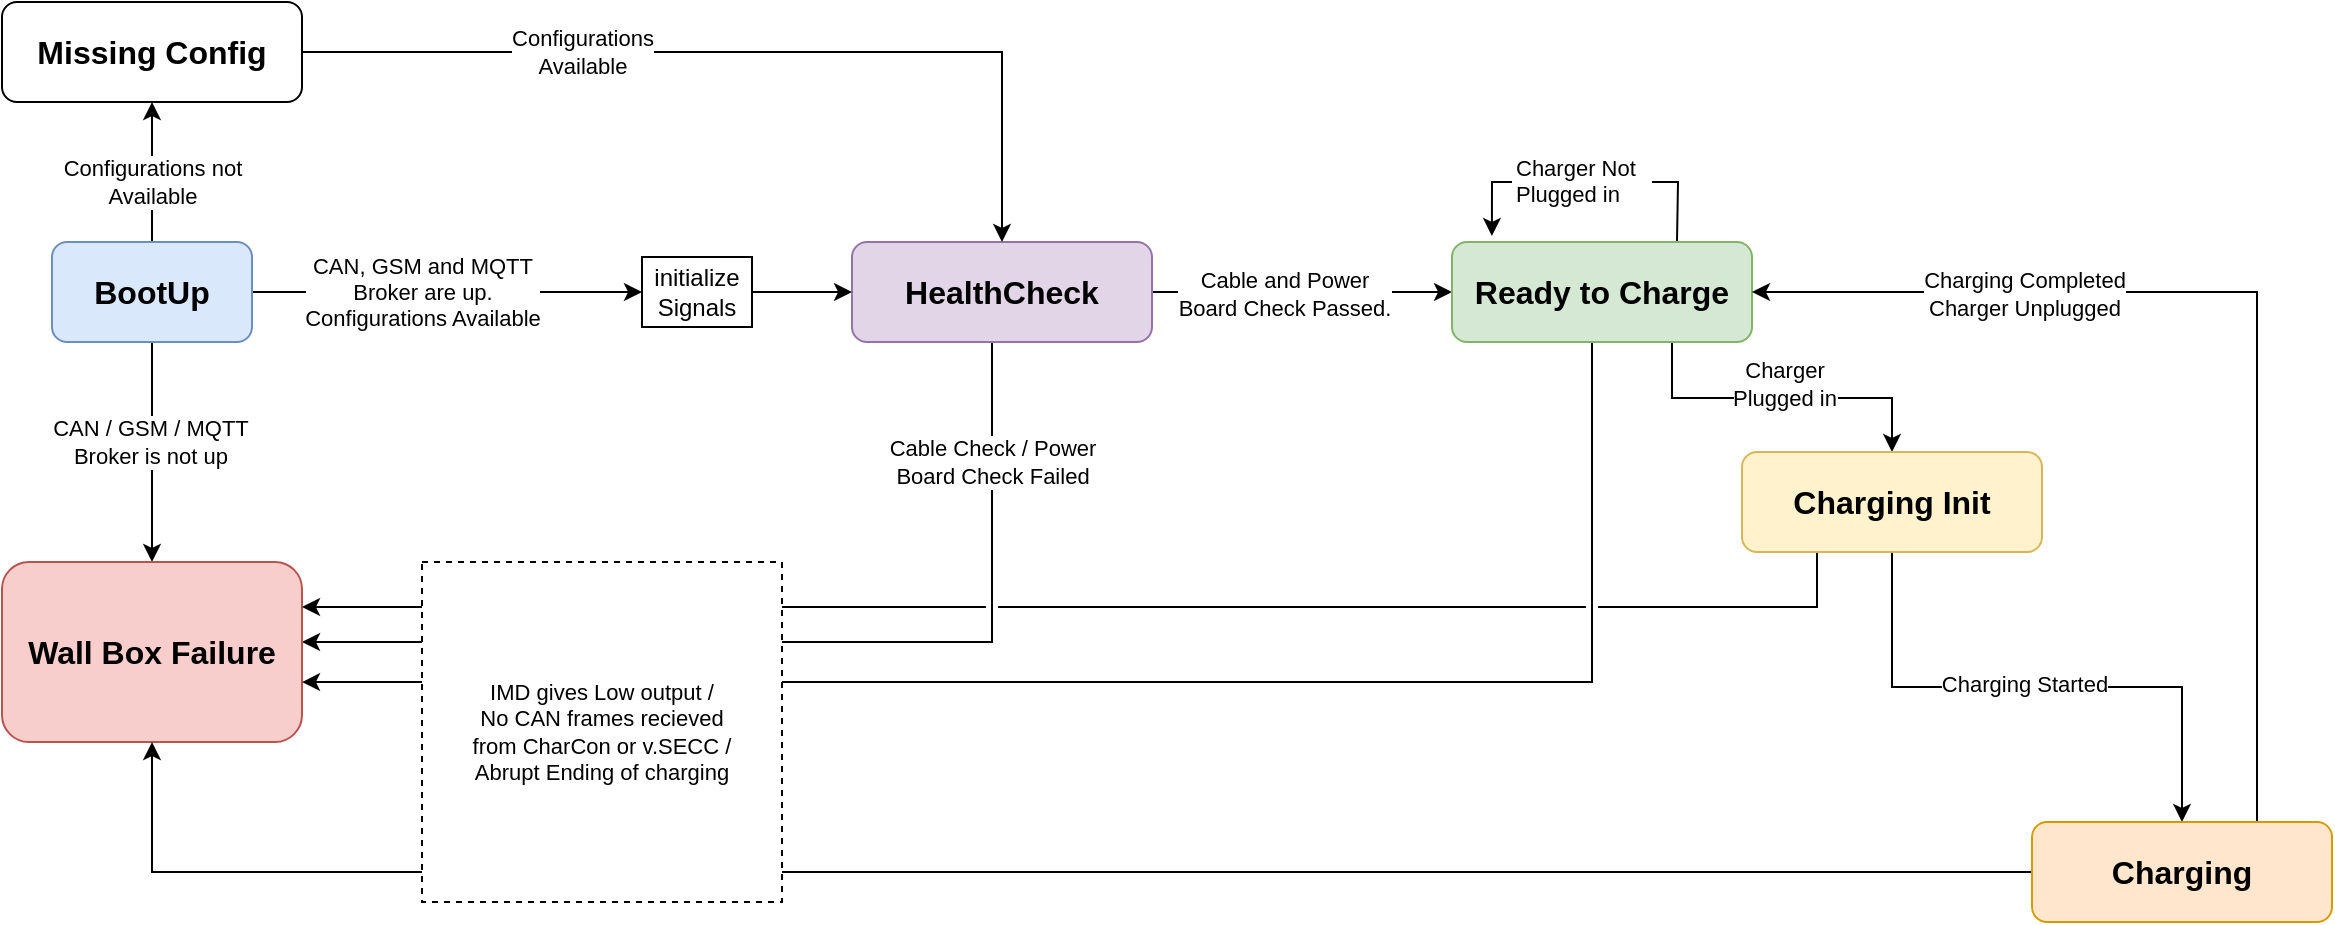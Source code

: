 <mxfile version="20.8.16" type="device" pages="12"><diagram name="Overview" id="4qM8mow2j__-9hZwOWpq"><mxGraphModel dx="1418" dy="828" grid="1" gridSize="10" guides="1" tooltips="1" connect="1" arrows="1" fold="1" page="1" pageScale="1" pageWidth="1100" pageHeight="850" math="0" shadow="0"><root><mxCell id="0"/><mxCell id="1" parent="0"/><mxCell id="adkmB9ItOgDK8ZNOmpVP-6" style="edgeStyle=orthogonalEdgeStyle;rounded=0;orthogonalLoop=1;jettySize=auto;html=1;entryX=0.5;entryY=0;entryDx=0;entryDy=0;fontSize=16;" parent="1" source="adkmB9ItOgDK8ZNOmpVP-2" target="adkmB9ItOgDK8ZNOmpVP-5" edge="1"><mxGeometry relative="1" as="geometry"/></mxCell><mxCell id="adkmB9ItOgDK8ZNOmpVP-21" value="CAN / GSM / MQTT &lt;br&gt;Broker is not up" style="edgeLabel;html=1;align=center;verticalAlign=middle;resizable=0;points=[];fontSize=11;" parent="adkmB9ItOgDK8ZNOmpVP-6" vertex="1" connectable="0"><mxGeometry x="-0.095" y="-1" relative="1" as="geometry"><mxPoint as="offset"/></mxGeometry></mxCell><mxCell id="adkmB9ItOgDK8ZNOmpVP-9" style="edgeStyle=orthogonalEdgeStyle;rounded=0;orthogonalLoop=1;jettySize=auto;html=1;fontSize=16;" parent="1" source="adkmB9ItOgDK8ZNOmpVP-2" target="adkmB9ItOgDK8ZNOmpVP-8" edge="1"><mxGeometry relative="1" as="geometry"/></mxCell><mxCell id="0t3Dhk_sTkHAjonQxtLl-2" style="edgeStyle=orthogonalEdgeStyle;rounded=0;jumpStyle=gap;orthogonalLoop=1;jettySize=auto;html=1;entryX=0;entryY=0.5;entryDx=0;entryDy=0;" parent="1" source="adkmB9ItOgDK8ZNOmpVP-2" target="0t3Dhk_sTkHAjonQxtLl-1" edge="1"><mxGeometry relative="1" as="geometry"/></mxCell><mxCell id="adkmB9ItOgDK8ZNOmpVP-2" value="&lt;font style=&quot;font-size: 16px;&quot;&gt;&lt;b&gt;BootUp&lt;/b&gt;&lt;/font&gt;" style="rounded=1;whiteSpace=wrap;html=1;fillColor=#dae8fc;strokeColor=#6c8ebf;" parent="1" vertex="1"><mxGeometry x="85" y="270" width="100" height="50" as="geometry"/></mxCell><mxCell id="adkmB9ItOgDK8ZNOmpVP-12" style="edgeStyle=orthogonalEdgeStyle;rounded=0;orthogonalLoop=1;jettySize=auto;html=1;entryX=0;entryY=0.5;entryDx=0;entryDy=0;fontSize=16;" parent="1" source="adkmB9ItOgDK8ZNOmpVP-3" target="adkmB9ItOgDK8ZNOmpVP-11" edge="1"><mxGeometry relative="1" as="geometry"/></mxCell><mxCell id="adkmB9ItOgDK8ZNOmpVP-13" style="edgeStyle=orthogonalEdgeStyle;rounded=0;orthogonalLoop=1;jettySize=auto;html=1;fontSize=16;jumpStyle=gap;" parent="1" source="adkmB9ItOgDK8ZNOmpVP-3" edge="1"><mxGeometry relative="1" as="geometry"><Array as="points"><mxPoint x="555" y="470"/><mxPoint x="210" y="470"/></Array><mxPoint x="210" y="470" as="targetPoint"/></mxGeometry></mxCell><mxCell id="adkmB9ItOgDK8ZNOmpVP-3" value="&lt;span style=&quot;font-size: 16px;&quot;&gt;&lt;b&gt;HealthCheck&lt;/b&gt;&lt;/span&gt;" style="rounded=1;whiteSpace=wrap;html=1;fillColor=#e1d5e7;strokeColor=#9673a6;" parent="1" vertex="1"><mxGeometry x="485" y="270" width="150" height="50" as="geometry"/></mxCell><mxCell id="adkmB9ItOgDK8ZNOmpVP-5" value="&lt;span style=&quot;font-size: 16px;&quot;&gt;&lt;b&gt;Wall Box Failure&lt;/b&gt;&lt;/span&gt;" style="rounded=1;whiteSpace=wrap;html=1;fillColor=#f8cecc;strokeColor=#b85450;" parent="1" vertex="1"><mxGeometry x="60" y="430" width="150" height="90" as="geometry"/></mxCell><mxCell id="adkmB9ItOgDK8ZNOmpVP-10" style="edgeStyle=orthogonalEdgeStyle;rounded=0;orthogonalLoop=1;jettySize=auto;html=1;entryX=0.5;entryY=0;entryDx=0;entryDy=0;fontSize=16;exitX=1;exitY=0.5;exitDx=0;exitDy=0;" parent="1" source="adkmB9ItOgDK8ZNOmpVP-8" target="adkmB9ItOgDK8ZNOmpVP-3" edge="1"><mxGeometry relative="1" as="geometry"><mxPoint x="345" y="175" as="sourcePoint"/></mxGeometry></mxCell><mxCell id="adkmB9ItOgDK8ZNOmpVP-8" value="&lt;span style=&quot;font-size: 16px;&quot;&gt;&lt;b&gt;Missing Config&lt;/b&gt;&lt;/span&gt;" style="rounded=1;whiteSpace=wrap;html=1;" parent="1" vertex="1"><mxGeometry x="60" y="150" width="150" height="50" as="geometry"/></mxCell><mxCell id="adkmB9ItOgDK8ZNOmpVP-15" style="edgeStyle=orthogonalEdgeStyle;rounded=0;orthogonalLoop=1;jettySize=auto;html=1;fontSize=16;" parent="1" source="adkmB9ItOgDK8ZNOmpVP-11" target="adkmB9ItOgDK8ZNOmpVP-14" edge="1"><mxGeometry relative="1" as="geometry"><Array as="points"><mxPoint x="895" y="348"/><mxPoint x="1005" y="348"/></Array></mxGeometry></mxCell><mxCell id="adkmB9ItOgDK8ZNOmpVP-18" style="edgeStyle=orthogonalEdgeStyle;rounded=0;orthogonalLoop=1;jettySize=auto;html=1;entryX=1;entryY=0.667;entryDx=0;entryDy=0;entryPerimeter=0;fontSize=16;" parent="1" source="adkmB9ItOgDK8ZNOmpVP-11" target="adkmB9ItOgDK8ZNOmpVP-5" edge="1"><mxGeometry relative="1" as="geometry"><Array as="points"><mxPoint x="855" y="490"/></Array><mxPoint x="345" y="480.04" as="targetPoint"/></mxGeometry></mxCell><mxCell id="DaTZQyTL9plssHdORUMX-1" style="edgeStyle=orthogonalEdgeStyle;rounded=0;jumpStyle=gap;orthogonalLoop=1;jettySize=auto;html=1;exitX=0.75;exitY=0;exitDx=0;exitDy=0;fontSize=9;fontColor=#000000;entryX=0.133;entryY=-0.06;entryDx=0;entryDy=0;entryPerimeter=0;" parent="1" source="adkmB9ItOgDK8ZNOmpVP-11" target="adkmB9ItOgDK8ZNOmpVP-11" edge="1"><mxGeometry relative="1" as="geometry"><mxPoint x="805" y="170" as="targetPoint"/><Array as="points"><mxPoint x="898" y="250"/><mxPoint x="898" y="250"/><mxPoint x="898" y="240"/><mxPoint x="805" y="240"/></Array></mxGeometry></mxCell><mxCell id="adkmB9ItOgDK8ZNOmpVP-11" value="&lt;span style=&quot;font-size: 16px;&quot;&gt;&lt;b&gt;Ready to Charge&lt;/b&gt;&lt;/span&gt;" style="rounded=1;whiteSpace=wrap;html=1;fillColor=#d5e8d4;strokeColor=#82b366;" parent="1" vertex="1"><mxGeometry x="785" y="270" width="150" height="50" as="geometry"/></mxCell><mxCell id="adkmB9ItOgDK8ZNOmpVP-35" style="edgeStyle=orthogonalEdgeStyle;rounded=0;orthogonalLoop=1;jettySize=auto;html=1;entryX=0.5;entryY=0;entryDx=0;entryDy=0;fontSize=11;" parent="1" source="adkmB9ItOgDK8ZNOmpVP-14" target="adkmB9ItOgDK8ZNOmpVP-34" edge="1"><mxGeometry relative="1" as="geometry"/></mxCell><mxCell id="adkmB9ItOgDK8ZNOmpVP-36" style="edgeStyle=orthogonalEdgeStyle;rounded=0;orthogonalLoop=1;jettySize=auto;html=1;exitX=0.25;exitY=1;exitDx=0;exitDy=0;entryX=1;entryY=0.25;entryDx=0;entryDy=0;fontSize=11;jumpStyle=gap;" parent="1" source="adkmB9ItOgDK8ZNOmpVP-14" target="adkmB9ItOgDK8ZNOmpVP-5" edge="1"><mxGeometry relative="1" as="geometry"><mxPoint x="345" y="497.5" as="targetPoint"/></mxGeometry></mxCell><mxCell id="adkmB9ItOgDK8ZNOmpVP-14" value="&lt;span style=&quot;font-size: 16px;&quot;&gt;&lt;b&gt;Charging Init&lt;/b&gt;&lt;/span&gt;" style="rounded=1;whiteSpace=wrap;html=1;fillColor=#fff2cc;strokeColor=#d6b656;" parent="1" vertex="1"><mxGeometry x="930" y="375" width="150" height="50" as="geometry"/></mxCell><mxCell id="adkmB9ItOgDK8ZNOmpVP-23" value="CAN, GSM and MQTT &lt;br&gt;Broker are up. &lt;br&gt;Configurations Available" style="edgeLabel;html=1;align=center;verticalAlign=middle;resizable=0;points=[];fontSize=11;" parent="1" vertex="1" connectable="0"><mxGeometry x="270" y="295" as="geometry"/></mxCell><mxCell id="adkmB9ItOgDK8ZNOmpVP-27" value="&lt;div&gt;Configurations&lt;/div&gt;&lt;div&gt;Available&lt;/div&gt;" style="edgeLabel;html=1;align=center;verticalAlign=middle;resizable=0;points=[];fontSize=11;" parent="1" vertex="1" connectable="0"><mxGeometry x="350" y="175" as="geometry"/></mxCell><mxCell id="adkmB9ItOgDK8ZNOmpVP-28" value="&lt;div&gt;Configurations not&lt;/div&gt;&lt;div&gt;Available&lt;/div&gt;" style="edgeLabel;html=1;align=center;verticalAlign=middle;resizable=0;points=[];fontSize=11;" parent="1" vertex="1" connectable="0"><mxGeometry x="135" y="240" as="geometry"/></mxCell><mxCell id="adkmB9ItOgDK8ZNOmpVP-29" value="Cable Check / Power &lt;br&gt;Board Check Failed" style="edgeLabel;html=1;align=center;verticalAlign=middle;resizable=0;points=[];fontSize=11;" parent="1" vertex="1" connectable="0"><mxGeometry x="555" y="380" as="geometry"/></mxCell><mxCell id="adkmB9ItOgDK8ZNOmpVP-33" value="Cable and Power &lt;br&gt;Board Check Passed." style="edgeLabel;html=1;align=center;verticalAlign=middle;resizable=0;points=[];fontSize=11;" parent="1" vertex="1" connectable="0"><mxGeometry x="695" y="295" as="geometry"><mxPoint x="6" y="1" as="offset"/></mxGeometry></mxCell><mxCell id="adkmB9ItOgDK8ZNOmpVP-37" style="edgeStyle=orthogonalEdgeStyle;rounded=0;orthogonalLoop=1;jettySize=auto;html=1;fontSize=11;" parent="1" source="adkmB9ItOgDK8ZNOmpVP-34" target="adkmB9ItOgDK8ZNOmpVP-5" edge="1"><mxGeometry relative="1" as="geometry"/></mxCell><mxCell id="adkmB9ItOgDK8ZNOmpVP-43" style="edgeStyle=orthogonalEdgeStyle;rounded=0;orthogonalLoop=1;jettySize=auto;html=1;exitX=0.75;exitY=0;exitDx=0;exitDy=0;entryX=1;entryY=0.5;entryDx=0;entryDy=0;fontSize=11;" parent="1" source="adkmB9ItOgDK8ZNOmpVP-34" target="adkmB9ItOgDK8ZNOmpVP-11" edge="1"><mxGeometry relative="1" as="geometry"/></mxCell><mxCell id="adkmB9ItOgDK8ZNOmpVP-34" value="&lt;span style=&quot;font-size: 16px;&quot;&gt;&lt;b&gt;Charging&lt;/b&gt;&lt;/span&gt;" style="rounded=1;whiteSpace=wrap;html=1;fillColor=#ffe6cc;strokeColor=#d79b00;" parent="1" vertex="1"><mxGeometry x="1075" y="560" width="150" height="50" as="geometry"/></mxCell><mxCell id="adkmB9ItOgDK8ZNOmpVP-39" value="IMD gives Low output /&lt;br style=&quot;border-color: var(--border-color);&quot;&gt;&lt;span style=&quot;background-color: rgb(255, 255, 255);&quot;&gt;No CAN frames recieved&lt;/span&gt;&lt;br style=&quot;border-color: var(--border-color);&quot;&gt;&lt;span style=&quot;background-color: rgb(255, 255, 255);&quot;&gt;from CharCon or v.SECC /&lt;br&gt;Abrupt Ending of charging&lt;br&gt;&lt;/span&gt;" style="rounded=0;whiteSpace=wrap;html=1;fontSize=11;dashed=1;" parent="1" vertex="1"><mxGeometry x="270" y="430" width="180" height="170" as="geometry"/></mxCell><mxCell id="adkmB9ItOgDK8ZNOmpVP-41" value="Charger &lt;br&gt;Plugged in" style="edgeLabel;html=1;align=center;verticalAlign=middle;resizable=0;points=[];fontSize=11;" parent="1" vertex="1" connectable="0"><mxGeometry x="945" y="340" as="geometry"><mxPoint x="6" y="1" as="offset"/></mxGeometry></mxCell><mxCell id="adkmB9ItOgDK8ZNOmpVP-42" value="Charging Started" style="edgeLabel;html=1;align=center;verticalAlign=middle;resizable=0;points=[];fontSize=11;" parent="1" vertex="1" connectable="0"><mxGeometry x="1065" y="490" as="geometry"><mxPoint x="6" y="1" as="offset"/></mxGeometry></mxCell><mxCell id="adkmB9ItOgDK8ZNOmpVP-44" value="Charging Completed &lt;br&gt;Charger Unplugged" style="edgeLabel;html=1;align=center;verticalAlign=middle;resizable=0;points=[];fontSize=11;" parent="1" vertex="1" connectable="0"><mxGeometry x="1065" y="295" as="geometry"><mxPoint x="6" y="1" as="offset"/></mxGeometry></mxCell><mxCell id="DaTZQyTL9plssHdORUMX-2" value="&lt;span style=&quot;color: rgb(0, 0, 0); font-family: Helvetica; font-size: 11px; font-style: normal; font-variant-ligatures: normal; font-variant-caps: normal; font-weight: 400; letter-spacing: normal; orphans: 2; text-align: center; text-indent: 0px; text-transform: none; widows: 2; word-spacing: 0px; -webkit-text-stroke-width: 0px; background-color: rgb(255, 255, 255); text-decoration-thickness: initial; text-decoration-style: initial; text-decoration-color: initial; float: none; display: inline !important;&quot;&gt;Charger Not&lt;/span&gt;&lt;br style=&quot;border-color: var(--border-color); color: rgb(0, 0, 0); font-family: Helvetica; font-size: 11px; font-style: normal; font-variant-ligatures: normal; font-variant-caps: normal; font-weight: 400; letter-spacing: normal; orphans: 2; text-align: center; text-indent: 0px; text-transform: none; widows: 2; word-spacing: 0px; -webkit-text-stroke-width: 0px; text-decoration-thickness: initial; text-decoration-style: initial; text-decoration-color: initial;&quot;&gt;&lt;span style=&quot;color: rgb(0, 0, 0); font-family: Helvetica; font-size: 11px; font-style: normal; font-variant-ligatures: normal; font-variant-caps: normal; font-weight: 400; letter-spacing: normal; orphans: 2; text-align: center; text-indent: 0px; text-transform: none; widows: 2; word-spacing: 0px; -webkit-text-stroke-width: 0px; background-color: rgb(255, 255, 255); text-decoration-thickness: initial; text-decoration-style: initial; text-decoration-color: initial; float: none; display: inline !important;&quot;&gt;Plugged in&lt;/span&gt;" style="text;whiteSpace=wrap;html=1;fontSize=9;fontColor=#000000;fillColor=default;" parent="1" vertex="1"><mxGeometry x="815" y="220" width="70" height="40" as="geometry"/></mxCell><mxCell id="0t3Dhk_sTkHAjonQxtLl-3" style="edgeStyle=orthogonalEdgeStyle;rounded=0;jumpStyle=gap;orthogonalLoop=1;jettySize=auto;html=1;entryX=0;entryY=0.5;entryDx=0;entryDy=0;" parent="1" source="0t3Dhk_sTkHAjonQxtLl-1" target="adkmB9ItOgDK8ZNOmpVP-3" edge="1"><mxGeometry relative="1" as="geometry"/></mxCell><mxCell id="0t3Dhk_sTkHAjonQxtLl-1" value="initialize &lt;br&gt;Signals" style="rounded=0;whiteSpace=wrap;html=1;" parent="1" vertex="1"><mxGeometry x="380" y="277.5" width="55" height="35" as="geometry"/></mxCell></root></mxGraphModel></diagram><diagram id="AbFj0YqJhZxJfwbIKw16" name="Boot Up"><mxGraphModel dx="1418" dy="828" grid="1" gridSize="10" guides="1" tooltips="1" connect="1" arrows="1" fold="1" page="1" pageScale="1" pageWidth="1100" pageHeight="850" math="0" shadow="0"><root><mxCell id="0"/><mxCell id="1" parent="0"/><mxCell id="6pIL7LMnsnQqP4RE-skG-1" value="" style="group" parent="1" vertex="1" connectable="0"><mxGeometry x="280" y="70" width="770" height="380" as="geometry"/></mxCell><mxCell id="6pIL7LMnsnQqP4RE-skG-2" value="&lt;h1&gt;&lt;br&gt;&lt;/h1&gt;&lt;div&gt;&lt;br&gt;&lt;/div&gt;" style="rounded=1;whiteSpace=wrap;html=1;fontSize=11;fillColor=#dae8fc;strokeColor=#6c8ebf;" parent="6pIL7LMnsnQqP4RE-skG-1" vertex="1"><mxGeometry width="770" height="380" as="geometry"/></mxCell><mxCell id="6pIL7LMnsnQqP4RE-skG-3" value="&lt;h1&gt;Boot Up&lt;/h1&gt;" style="text;html=1;strokeColor=none;fillColor=none;align=center;verticalAlign=middle;whiteSpace=wrap;rounded=0;fontSize=11;" parent="6pIL7LMnsnQqP4RE-skG-1" vertex="1"><mxGeometry x="276.038" y="20" width="217.925" height="30" as="geometry"/></mxCell><mxCell id="Npb9fq7mJAiHB1XGAjNT-3" style="edgeStyle=orthogonalEdgeStyle;rounded=0;orthogonalLoop=1;jettySize=auto;html=1;" edge="1" parent="6pIL7LMnsnQqP4RE-skG-1" source="MU9qbOMq0Ivp8N4VzA5Z-2" target="Npb9fq7mJAiHB1XGAjNT-1"><mxGeometry relative="1" as="geometry"/></mxCell><mxCell id="Npb9fq7mJAiHB1XGAjNT-4" value="No" style="edgeLabel;html=1;align=center;verticalAlign=middle;resizable=0;points=[];" vertex="1" connectable="0" parent="Npb9fq7mJAiHB1XGAjNT-3"><mxGeometry x="0.098" y="1" relative="1" as="geometry"><mxPoint as="offset"/></mxGeometry></mxCell><mxCell id="MU9qbOMq0Ivp8N4VzA5Z-2" value="Solar Data &lt;br&gt;for Day&lt;br&gt;Available?" style="rhombus;whiteSpace=wrap;html=1;fontSize=11;" vertex="1" parent="6pIL7LMnsnQqP4RE-skG-1"><mxGeometry x="550" y="230" width="100" height="100" as="geometry"/></mxCell><mxCell id="Npb9fq7mJAiHB1XGAjNT-1" value="Call Solar API" style="rounded=0;whiteSpace=wrap;html=1;" vertex="1" parent="6pIL7LMnsnQqP4RE-skG-1"><mxGeometry x="540" y="30" width="120" height="60" as="geometry"/></mxCell><mxCell id="Npb9fq7mJAiHB1XGAjNT-26" value="Save the Solar Data for the Day" style="rounded=0;whiteSpace=wrap;html=1;" vertex="1" parent="6pIL7LMnsnQqP4RE-skG-1"><mxGeometry x="630" y="120" width="120" height="60" as="geometry"/></mxCell><mxCell id="MUb-xwE8Brm5pIO_sYqG-10" style="edgeStyle=orthogonalEdgeStyle;rounded=0;orthogonalLoop=1;jettySize=auto;html=1;exitX=1;exitY=0.25;exitDx=0;exitDy=0;fontSize=11;" parent="1" source="MUb-xwE8Brm5pIO_sYqG-1" edge="1"><mxGeometry relative="1" as="geometry"><mxPoint x="400" y="350" as="targetPoint"/><Array as="points"><mxPoint x="340" y="320"/><mxPoint x="340" y="350"/></Array></mxGeometry></mxCell><mxCell id="MUb-xwE8Brm5pIO_sYqG-11" style="edgeStyle=orthogonalEdgeStyle;rounded=0;orthogonalLoop=1;jettySize=auto;html=1;fontSize=11;" parent="1" source="MUb-xwE8Brm5pIO_sYqG-1" edge="1"><mxGeometry relative="1" as="geometry"><mxPoint x="400" y="350" as="targetPoint"/></mxGeometry></mxCell><mxCell id="MUb-xwE8Brm5pIO_sYqG-12" style="edgeStyle=orthogonalEdgeStyle;rounded=0;orthogonalLoop=1;jettySize=auto;html=1;exitX=1;exitY=0.75;exitDx=0;exitDy=0;fontSize=11;" parent="1" source="MUb-xwE8Brm5pIO_sYqG-1" edge="1"><mxGeometry relative="1" as="geometry"><mxPoint x="400" y="350" as="targetPoint"/><Array as="points"><mxPoint x="340" y="380"/><mxPoint x="340" y="350"/></Array></mxGeometry></mxCell><mxCell id="MUb-xwE8Brm5pIO_sYqG-1" value="&lt;h2&gt;&lt;b&gt;Boot Control Script&lt;/b&gt;&lt;/h2&gt;" style="rounded=0;whiteSpace=wrap;html=1;fontSize=11;fillColor=#f5f5f5;fontColor=#333333;strokeColor=#666666;" parent="1" vertex="1"><mxGeometry x="40" y="290" width="120" height="120" as="geometry"/></mxCell><mxCell id="kkdqHz9JPOPG4fj1I7KK-2" value="CAN Availability" style="edgeLabel;html=1;align=center;verticalAlign=middle;resizable=0;points=[];fontSize=11;" parent="1" vertex="1" connectable="0"><mxGeometry x="219.998" y="320.0" as="geometry"/></mxCell><mxCell id="kkdqHz9JPOPG4fj1I7KK-3" value="GSM Availability" style="edgeLabel;html=1;align=center;verticalAlign=middle;resizable=0;points=[];fontSize=11;" parent="1" vertex="1" connectable="0"><mxGeometry x="220" y="350" as="geometry"/></mxCell><mxCell id="kkdqHz9JPOPG4fj1I7KK-4" value="MQTT Broker&lt;br&gt;Availability" style="edgeLabel;html=1;align=center;verticalAlign=middle;resizable=0;points=[];fontSize=11;" parent="1" vertex="1" connectable="0"><mxGeometry x="220" y="380" as="geometry"/></mxCell><mxCell id="ovPhbLb33lj5gzlEjVCO-1" value="&lt;span style=&quot;font-size: 16px;&quot;&gt;&lt;b&gt;Wall Box Failure&lt;/b&gt;&lt;/span&gt;" style="rounded=1;whiteSpace=wrap;html=1;fillColor=#f8cecc;strokeColor=#b85450;" parent="1" vertex="1"><mxGeometry x="375" y="540" width="150" height="90" as="geometry"/></mxCell><mxCell id="YLbaDZPCoVJrGqnFxdST-1" style="edgeStyle=orthogonalEdgeStyle;rounded=0;orthogonalLoop=1;jettySize=auto;html=1;fontSize=11;" parent="1" source="kkdqHz9JPOPG4fj1I7KK-8" target="ovPhbLb33lj5gzlEjVCO-1" edge="1"><mxGeometry relative="1" as="geometry"><Array as="points"><mxPoint x="450" y="575"/></Array></mxGeometry></mxCell><mxCell id="YLbaDZPCoVJrGqnFxdST-2" value="No" style="edgeLabel;html=1;align=center;verticalAlign=middle;resizable=0;points=[];fontSize=11;" parent="YLbaDZPCoVJrGqnFxdST-1" vertex="1" connectable="0"><mxGeometry x="0.545" y="4" relative="1" as="geometry"><mxPoint x="-4" y="-83" as="offset"/></mxGeometry></mxCell><mxCell id="YLbaDZPCoVJrGqnFxdST-3" style="edgeStyle=orthogonalEdgeStyle;rounded=0;orthogonalLoop=1;jettySize=auto;html=1;fontSize=11;" parent="1" source="kkdqHz9JPOPG4fj1I7KK-8" edge="1"><mxGeometry relative="1" as="geometry"><mxPoint x="600" y="350" as="targetPoint"/></mxGeometry></mxCell><mxCell id="kkdqHz9JPOPG4fj1I7KK-8" value="&lt;br&gt;CAN GSM and MQTT Broker &lt;br&gt;are Up" style="rhombus;whiteSpace=wrap;html=1;fontSize=11;" parent="1" vertex="1"><mxGeometry x="400" y="300" width="100" height="100" as="geometry"/></mxCell><mxCell id="YLbaDZPCoVJrGqnFxdST-6" style="edgeStyle=orthogonalEdgeStyle;rounded=0;orthogonalLoop=1;jettySize=auto;html=1;entryX=0.5;entryY=0;entryDx=0;entryDy=0;fontSize=11;" parent="1" source="YLbaDZPCoVJrGqnFxdST-4" target="YLbaDZPCoVJrGqnFxdST-5" edge="1"><mxGeometry relative="1" as="geometry"/></mxCell><mxCell id="5EFsn96GWos_slUe26sA-1" value="Cost&amp;nbsp; per kWh&lt;br&gt;Maximum Grid current" style="edgeLabel;html=1;align=left;verticalAlign=middle;resizable=0;points=[];fontSize=11;" parent="YLbaDZPCoVJrGqnFxdST-6" vertex="1" connectable="0"><mxGeometry x="-0.095" y="-2" relative="1" as="geometry"><mxPoint x="-25" y="-2" as="offset"/></mxGeometry></mxCell><mxCell id="YLbaDZPCoVJrGqnFxdST-4" value="&lt;h2&gt;&lt;b&gt;Flash&amp;nbsp;&lt;/b&gt;&lt;/h2&gt;&lt;h2&gt;&lt;b&gt;Memory&lt;/b&gt;&lt;/h2&gt;" style="rounded=0;whiteSpace=wrap;html=1;fontSize=11;fillColor=#f5f5f5;fontColor=#333333;strokeColor=#666666;" parent="1" vertex="1"><mxGeometry x="40" y="120" width="120" height="80" as="geometry"/></mxCell><mxCell id="t8JpQ3W5SEzrwhYLOVmU-2" style="edgeStyle=orthogonalEdgeStyle;rounded=0;orthogonalLoop=1;jettySize=auto;html=1;entryX=0.5;entryY=0;entryDx=0;entryDy=0;fontSize=11;" parent="1" source="YLbaDZPCoVJrGqnFxdST-5" target="t8JpQ3W5SEzrwhYLOVmU-1" edge="1"><mxGeometry relative="1" as="geometry"/></mxCell><mxCell id="MU9qbOMq0Ivp8N4VzA5Z-3" style="edgeStyle=orthogonalEdgeStyle;rounded=0;orthogonalLoop=1;jettySize=auto;html=1;" edge="1" parent="1" source="YLbaDZPCoVJrGqnFxdST-5" target="MU9qbOMq0Ivp8N4VzA5Z-2"><mxGeometry relative="1" as="geometry"/></mxCell><mxCell id="MU9qbOMq0Ivp8N4VzA5Z-6" value="Yes" style="edgeLabel;html=1;align=center;verticalAlign=middle;resizable=0;points=[];" vertex="1" connectable="0" parent="MU9qbOMq0Ivp8N4VzA5Z-3"><mxGeometry x="-0.18" y="-1" relative="1" as="geometry"><mxPoint as="offset"/></mxGeometry></mxCell><mxCell id="YLbaDZPCoVJrGqnFxdST-5" value="&lt;br&gt;Configurations available" style="rhombus;whiteSpace=wrap;html=1;fontSize=11;" parent="1" vertex="1"><mxGeometry x="600" y="300" width="100" height="100" as="geometry"/></mxCell><mxCell id="t8JpQ3W5SEzrwhYLOVmU-1" value="&lt;span style=&quot;font-size: 16px;&quot;&gt;&lt;b&gt;Missing Config&lt;/b&gt;&lt;/span&gt;" style="rounded=1;whiteSpace=wrap;html=1;" parent="1" vertex="1"><mxGeometry x="575" y="540" width="150" height="90" as="geometry"/></mxCell><mxCell id="t8JpQ3W5SEzrwhYLOVmU-4" value="No" style="edgeLabel;html=1;align=center;verticalAlign=middle;resizable=0;points=[];fontSize=11;" parent="1" vertex="1" connectable="0"><mxGeometry x="650" y="425.003" as="geometry"/></mxCell><mxCell id="OBL13VCKCKfSojPZgAWC-1" value="Yes" style="edgeLabel;html=1;align=center;verticalAlign=middle;resizable=0;points=[];fontSize=11;" parent="1" vertex="1" connectable="0"><mxGeometry x="550" y="350" as="geometry"/></mxCell><mxCell id="Q-Yfv3OCdV6yj_asyP0B-1" value="&lt;span style=&quot;font-size: 16px;&quot;&gt;&lt;b&gt;HealthCheck&lt;/b&gt;&lt;/span&gt;" style="rounded=1;whiteSpace=wrap;html=1;fillColor=#e1d5e7;strokeColor=#9673a6;" parent="1" vertex="1"><mxGeometry x="1080" y="325" width="150" height="50" as="geometry"/></mxCell><mxCell id="Npb9fq7mJAiHB1XGAjNT-27" style="edgeStyle=orthogonalEdgeStyle;rounded=0;orthogonalLoop=1;jettySize=auto;html=1;entryX=1.005;entryY=0.55;entryDx=0;entryDy=0;entryPerimeter=0;" edge="1" parent="1" source="MU9qbOMq0Ivp8N4VzA5Z-1" target="Npb9fq7mJAiHB1XGAjNT-26"><mxGeometry relative="1" as="geometry"><Array as="points"><mxPoint x="1160" y="223"/></Array></mxGeometry></mxCell><mxCell id="MU9qbOMq0Ivp8N4VzA5Z-1" value="Solar data &lt;br&gt;on cloud" style="ellipse;shape=cloud;whiteSpace=wrap;html=1;" vertex="1" parent="1"><mxGeometry x="1085" y="50" width="140" height="110" as="geometry"/></mxCell><mxCell id="MU9qbOMq0Ivp8N4VzA5Z-7" style="edgeStyle=orthogonalEdgeStyle;rounded=0;orthogonalLoop=1;jettySize=auto;html=1;entryX=0;entryY=0.5;entryDx=0;entryDy=0;" edge="1" parent="1" source="MU9qbOMq0Ivp8N4VzA5Z-2" target="Q-Yfv3OCdV6yj_asyP0B-1"><mxGeometry relative="1" as="geometry"/></mxCell><mxCell id="Npb9fq7mJAiHB1XGAjNT-29" value="Yes" style="edgeLabel;html=1;align=center;verticalAlign=middle;resizable=0;points=[];" vertex="1" connectable="0" parent="MU9qbOMq0Ivp8N4VzA5Z-7"><mxGeometry x="-0.448" y="1" relative="1" as="geometry"><mxPoint as="offset"/></mxGeometry></mxCell><mxCell id="Npb9fq7mJAiHB1XGAjNT-2" style="edgeStyle=orthogonalEdgeStyle;rounded=0;orthogonalLoop=1;jettySize=auto;html=1;entryX=0.087;entryY=0.724;entryDx=0;entryDy=0;entryPerimeter=0;" edge="1" parent="1" source="Npb9fq7mJAiHB1XGAjNT-1" target="MU9qbOMq0Ivp8N4VzA5Z-1"><mxGeometry relative="1" as="geometry"/></mxCell><mxCell id="Npb9fq7mJAiHB1XGAjNT-28" style="edgeStyle=orthogonalEdgeStyle;rounded=0;orthogonalLoop=1;jettySize=auto;html=1;" edge="1" parent="1" source="Npb9fq7mJAiHB1XGAjNT-26"><mxGeometry relative="1" as="geometry"><mxPoint x="1020" y="350.0" as="targetPoint"/></mxGeometry></mxCell></root></mxGraphModel></diagram><diagram id="pq9n-tWlUQriZCbRZb_f" name="All_States"><mxGraphModel dx="1418" dy="828" grid="1" gridSize="10" guides="1" tooltips="1" connect="1" arrows="1" fold="1" page="1" pageScale="1" pageWidth="1100" pageHeight="850" math="0" shadow="0"><root><mxCell id="0"/><mxCell id="1" parent="0"/><mxCell id="RV1VdN8LvJPKRZBgv-GL-1" style="edgeStyle=orthogonalEdgeStyle;rounded=0;jumpStyle=gap;orthogonalLoop=1;jettySize=auto;html=1;" parent="1" source="rz46L66mRb-h6xDiKr43-1" edge="1"><mxGeometry relative="1" as="geometry"><mxPoint x="210" y="375" as="targetPoint"/></mxGeometry></mxCell><mxCell id="rz46L66mRb-h6xDiKr43-1" value="&lt;font style=&quot;font-size: 16px;&quot;&gt;&lt;b&gt;BootUp&lt;/b&gt;&lt;/font&gt;" style="rounded=1;whiteSpace=wrap;html=1;fillColor=#dae8fc;strokeColor=#6c8ebf;" parent="1" vertex="1"><mxGeometry x="40" y="350" width="100" height="50" as="geometry"/></mxCell><mxCell id="RV1VdN8LvJPKRZBgv-GL-9" style="edgeStyle=orthogonalEdgeStyle;rounded=0;jumpStyle=gap;orthogonalLoop=1;jettySize=auto;html=1;fontSize=16;" parent="1" source="RV1VdN8LvJPKRZBgv-GL-3" edge="1"><mxGeometry relative="1" as="geometry"><mxPoint x="480" y="375" as="targetPoint"/></mxGeometry></mxCell><mxCell id="SAqjGJEHfjPS_e1_kzDD-10" style="edgeStyle=orthogonalEdgeStyle;rounded=0;jumpStyle=gap;orthogonalLoop=1;jettySize=auto;html=1;entryX=0.25;entryY=0;entryDx=0;entryDy=0;fontSize=16;" parent="1" source="RV1VdN8LvJPKRZBgv-GL-3" target="RV1VdN8LvJPKRZBgv-GL-12" edge="1"><mxGeometry relative="1" as="geometry"><Array as="points"><mxPoint x="340" y="300"/><mxPoint x="720" y="300"/></Array></mxGeometry></mxCell><mxCell id="SAqjGJEHfjPS_e1_kzDD-11" value="&lt;font style=&quot;font-size: 12px;&quot;&gt;All Page Signals&lt;/font&gt;" style="edgeLabel;html=1;align=center;verticalAlign=middle;resizable=0;points=[];fontSize=16;" parent="SAqjGJEHfjPS_e1_kzDD-10" vertex="1" connectable="0"><mxGeometry x="-0.439" y="-2" relative="1" as="geometry"><mxPoint x="86" y="-4" as="offset"/></mxGeometry></mxCell><mxCell id="SAqjGJEHfjPS_e1_kzDD-12" style="edgeStyle=orthogonalEdgeStyle;rounded=0;jumpStyle=gap;orthogonalLoop=1;jettySize=auto;html=1;entryX=0.825;entryY=0.984;entryDx=0;entryDy=0;entryPerimeter=0;fontSize=12;" parent="1" source="RV1VdN8LvJPKRZBgv-GL-3" target="RV1VdN8LvJPKRZBgv-GL-11" edge="1"><mxGeometry relative="1" as="geometry"><Array as="points"><mxPoint x="370" y="450"/><mxPoint x="579" y="450"/></Array></mxGeometry></mxCell><mxCell id="SAqjGJEHfjPS_e1_kzDD-13" value="IMD Status" style="edgeLabel;html=1;align=center;verticalAlign=middle;resizable=0;points=[];fontSize=12;" parent="SAqjGJEHfjPS_e1_kzDD-12" vertex="1" connectable="0"><mxGeometry x="-0.38" relative="1" as="geometry"><mxPoint as="offset"/></mxGeometry></mxCell><mxCell id="RV1VdN8LvJPKRZBgv-GL-3" value="Update All Page Signals for HMI (HealthIcon, Plug, Cloud)&lt;br&gt;&lt;br&gt;Update IMD status" style="rounded=0;whiteSpace=wrap;html=1;" parent="1" vertex="1"><mxGeometry x="280" y="327.5" width="120" height="95" as="geometry"/></mxCell><mxCell id="RV1VdN8LvJPKRZBgv-GL-7" style="edgeStyle=orthogonalEdgeStyle;rounded=0;jumpStyle=gap;orthogonalLoop=1;jettySize=auto;html=1;entryX=0;entryY=0.5;entryDx=0;entryDy=0;fontSize=16;" parent="1" source="RV1VdN8LvJPKRZBgv-GL-5" target="RV1VdN8LvJPKRZBgv-GL-3" edge="1"><mxGeometry relative="1" as="geometry"/></mxCell><mxCell id="RV1VdN8LvJPKRZBgv-GL-5" value="" style="line;strokeWidth=4;direction=south;html=1;perimeter=backbonePerimeter;points=[];outlineConnect=0;" parent="1" vertex="1"><mxGeometry x="210" y="160" width="10" height="430" as="geometry"/></mxCell><mxCell id="RV1VdN8LvJPKRZBgv-GL-6" value="After Boot Up is Complete, run this code for all states" style="text;html=1;strokeColor=none;fillColor=none;align=center;verticalAlign=middle;whiteSpace=wrap;rounded=0;fontSize=16;" parent="1" vertex="1"><mxGeometry x="80" y="120" width="280" height="30" as="geometry"/></mxCell><mxCell id="RV1VdN8LvJPKRZBgv-GL-13" style="edgeStyle=orthogonalEdgeStyle;rounded=0;jumpStyle=gap;orthogonalLoop=1;jettySize=auto;html=1;fontSize=16;" parent="1" source="RV1VdN8LvJPKRZBgv-GL-11" target="RV1VdN8LvJPKRZBgv-GL-12" edge="1"><mxGeometry relative="1" as="geometry"/></mxCell><mxCell id="RV1VdN8LvJPKRZBgv-GL-11" value="Do Background Health Check" style="rounded=0;whiteSpace=wrap;html=1;" parent="1" vertex="1"><mxGeometry x="480" y="345" width="120" height="60" as="geometry"/></mxCell><mxCell id="RV1VdN8LvJPKRZBgv-GL-15" style="edgeStyle=orthogonalEdgeStyle;rounded=0;jumpStyle=gap;orthogonalLoop=1;jettySize=auto;html=1;fontSize=16;" parent="1" source="RV1VdN8LvJPKRZBgv-GL-12" target="RV1VdN8LvJPKRZBgv-GL-14" edge="1"><mxGeometry relative="1" as="geometry"/></mxCell><mxCell id="zM9gEdSXUIbBYh7hGWLq-2" style="edgeStyle=orthogonalEdgeStyle;rounded=0;jumpStyle=gap;orthogonalLoop=1;jettySize=auto;html=1;entryX=0.552;entryY=1.05;entryDx=0;entryDy=0;entryPerimeter=0;fontSize=12;" parent="1" source="RV1VdN8LvJPKRZBgv-GL-12" target="SAqjGJEHfjPS_e1_kzDD-1" edge="1"><mxGeometry relative="1" as="geometry"/></mxCell><mxCell id="RV1VdN8LvJPKRZBgv-GL-12" value="Send AllPage information to HMI" style="rounded=0;whiteSpace=wrap;html=1;" parent="1" vertex="1"><mxGeometry x="690" y="345" width="120" height="60" as="geometry"/></mxCell><mxCell id="RV1VdN8LvJPKRZBgv-GL-14" value="" style="line;strokeWidth=4;direction=south;html=1;perimeter=backbonePerimeter;points=[];outlineConnect=0;" parent="1" vertex="1"><mxGeometry x="980" y="160" width="10" height="430" as="geometry"/></mxCell><mxCell id="SAqjGJEHfjPS_e1_kzDD-1" value="&lt;h1&gt;HMI&lt;/h1&gt;" style="rounded=0;whiteSpace=wrap;html=1;fontSize=11;fillColor=#0050ef;fontColor=#ffffff;strokeColor=#001DBC;" parent="1" vertex="1"><mxGeometry x="590" y="30" width="290" height="60" as="geometry"/></mxCell><mxCell id="SAqjGJEHfjPS_e1_kzDD-7" style="edgeStyle=orthogonalEdgeStyle;rounded=0;jumpStyle=gap;orthogonalLoop=1;jettySize=auto;html=1;fontSize=16;entryX=0.5;entryY=1;entryDx=0;entryDy=0;" parent="1" source="SAqjGJEHfjPS_e1_kzDD-2" target="RV1VdN8LvJPKRZBgv-GL-3" edge="1"><mxGeometry relative="1" as="geometry"><mxPoint x="340" y="430" as="targetPoint"/><Array as="points"><mxPoint x="750" y="520"/><mxPoint x="340" y="520"/></Array></mxGeometry></mxCell><mxCell id="SAqjGJEHfjPS_e1_kzDD-2" value="&lt;h1&gt;IMD&lt;/h1&gt;" style="rounded=0;whiteSpace=wrap;html=1;fontSize=11;fillColor=#a0522d;strokeColor=#6D1F00;fontColor=#ffffff;" parent="1" vertex="1"><mxGeometry x="670" y="600" width="160" height="60" as="geometry"/></mxCell><mxCell id="SAqjGJEHfjPS_e1_kzDD-5" style="edgeStyle=orthogonalEdgeStyle;rounded=0;jumpStyle=gap;orthogonalLoop=1;jettySize=auto;html=1;fontSize=16;" parent="1" source="SAqjGJEHfjPS_e1_kzDD-3" target="RV1VdN8LvJPKRZBgv-GL-3" edge="1"><mxGeometry relative="1" as="geometry"><Array as="points"><mxPoint x="260" y="500"/><mxPoint x="310" y="500"/></Array></mxGeometry></mxCell><mxCell id="SAqjGJEHfjPS_e1_kzDD-8" style="edgeStyle=orthogonalEdgeStyle;rounded=0;jumpStyle=gap;orthogonalLoop=1;jettySize=auto;html=1;fontSize=16;" parent="1" source="SAqjGJEHfjPS_e1_kzDD-3" target="RV1VdN8LvJPKRZBgv-GL-11" edge="1"><mxGeometry relative="1" as="geometry"><Array as="points"><mxPoint x="260" y="500"/><mxPoint x="540" y="500"/></Array></mxGeometry></mxCell><mxCell id="SAqjGJEHfjPS_e1_kzDD-3" value="&lt;h1&gt;v.SECC&lt;/h1&gt;" style="rounded=0;whiteSpace=wrap;html=1;fontSize=11;fillColor=#d80073;strokeColor=#A50040;fontColor=#ffffff;" parent="1" vertex="1"><mxGeometry x="140" y="600" width="240" height="60" as="geometry"/></mxCell><mxCell id="SAqjGJEHfjPS_e1_kzDD-6" style="edgeStyle=orthogonalEdgeStyle;rounded=0;jumpStyle=gap;orthogonalLoop=1;jettySize=auto;html=1;entryX=0.333;entryY=0.983;entryDx=0;entryDy=0;entryPerimeter=0;fontSize=16;" parent="1" source="SAqjGJEHfjPS_e1_kzDD-4" target="RV1VdN8LvJPKRZBgv-GL-11" edge="1"><mxGeometry relative="1" as="geometry"/></mxCell><mxCell id="SAqjGJEHfjPS_e1_kzDD-4" value="&lt;h1&gt;CharCon&lt;/h1&gt;" style="rounded=0;whiteSpace=wrap;html=1;fontSize=11;fillColor=#008a00;strokeColor=#005700;fontColor=#ffffff;" parent="1" vertex="1"><mxGeometry x="400" y="600" width="240" height="60" as="geometry"/></mxCell><mxCell id="zM9gEdSXUIbBYh7hGWLq-1" value="&lt;div&gt;&lt;/div&gt;&lt;span style=&quot;color: rgb(0, 0, 0); font-family: Helvetica; font-size: 9px; font-style: normal; font-variant-ligatures: normal; font-variant-caps: normal; font-weight: 400; letter-spacing: normal; orphans: 2; text-align: left; text-indent: 0px; text-transform: none; widows: 2; word-spacing: 0px; -webkit-text-stroke-width: 0px; background-color: rgb(251, 251, 251); text-decoration-thickness: initial; text-decoration-style: initial; text-decoration-color: initial; float: none; display: inline !important;&quot;&gt;Page: All Page&lt;/span&gt;&lt;br style=&quot;border-color: var(--border-color); color: rgb(0, 0, 0); font-family: Helvetica; font-size: 9px; font-style: normal; font-variant-ligatures: normal; font-variant-caps: normal; font-weight: 400; letter-spacing: normal; orphans: 2; text-align: left; text-indent: 0px; text-transform: none; widows: 2; word-spacing: 0px; -webkit-text-stroke-width: 0px; background-color: rgb(251, 251, 251); text-decoration-thickness: initial; text-decoration-style: initial; text-decoration-color: initial;&quot;&gt;&lt;ul style=&quot;border-color: var(--border-color); color: rgb(0, 0, 0); font-family: Helvetica; font-size: 9px; font-style: normal; font-variant-ligatures: normal; font-variant-caps: normal; font-weight: 400; letter-spacing: normal; orphans: 2; text-align: left; text-indent: 0px; text-transform: none; widows: 2; word-spacing: 0px; -webkit-text-stroke-width: 0px; background-color: rgb(251, 251, 251); text-decoration-thickness: initial; text-decoration-style: initial; text-decoration-color: initial;&quot;&gt;&lt;li style=&quot;border-color: var(--border-color); font-size: 9px;&quot;&gt;HealthIcon: &amp;lt;Updated Status&amp;gt;&lt;/li&gt;&lt;li style=&quot;border-color: var(--border-color); font-size: 9px;&quot;&gt;PlugStatus: &amp;lt;Updated Status&amp;gt;&lt;/li&gt;&lt;li style=&quot;border-color: var(--border-color); font-size: 9px;&quot;&gt;CloudConnection:&lt;span&gt;&amp;nbsp;&lt;/span&gt;&lt;font style=&quot;border-color: var(--border-color);&quot; color=&quot;#ff0000&quot;&gt;&amp;lt;Logic Not Decided&amp;gt;&lt;/font&gt;&lt;/li&gt;&lt;/ul&gt;" style="text;whiteSpace=wrap;html=1;fontSize=12;" parent="1" vertex="1"><mxGeometry x="760" y="120" width="230" height="150" as="geometry"/></mxCell></root></mxGraphModel></diagram><diagram id="06pZM8kuKSVi9FA7NBDe" name="HealthCheck"><mxGraphModel dx="1418" dy="828" grid="1" gridSize="10" guides="1" tooltips="1" connect="1" arrows="1" fold="1" page="1" pageScale="1" pageWidth="1100" pageHeight="850" math="0" shadow="0"><root><mxCell id="0"/><mxCell id="1" parent="0"/><mxCell id="0ZNP2YpXvgJFCmLkKIzc-3" value="" style="rounded=1;whiteSpace=wrap;html=1;fontSize=9;fillColor=#e1d5e7;strokeColor=#9673a6;" parent="1" vertex="1"><mxGeometry x="190" y="110" width="1150" height="320" as="geometry"/></mxCell><mxCell id="7abXUqLPZals-q3nCogM-4" style="edgeStyle=orthogonalEdgeStyle;rounded=0;orthogonalLoop=1;jettySize=auto;html=1;entryX=0;entryY=0.5;entryDx=0;entryDy=0;fontSize=11;" parent="1" source="7abXUqLPZals-q3nCogM-1" target="7abXUqLPZals-q3nCogM-3" edge="1"><mxGeometry relative="1" as="geometry"/></mxCell><mxCell id="7abXUqLPZals-q3nCogM-1" value="&lt;font style=&quot;font-size: 16px;&quot;&gt;&lt;b&gt;BootUp&lt;/b&gt;&lt;/font&gt;" style="rounded=1;whiteSpace=wrap;html=1;fillColor=#dae8fc;strokeColor=#6c8ebf;" parent="1" vertex="1"><mxGeometry x="40" y="270" width="100" height="50" as="geometry"/></mxCell><mxCell id="7abXUqLPZals-q3nCogM-2" value="&lt;h1&gt;HMI&lt;/h1&gt;" style="rounded=0;whiteSpace=wrap;html=1;fontSize=11;fillColor=#0050ef;fontColor=#ffffff;strokeColor=#001DBC;" parent="1" vertex="1"><mxGeometry x="150" y="30" width="1120" height="60" as="geometry"/></mxCell><mxCell id="mYJWosVIdevm5Os0m8Pc-10" style="edgeStyle=orthogonalEdgeStyle;rounded=0;jumpStyle=gap;orthogonalLoop=1;jettySize=auto;html=1;fontSize=9;fontColor=#000000;exitX=0.235;exitY=-0.021;exitDx=0;exitDy=0;exitPerimeter=0;" parent="1" source="7abXUqLPZals-q3nCogM-3" edge="1"><mxGeometry relative="1" as="geometry"><mxPoint x="241" y="89" as="targetPoint"/><Array as="points"><mxPoint x="241" y="89"/></Array></mxGeometry></mxCell><mxCell id="7abXUqLPZals-q3nCogM-3" value="Display to HMI" style="rounded=0;whiteSpace=wrap;html=1;fontSize=11;" parent="1" vertex="1"><mxGeometry x="220" y="265" width="90" height="60" as="geometry"/></mxCell><mxCell id="7abXUqLPZals-q3nCogM-7" value="Page: HeathCheck&lt;br style=&quot;font-size: 9px;&quot;&gt;&lt;ul style=&quot;font-size: 9px;&quot;&gt;&lt;li style=&quot;font-size: 9px;&quot;&gt;HeartBeat: Checking&lt;/li&gt;&lt;li style=&quot;font-size: 9px;&quot;&gt;CableCheck: Checking&lt;/li&gt;&lt;li style=&quot;font-size: 9px;&quot;&gt;PowerBoard: No Check&lt;br style=&quot;font-size: 9px;&quot;&gt;&lt;/li&gt;&lt;/ul&gt;Page: All Page&lt;br&gt;&lt;ul style=&quot;font-size: 9px;&quot;&gt;&lt;li style=&quot;font-size: 9px;&quot;&gt;HealthIcon: No Icon&lt;/li&gt;&lt;li style=&quot;font-size: 9px;&quot;&gt;PlugStatus: Not Plugged&lt;/li&gt;&lt;li style=&quot;font-size: 9px;&quot;&gt;CloudConnection: &lt;font color=&quot;#ff0000&quot;&gt;&amp;lt;Logic Not Decided&amp;gt;&lt;/font&gt;&lt;/li&gt;&lt;/ul&gt;" style="rounded=0;whiteSpace=wrap;html=1;fontSize=9;strokeColor=none;align=left;fillColor=none;" parent="1" vertex="1"><mxGeometry x="250" y="120" width="210" height="140" as="geometry"/></mxCell><mxCell id="7abXUqLPZals-q3nCogM-13" style="edgeStyle=orthogonalEdgeStyle;rounded=0;orthogonalLoop=1;jettySize=auto;html=1;entryX=0.5;entryY=1;entryDx=0;entryDy=0;fontSize=9;fontColor=#000000;" parent="1" source="7abXUqLPZals-q3nCogM-9" target="7abXUqLPZals-q3nCogM-11" edge="1"><mxGeometry relative="1" as="geometry"><Array as="points"><mxPoint x="750" y="367.5"/><mxPoint x="750" y="367.5"/></Array></mxGeometry></mxCell><mxCell id="7abXUqLPZals-q3nCogM-9" value="&lt;h1&gt;v.SECC&lt;/h1&gt;" style="rounded=0;whiteSpace=wrap;html=1;fontSize=11;fillColor=#d80073;strokeColor=#A50040;fontColor=#ffffff;" parent="1" vertex="1"><mxGeometry x="619" y="470" width="240" height="60" as="geometry"/></mxCell><mxCell id="mYJWosVIdevm5Os0m8Pc-31" style="edgeStyle=orthogonalEdgeStyle;rounded=0;jumpStyle=gap;orthogonalLoop=1;jettySize=auto;html=1;entryX=0.5;entryY=1;entryDx=0;entryDy=0;fontSize=9;fontColor=#000000;" parent="1" source="7abXUqLPZals-q3nCogM-10" target="mYJWosVIdevm5Os0m8Pc-19" edge="1"><mxGeometry relative="1" as="geometry"><Array as="points"><mxPoint x="1030" y="440"/><mxPoint x="1030" y="440"/></Array></mxGeometry></mxCell><mxCell id="7abXUqLPZals-q3nCogM-10" value="&lt;h1&gt;CharCon&lt;/h1&gt;" style="rounded=0;whiteSpace=wrap;html=1;fontSize=11;fillColor=#008a00;strokeColor=#005700;fontColor=#ffffff;" parent="1" vertex="1"><mxGeometry x="909" y="470" width="240" height="60" as="geometry"/></mxCell><mxCell id="7abXUqLPZals-q3nCogM-17" style="edgeStyle=orthogonalEdgeStyle;rounded=0;orthogonalLoop=1;jettySize=auto;html=1;exitX=0;exitY=1;exitDx=0;exitDy=0;entryX=1;entryY=0;entryDx=0;entryDy=0;fontSize=9;fontColor=#000000;" parent="1" source="7abXUqLPZals-q3nCogM-11" target="7abXUqLPZals-q3nCogM-16" edge="1"><mxGeometry relative="1" as="geometry"><Array as="points"><mxPoint x="730" y="317.5"/><mxPoint x="690" y="317.5"/></Array></mxGeometry></mxCell><mxCell id="mYJWosVIdevm5Os0m8Pc-27" style="edgeStyle=orthogonalEdgeStyle;rounded=0;jumpStyle=gap;orthogonalLoop=1;jettySize=auto;html=1;entryX=0;entryY=0.5;entryDx=0;entryDy=0;fontSize=9;fontColor=#000000;" parent="1" source="7abXUqLPZals-q3nCogM-11" target="mYJWosVIdevm5Os0m8Pc-26" edge="1"><mxGeometry relative="1" as="geometry"/></mxCell><mxCell id="7abXUqLPZals-q3nCogM-11" value="&lt;font color=&quot;#000000&quot;&gt;v.SECC frame recieved?&lt;/font&gt;" style="rhombus;whiteSpace=wrap;html=1;fontSize=9;fontColor=#FF0000;" parent="1" vertex="1"><mxGeometry x="710" y="265" width="80" height="55" as="geometry"/></mxCell><mxCell id="7abXUqLPZals-q3nCogM-18" style="edgeStyle=orthogonalEdgeStyle;rounded=0;orthogonalLoop=1;jettySize=auto;html=1;exitX=0.5;exitY=0;exitDx=0;exitDy=0;fontSize=9;fontColor=#000000;" parent="1" source="7abXUqLPZals-q3nCogM-16" edge="1"><mxGeometry relative="1" as="geometry"><mxPoint x="670" y="293.5" as="targetPoint"/></mxGeometry></mxCell><mxCell id="mYJWosVIdevm5Os0m8Pc-5" style="edgeStyle=orthogonalEdgeStyle;rounded=0;jumpStyle=gap;orthogonalLoop=1;jettySize=auto;html=1;entryX=0.7;entryY=0;entryDx=0;entryDy=0;entryPerimeter=0;fontSize=9;fontColor=#000000;" parent="1" source="7abXUqLPZals-q3nCogM-16" target="mYJWosVIdevm5Os0m8Pc-1" edge="1"><mxGeometry relative="1" as="geometry"><Array as="points"><mxPoint x="670" y="410"/><mxPoint x="480" y="410"/></Array></mxGeometry></mxCell><mxCell id="7abXUqLPZals-q3nCogM-16" value="&lt;font color=&quot;#000000&quot;&gt;2s passed?&lt;/font&gt;" style="rhombus;whiteSpace=wrap;html=1;fontSize=9;fontColor=#FF0000;" parent="1" vertex="1"><mxGeometry x="630" y="327.5" width="80" height="55" as="geometry"/></mxCell><mxCell id="mYJWosVIdevm5Os0m8Pc-14" style="edgeStyle=orthogonalEdgeStyle;rounded=0;jumpStyle=gap;orthogonalLoop=1;jettySize=auto;html=1;entryX=0.5;entryY=0;entryDx=0;entryDy=0;fontSize=9;fontColor=#000000;" parent="1" source="7abXUqLPZals-q3nCogM-19" target="7abXUqLPZals-q3nCogM-23" edge="1"><mxGeometry relative="1" as="geometry"><Array as="points"><mxPoint x="320" y="245"/><mxPoint x="450" y="245"/></Array></mxGeometry></mxCell><mxCell id="7abXUqLPZals-q3nCogM-19" value="&lt;h1&gt;IMD&lt;/h1&gt;" style="rounded=0;whiteSpace=wrap;html=1;fontSize=11;fillColor=#a0522d;strokeColor=#6D1F00;fontColor=#ffffff;" parent="1" vertex="1"><mxGeometry x="239" y="470" width="160" height="60" as="geometry"/></mxCell><mxCell id="7abXUqLPZals-q3nCogM-21" style="edgeStyle=orthogonalEdgeStyle;rounded=0;orthogonalLoop=1;jettySize=auto;html=1;entryX=0;entryY=0.5;entryDx=0;entryDy=0;fontSize=9;fontColor=#000000;jumpStyle=gap;" parent="1" target="7abXUqLPZals-q3nCogM-23" edge="1"><mxGeometry relative="1" as="geometry"><mxPoint x="310.0" y="292.5" as="sourcePoint"/></mxGeometry></mxCell><mxCell id="7abXUqLPZals-q3nCogM-22" style="edgeStyle=orthogonalEdgeStyle;rounded=0;orthogonalLoop=1;jettySize=auto;html=1;exitX=0;exitY=1;exitDx=0;exitDy=0;entryX=1;entryY=0;entryDx=0;entryDy=0;fontSize=9;fontColor=#000000;" parent="1" source="7abXUqLPZals-q3nCogM-23" target="7abXUqLPZals-q3nCogM-25" edge="1"><mxGeometry relative="1" as="geometry"><Array as="points"><mxPoint x="430" y="317.5"/><mxPoint x="390" y="317.5"/></Array></mxGeometry></mxCell><mxCell id="7abXUqLPZals-q3nCogM-27" value="No" style="edgeLabel;html=1;align=center;verticalAlign=middle;resizable=0;points=[];fontSize=9;fontColor=#000000;" parent="7abXUqLPZals-q3nCogM-22" vertex="1" connectable="0"><mxGeometry x="-0.246" relative="1" as="geometry"><mxPoint as="offset"/></mxGeometry></mxCell><mxCell id="mYJWosVIdevm5Os0m8Pc-2" style="edgeStyle=orthogonalEdgeStyle;rounded=0;orthogonalLoop=1;jettySize=auto;html=1;entryX=0.5;entryY=0;entryDx=0;entryDy=0;fontSize=9;fontColor=#000000;ignoreEdge=0;noJump=0;backgroundOutline=0;jumpStyle=gap;" parent="1" source="7abXUqLPZals-q3nCogM-23" target="mYJWosVIdevm5Os0m8Pc-1" edge="1"><mxGeometry relative="1" as="geometry"/></mxCell><mxCell id="7abXUqLPZals-q3nCogM-23" value="&lt;font color=&quot;#000000&quot;&gt;IMD o/p Low?&lt;/font&gt;" style="rhombus;whiteSpace=wrap;html=1;fontSize=9;fontColor=#FF0000;" parent="1" vertex="1"><mxGeometry x="410" y="265" width="80" height="55" as="geometry"/></mxCell><mxCell id="7abXUqLPZals-q3nCogM-24" style="edgeStyle=orthogonalEdgeStyle;rounded=0;orthogonalLoop=1;jettySize=auto;html=1;exitX=0.5;exitY=0;exitDx=0;exitDy=0;fontSize=9;fontColor=#000000;" parent="1" source="7abXUqLPZals-q3nCogM-25" edge="1"><mxGeometry relative="1" as="geometry"><mxPoint x="370.0" y="293.5" as="targetPoint"/></mxGeometry></mxCell><mxCell id="mYJWosVIdevm5Os0m8Pc-13" style="edgeStyle=orthogonalEdgeStyle;rounded=0;jumpStyle=gap;orthogonalLoop=1;jettySize=auto;html=1;exitX=1;exitY=0.5;exitDx=0;exitDy=0;entryX=0;entryY=0.5;entryDx=0;entryDy=0;fontSize=9;fontColor=#000000;" parent="1" source="7abXUqLPZals-q3nCogM-25" target="mYJWosVIdevm5Os0m8Pc-7" edge="1"><mxGeometry relative="1" as="geometry"><Array as="points"><mxPoint x="500" y="355"/><mxPoint x="500" y="292"/></Array></mxGeometry></mxCell><mxCell id="7abXUqLPZals-q3nCogM-25" value="&lt;font color=&quot;#000000&quot;&gt;10s passed?&lt;/font&gt;" style="rhombus;whiteSpace=wrap;html=1;fontSize=9;fontColor=#FF0000;" parent="1" vertex="1"><mxGeometry x="330" y="327.5" width="80" height="55" as="geometry"/></mxCell><mxCell id="7abXUqLPZals-q3nCogM-28" value="No" style="edgeLabel;html=1;align=center;verticalAlign=middle;resizable=0;points=[];fontSize=9;fontColor=#000000;" parent="1" vertex="1" connectable="0"><mxGeometry x="369.996" y="309.998" as="geometry"/></mxCell><mxCell id="7abXUqLPZals-q3nCogM-29" value="Yes" style="edgeLabel;html=1;align=center;verticalAlign=middle;resizable=0;points=[];fontSize=9;fontColor=#000000;" parent="1" vertex="1" connectable="0"><mxGeometry x="429.996" y="354.998" as="geometry"/></mxCell><mxCell id="mYJWosVIdevm5Os0m8Pc-1" value="&lt;span style=&quot;font-size: 16px;&quot;&gt;&lt;b&gt;Wall Box Failure&lt;/b&gt;&lt;/span&gt;" style="rounded=1;whiteSpace=wrap;html=1;fillColor=#f8cecc;strokeColor=#b85450;" parent="1" vertex="1"><mxGeometry x="375" y="590" width="150" height="90" as="geometry"/></mxCell><mxCell id="mYJWosVIdevm5Os0m8Pc-3" value="Yes" style="edgeLabel;html=1;align=center;verticalAlign=middle;resizable=0;points=[];fontSize=9;fontColor=#000000;" parent="1" vertex="1" connectable="0"><mxGeometry x="449.996" y="329.998" as="geometry"/></mxCell><mxCell id="mYJWosVIdevm5Os0m8Pc-4" value="No" style="edgeLabel;html=1;align=center;verticalAlign=middle;resizable=0;points=[];fontSize=9;fontColor=#000000;" parent="1" vertex="1" connectable="0"><mxGeometry x="710.004" y="317.996" as="geometry"/></mxCell><mxCell id="mYJWosVIdevm5Os0m8Pc-6" value="Yes" style="edgeLabel;html=1;align=center;verticalAlign=middle;resizable=0;points=[];fontSize=9;fontColor=#000000;" parent="1" vertex="1" connectable="0"><mxGeometry x="669.996" y="389.998" as="geometry"/></mxCell><mxCell id="mYJWosVIdevm5Os0m8Pc-9" style="edgeStyle=orthogonalEdgeStyle;rounded=0;jumpStyle=gap;orthogonalLoop=1;jettySize=auto;html=1;exitX=0.25;exitY=0;exitDx=0;exitDy=0;entryX=0.355;entryY=1.033;entryDx=0;entryDy=0;entryPerimeter=0;fontSize=9;fontColor=#000000;" parent="1" source="mYJWosVIdevm5Os0m8Pc-7" target="7abXUqLPZals-q3nCogM-2" edge="1"><mxGeometry relative="1" as="geometry"/></mxCell><mxCell id="mYJWosVIdevm5Os0m8Pc-12" style="edgeStyle=orthogonalEdgeStyle;rounded=0;jumpStyle=gap;orthogonalLoop=1;jettySize=auto;html=1;fontSize=9;fontColor=#000000;" parent="1" source="mYJWosVIdevm5Os0m8Pc-7" target="7abXUqLPZals-q3nCogM-11" edge="1"><mxGeometry relative="1" as="geometry"/></mxCell><mxCell id="mYJWosVIdevm5Os0m8Pc-7" value="Display to HMI" style="rounded=0;whiteSpace=wrap;html=1;fontSize=11;" parent="1" vertex="1"><mxGeometry x="525" y="262.5" width="90" height="60" as="geometry"/></mxCell><mxCell id="mYJWosVIdevm5Os0m8Pc-11" value="Page: HeathCheck&lt;br&gt;&lt;ul style=&quot;font-size: 9px;&quot;&gt;&lt;li style=&quot;font-size: 9px;&quot;&gt;CableCheck: Good&lt;/li&gt;&lt;li style=&quot;font-size: 9px;&quot;&gt;PowerBoard: Checking&lt;/li&gt;&lt;/ul&gt;" style="rounded=0;whiteSpace=wrap;html=1;fontSize=9;strokeColor=none;align=left;fillColor=none;" parent="1" vertex="1"><mxGeometry x="550" y="150" width="150" height="70" as="geometry"/></mxCell><mxCell id="mYJWosVIdevm5Os0m8Pc-15" value="Yes" style="edgeLabel;html=1;align=center;verticalAlign=middle;resizable=0;points=[];fontSize=9;fontColor=#000000;" parent="1" vertex="1" connectable="0"><mxGeometry x="809.996" y="292.498" as="geometry"><mxPoint x="-1" y="-2" as="offset"/></mxGeometry></mxCell><mxCell id="mYJWosVIdevm5Os0m8Pc-16" value="No" style="edgeLabel;html=1;align=center;verticalAlign=middle;resizable=0;points=[];fontSize=9;fontColor=#000000;" parent="1" vertex="1" connectable="0"><mxGeometry x="669.996" y="317.998" as="geometry"/></mxCell><mxCell id="mYJWosVIdevm5Os0m8Pc-17" style="edgeStyle=orthogonalEdgeStyle;rounded=0;orthogonalLoop=1;jettySize=auto;html=1;fontSize=9;fontColor=#000000;entryX=0;entryY=0.5;entryDx=0;entryDy=0;" parent="1" source="mYJWosVIdevm5Os0m8Pc-19" target="mYJWosVIdevm5Os0m8Pc-33" edge="1"><mxGeometry relative="1" as="geometry"><mxPoint x="1160.0" y="292" as="targetPoint"/></mxGeometry></mxCell><mxCell id="mYJWosVIdevm5Os0m8Pc-18" style="edgeStyle=orthogonalEdgeStyle;rounded=0;orthogonalLoop=1;jettySize=auto;html=1;exitX=0;exitY=1;exitDx=0;exitDy=0;entryX=1;entryY=0;entryDx=0;entryDy=0;fontSize=9;fontColor=#000000;" parent="1" source="mYJWosVIdevm5Os0m8Pc-19" target="mYJWosVIdevm5Os0m8Pc-21" edge="1"><mxGeometry relative="1" as="geometry"><Array as="points"><mxPoint x="1010" y="317.5"/><mxPoint x="970" y="317.5"/></Array></mxGeometry></mxCell><mxCell id="mYJWosVIdevm5Os0m8Pc-19" value="&lt;font color=&quot;#000000&quot;&gt;v.SECC frame recieved?&lt;/font&gt;" style="rhombus;whiteSpace=wrap;html=1;fontSize=9;fontColor=#FF0000;" parent="1" vertex="1"><mxGeometry x="990" y="265" width="80" height="55" as="geometry"/></mxCell><mxCell id="mYJWosVIdevm5Os0m8Pc-20" style="edgeStyle=orthogonalEdgeStyle;rounded=0;orthogonalLoop=1;jettySize=auto;html=1;exitX=0.5;exitY=0;exitDx=0;exitDy=0;fontSize=9;fontColor=#000000;" parent="1" source="mYJWosVIdevm5Os0m8Pc-21" edge="1"><mxGeometry relative="1" as="geometry"><mxPoint x="950.0" y="293.5" as="targetPoint"/></mxGeometry></mxCell><mxCell id="mYJWosVIdevm5Os0m8Pc-32" style="edgeStyle=orthogonalEdgeStyle;rounded=0;jumpStyle=gap;orthogonalLoop=1;jettySize=auto;html=1;entryX=1;entryY=0.5;entryDx=0;entryDy=0;fontSize=9;fontColor=#000000;" parent="1" source="mYJWosVIdevm5Os0m8Pc-21" target="mYJWosVIdevm5Os0m8Pc-1" edge="1"><mxGeometry relative="1" as="geometry"><Array as="points"><mxPoint x="950" y="450"/><mxPoint x="890" y="450"/><mxPoint x="890" y="635"/></Array></mxGeometry></mxCell><mxCell id="mYJWosVIdevm5Os0m8Pc-21" value="&lt;font color=&quot;#000000&quot;&gt;2s passed?&lt;/font&gt;" style="rhombus;whiteSpace=wrap;html=1;fontSize=9;fontColor=#FF0000;" parent="1" vertex="1"><mxGeometry x="910" y="327.5" width="80" height="55" as="geometry"/></mxCell><mxCell id="mYJWosVIdevm5Os0m8Pc-22" value="No" style="edgeLabel;html=1;align=center;verticalAlign=middle;resizable=0;points=[];fontSize=9;fontColor=#000000;" parent="1" vertex="1" connectable="0"><mxGeometry x="990.004" y="317.996" as="geometry"/></mxCell><mxCell id="mYJWosVIdevm5Os0m8Pc-23" value="Yes" style="edgeLabel;html=1;align=center;verticalAlign=middle;resizable=0;points=[];fontSize=9;fontColor=#000000;" parent="1" vertex="1" connectable="0"><mxGeometry x="949.996" y="389.998" as="geometry"/></mxCell><mxCell id="mYJWosVIdevm5Os0m8Pc-24" value="Yes" style="edgeLabel;html=1;align=center;verticalAlign=middle;resizable=0;points=[];fontSize=9;fontColor=#000000;" parent="1" vertex="1" connectable="0"><mxGeometry x="1099.996" y="292.498" as="geometry"/></mxCell><mxCell id="mYJWosVIdevm5Os0m8Pc-25" value="No" style="edgeLabel;html=1;align=center;verticalAlign=middle;resizable=0;points=[];fontSize=9;fontColor=#000000;" parent="1" vertex="1" connectable="0"><mxGeometry x="949.996" y="317.998" as="geometry"/></mxCell><mxCell id="mYJWosVIdevm5Os0m8Pc-28" style="edgeStyle=orthogonalEdgeStyle;rounded=0;jumpStyle=gap;orthogonalLoop=1;jettySize=auto;html=1;entryX=0;entryY=0.5;entryDx=0;entryDy=0;fontSize=9;fontColor=#000000;" parent="1" source="mYJWosVIdevm5Os0m8Pc-26" target="mYJWosVIdevm5Os0m8Pc-19" edge="1"><mxGeometry relative="1" as="geometry"/></mxCell><mxCell id="mYJWosVIdevm5Os0m8Pc-29" style="edgeStyle=orthogonalEdgeStyle;rounded=0;jumpStyle=gap;orthogonalLoop=1;jettySize=auto;html=1;entryX=0.25;entryY=0;entryDx=0;entryDy=0;fontSize=9;fontColor=#000000;" parent="1" source="mYJWosVIdevm5Os0m8Pc-26" target="7abXUqLPZals-q3nCogM-10" edge="1"><mxGeometry relative="1" as="geometry"><Array as="points"><mxPoint x="860" y="400"/><mxPoint x="970" y="400"/></Array></mxGeometry></mxCell><mxCell id="mYJWosVIdevm5Os0m8Pc-26" value="Send Frame to CharCon" style="rounded=0;whiteSpace=wrap;html=1;fontSize=11;" parent="1" vertex="1"><mxGeometry x="830" y="268.75" width="70" height="47.5" as="geometry"/></mxCell><mxCell id="mYJWosVIdevm5Os0m8Pc-30" value="Desired Mode: StandBy" style="edgeLabel;html=1;align=center;verticalAlign=middle;resizable=0;points=[];fontSize=9;fontColor=#000000;" parent="1" vertex="1" connectable="0"><mxGeometry x="859.996" y="369.998" as="geometry"><mxPoint x="-1" y="-2" as="offset"/></mxGeometry></mxCell><mxCell id="0ZNP2YpXvgJFCmLkKIzc-2" style="edgeStyle=orthogonalEdgeStyle;rounded=0;jumpStyle=gap;orthogonalLoop=1;jettySize=auto;html=1;entryX=0;entryY=0.5;entryDx=0;entryDy=0;fontSize=9;fontColor=#000000;" parent="1" source="mYJWosVIdevm5Os0m8Pc-33" target="0ZNP2YpXvgJFCmLkKIzc-1" edge="1"><mxGeometry relative="1" as="geometry"/></mxCell><mxCell id="mYJWosVIdevm5Os0m8Pc-33" value="Display to HMI" style="rounded=0;whiteSpace=wrap;html=1;fontSize=11;" parent="1" vertex="1"><mxGeometry x="1130" y="262.5" width="90" height="60" as="geometry"/></mxCell><mxCell id="mYJWosVIdevm5Os0m8Pc-37" style="edgeStyle=orthogonalEdgeStyle;rounded=0;jumpStyle=gap;orthogonalLoop=1;jettySize=auto;html=1;exitX=0.111;exitY=0.025;exitDx=0;exitDy=0;entryX=0.355;entryY=1.033;entryDx=0;entryDy=0;entryPerimeter=0;fontSize=9;fontColor=#000000;exitPerimeter=0;" parent="1" source="mYJWosVIdevm5Os0m8Pc-33" edge="1"><mxGeometry relative="1" as="geometry"><mxPoint x="1140" y="260.52" as="sourcePoint"/><mxPoint x="1140.1" y="90.0" as="targetPoint"/></mxGeometry></mxCell><mxCell id="mYJWosVIdevm5Os0m8Pc-39" value="Page: HeathCheck&lt;br style=&quot;font-size: 9px;&quot;&gt;&lt;ul style=&quot;font-size: 9px;&quot;&gt;&lt;li style=&quot;font-size: 9px;&quot;&gt;HeartBeat: Good&lt;/li&gt;&lt;li style=&quot;font-size: 9px;&quot;&gt;CableCheck: Good&lt;/li&gt;&lt;li style=&quot;font-size: 9px;&quot;&gt;PowerBoard: Good&lt;br style=&quot;font-size: 9px;&quot;&gt;&lt;/li&gt;&lt;/ul&gt;Page: All Page&lt;br&gt;&lt;ul style=&quot;font-size: 9px;&quot;&gt;&lt;li style=&quot;font-size: 9px;&quot;&gt;HealthIcon: Green&lt;/li&gt;&lt;/ul&gt;" style="rounded=0;whiteSpace=wrap;html=1;fontSize=9;strokeColor=none;align=left;fillColor=none;" parent="1" vertex="1"><mxGeometry x="1149" y="120" width="151" height="131" as="geometry"/></mxCell><mxCell id="0ZNP2YpXvgJFCmLkKIzc-1" value="&lt;span style=&quot;font-size: 16px;&quot;&gt;&lt;b&gt;Ready to Charge&lt;/b&gt;&lt;/span&gt;" style="rounded=1;whiteSpace=wrap;html=1;fillColor=#d5e8d4;strokeColor=#82b366;" parent="1" vertex="1"><mxGeometry x="1400" y="267.5" width="150" height="50" as="geometry"/></mxCell><mxCell id="8XUhR0-yocmNzmGNFX95-1" value="&lt;h1&gt;Health Check&lt;/h1&gt;" style="text;html=1;strokeColor=none;fillColor=none;align=center;verticalAlign=middle;whiteSpace=wrap;rounded=0;fontSize=9;fontColor=#000000;" parent="1" vertex="1"><mxGeometry x="820" y="130" width="160" height="30" as="geometry"/></mxCell><mxCell id="CeJ9gw4O46p1a4ht6tvI-1" value="&lt;h1&gt;IMD&lt;/h1&gt;" style="rounded=0;whiteSpace=wrap;html=1;fontSize=11;fillColor=#a0522d;strokeColor=#6D1F00;fontColor=#ffffff;" parent="1" vertex="1"><mxGeometry x="239" y="470" width="160" height="60" as="geometry"/></mxCell><mxCell id="CeJ9gw4O46p1a4ht6tvI-2" value="&lt;h1&gt;IMD&lt;/h1&gt;" style="rounded=0;whiteSpace=wrap;html=1;fontSize=11;fillColor=#a0522d;strokeColor=#6D1F00;fontColor=#ffffff;" parent="1" vertex="1"><mxGeometry x="239" y="470" width="160" height="60" as="geometry"/></mxCell><mxCell id="CeJ9gw4O46p1a4ht6tvI-3" value="&lt;h1&gt;v.SECC&lt;/h1&gt;" style="rounded=0;whiteSpace=wrap;html=1;fontSize=11;fillColor=#d80073;strokeColor=#A50040;fontColor=#ffffff;" parent="1" vertex="1"><mxGeometry x="619" y="470" width="240" height="60" as="geometry"/></mxCell><mxCell id="CeJ9gw4O46p1a4ht6tvI-4" value="&lt;h1&gt;CharCon&lt;/h1&gt;" style="rounded=0;whiteSpace=wrap;html=1;fontSize=11;fillColor=#008a00;strokeColor=#005700;fontColor=#ffffff;" parent="1" vertex="1"><mxGeometry x="909" y="470" width="240" height="60" as="geometry"/></mxCell></root></mxGraphModel></diagram><diagram id="KjGCCtnw3b8m3PMX7HO3" name="Ready"><mxGraphModel dx="1418" dy="828" grid="1" gridSize="10" guides="1" tooltips="1" connect="1" arrows="1" fold="1" page="1" pageScale="1" pageWidth="1100" pageHeight="850" math="0" shadow="0"><root><mxCell id="0"/><mxCell id="1" parent="0"/><mxCell id="3c0uRPfyAcYtdQxUaxJ9-1" value="" style="rounded=1;whiteSpace=wrap;html=1;fillColor=#d5e8d4;strokeColor=#82b366;" parent="1" vertex="1"><mxGeometry x="230" y="170" width="740" height="390" as="geometry"/></mxCell><mxCell id="vC_V4GmwRseTl-XqgwFQ-4" style="edgeStyle=orthogonalEdgeStyle;rounded=0;orthogonalLoop=1;jettySize=auto;html=1;entryX=0.5;entryY=1;entryDx=0;entryDy=0;jumpStyle=gap;" parent="1" source="vC_V4GmwRseTl-XqgwFQ-1" target="vC_V4GmwRseTl-XqgwFQ-2" edge="1"><mxGeometry relative="1" as="geometry"><Array as="points"><mxPoint x="653" y="499"/></Array></mxGeometry></mxCell><mxCell id="s48IkfaLHpBLozpgYaZN-2" style="edgeStyle=orthogonalEdgeStyle;rounded=0;orthogonalLoop=1;jettySize=auto;html=1;entryX=0;entryY=0.5;entryDx=0;entryDy=0;" parent="1" source="s48IkfaLHpBLozpgYaZN-1" target="ARX_WzlvL0rW17eX-RY8-2" edge="1"><mxGeometry relative="1" as="geometry"><mxPoint x="280" y="358" as="targetPoint"/></mxGeometry></mxCell><mxCell id="s48IkfaLHpBLozpgYaZN-1" value="&lt;span style=&quot;font-size: 16px;&quot;&gt;&lt;b&gt;HealthCheck&lt;/b&gt;&lt;/span&gt;" style="rounded=1;whiteSpace=wrap;html=1;fillColor=#e1d5e7;strokeColor=#9673a6;" parent="1" vertex="1"><mxGeometry x="40" y="333" width="150" height="50" as="geometry"/></mxCell><mxCell id="ARX_WzlvL0rW17eX-RY8-4" style="edgeStyle=orthogonalEdgeStyle;rounded=0;orthogonalLoop=1;jettySize=auto;html=1;entryX=0;entryY=0.5;entryDx=0;entryDy=0;jumpStyle=gap;" parent="1" source="ARX_WzlvL0rW17eX-RY8-1" target="ARX_WzlvL0rW17eX-RY8-3" edge="1"><mxGeometry relative="1" as="geometry"/></mxCell><mxCell id="ARX_WzlvL0rW17eX-RY8-1" value="&lt;span style=&quot;font-size: 16px;&quot;&gt;&lt;b&gt;Charging&lt;/b&gt;&lt;/span&gt;" style="rounded=1;whiteSpace=wrap;html=1;fillColor=#ffe6cc;strokeColor=#d79b00;" parent="1" vertex="1"><mxGeometry x="40" y="475" width="150" height="50" as="geometry"/></mxCell><mxCell id="8DaQvk1d_hojZV4YTQY4-3" style="edgeStyle=orthogonalEdgeStyle;rounded=0;orthogonalLoop=1;jettySize=auto;html=1;exitX=0.25;exitY=0;exitDx=0;exitDy=0;entryX=0.085;entryY=1.026;entryDx=0;entryDy=0;entryPerimeter=0;" parent="1" source="ARX_WzlvL0rW17eX-RY8-2" target="8DaQvk1d_hojZV4YTQY4-1" edge="1"><mxGeometry relative="1" as="geometry"><Array as="points"/></mxGeometry></mxCell><mxCell id="XfKQy5kDulRn_ObNK-aT-4" style="edgeStyle=orthogonalEdgeStyle;rounded=0;orthogonalLoop=1;jettySize=auto;html=1;" parent="1" source="ARX_WzlvL0rW17eX-RY8-2" target="XfKQy5kDulRn_ObNK-aT-3" edge="1"><mxGeometry relative="1" as="geometry"/></mxCell><mxCell id="ARX_WzlvL0rW17eX-RY8-2" value="Display to HMI" style="rounded=0;whiteSpace=wrap;html=1;" parent="1" vertex="1"><mxGeometry x="280" y="328" width="120" height="60" as="geometry"/></mxCell><mxCell id="8DaQvk1d_hojZV4YTQY4-4" style="edgeStyle=orthogonalEdgeStyle;rounded=0;orthogonalLoop=1;jettySize=auto;html=1;entryX=0.846;entryY=1.031;entryDx=0;entryDy=0;entryPerimeter=0;jumpStyle=gap;" parent="1" source="ARX_WzlvL0rW17eX-RY8-3" target="8DaQvk1d_hojZV4YTQY4-1" edge="1"><mxGeometry relative="1" as="geometry"><mxPoint x="790" y="180" as="targetPoint"/></mxGeometry></mxCell><mxCell id="ARX_WzlvL0rW17eX-RY8-3" value="Display to HMI" style="rounded=0;whiteSpace=wrap;html=1;" parent="1" vertex="1"><mxGeometry x="790" y="470" width="120" height="60" as="geometry"/></mxCell><mxCell id="vC_V4GmwRseTl-XqgwFQ-1" value="&lt;h1&gt;v.SECC&lt;/h1&gt;" style="rounded=0;whiteSpace=wrap;html=1;fontSize=11;fillColor=#d80073;strokeColor=#A50040;fontColor=#ffffff;" parent="1" vertex="1"><mxGeometry x="270" y="595" width="502.5" height="60" as="geometry"/></mxCell><mxCell id="ndvpY4TrS-SrBfOeIWR3-1" style="edgeStyle=orthogonalEdgeStyle;rounded=0;orthogonalLoop=1;jettySize=auto;html=1;entryX=0;entryY=0.5;entryDx=0;entryDy=0;jumpStyle=gap;" parent="1" source="vC_V4GmwRseTl-XqgwFQ-2" target="k8FrfoTwiPU7D9rWREde-1" edge="1"><mxGeometry relative="1" as="geometry"><Array as="points"><mxPoint x="653" y="285"/></Array></mxGeometry></mxCell><mxCell id="ndvpY4TrS-SrBfOeIWR3-3" value="Yes" style="edgeLabel;html=1;align=center;verticalAlign=middle;resizable=0;points=[];" parent="ndvpY4TrS-SrBfOeIWR3-1" vertex="1" connectable="0"><mxGeometry x="-0.948" relative="1" as="geometry"><mxPoint as="offset"/></mxGeometry></mxCell><mxCell id="ndvpY4TrS-SrBfOeIWR3-2" style="edgeStyle=orthogonalEdgeStyle;rounded=0;orthogonalLoop=1;jettySize=auto;html=1;exitX=0;exitY=1;exitDx=0;exitDy=0;" parent="1" source="vC_V4GmwRseTl-XqgwFQ-2" edge="1"><mxGeometry relative="1" as="geometry"><mxPoint x="560" y="358.556" as="targetPoint"/><Array as="points"><mxPoint x="626" y="410"/><mxPoint x="560" y="410"/></Array></mxGeometry></mxCell><mxCell id="ndvpY4TrS-SrBfOeIWR3-4" value="No" style="edgeLabel;html=1;align=center;verticalAlign=middle;resizable=0;points=[];" parent="ndvpY4TrS-SrBfOeIWR3-2" vertex="1" connectable="0"><mxGeometry x="-0.044" y="1" relative="1" as="geometry"><mxPoint as="offset"/></mxGeometry></mxCell><mxCell id="vC_V4GmwRseTl-XqgwFQ-2" value="if &lt;br&gt;Plug &lt;br&gt;Connected&lt;br&gt;&amp;nbsp;" style="rhombus;whiteSpace=wrap;html=1;" parent="1" vertex="1"><mxGeometry x="600" y="313" width="105" height="90" as="geometry"/></mxCell><mxCell id="8DaQvk1d_hojZV4YTQY4-1" value="&lt;h1&gt;HMI&lt;/h1&gt;" style="rounded=0;whiteSpace=wrap;html=1;fontSize=11;fillColor=#0050ef;fontColor=#ffffff;strokeColor=#001DBC;" parent="1" vertex="1"><mxGeometry x="250" y="90" width="710" height="60" as="geometry"/></mxCell><mxCell id="eJ6fOzxMu50uXJBY8eYI-2" value="&lt;span style=&quot;color: rgb(0, 0, 0); font-family: Helvetica; font-size: 9px; font-style: normal; font-variant-ligatures: normal; font-variant-caps: normal; font-weight: 400; letter-spacing: normal; orphans: 2; text-align: left; text-indent: 0px; text-transform: none; widows: 2; word-spacing: 0px; -webkit-text-stroke-width: 0px; background-color: rgb(251, 251, 251); text-decoration-thickness: initial; text-decoration-style: initial; text-decoration-color: initial; float: none; display: inline !important;&quot;&gt;Page: ReadyToCharge&lt;/span&gt;" style="text;whiteSpace=wrap;html=1;" parent="1" vertex="1"><mxGeometry x="860" y="425" width="150" height="90" as="geometry"/></mxCell><mxCell id="k8FrfoTwiPU7D9rWREde-1" value="&lt;span style=&quot;font-size: 16px;&quot;&gt;&lt;b&gt;Charging Init&lt;/b&gt;&lt;/span&gt;" style="rounded=1;whiteSpace=wrap;html=1;fillColor=#fff2cc;strokeColor=#d6b656;" parent="1" vertex="1"><mxGeometry x="1030" y="260" width="150" height="50" as="geometry"/></mxCell><mxCell id="QQ54s_1NFE07TVJtCPdY-1" value="&lt;h1&gt;Ready to Charge&lt;/h1&gt;" style="text;html=1;strokeColor=none;fillColor=none;align=center;verticalAlign=middle;whiteSpace=wrap;rounded=0;fontSize=11;" parent="1" vertex="1"><mxGeometry x="620" y="180" width="220" height="30" as="geometry"/></mxCell><mxCell id="Zkf4gVmRE9KYDt728DVK-1" value="Page: HeathCheck&lt;br style=&quot;font-size: 9px;&quot;&gt;&lt;ul style=&quot;font-size: 9px;&quot;&gt;&lt;li style=&quot;font-size: 9px;&quot;&gt;HeartBeat: Good&lt;/li&gt;&lt;li style=&quot;font-size: 9px;&quot;&gt;CableCheck: Good&lt;/li&gt;&lt;li style=&quot;font-size: 9px;&quot;&gt;PowerBoard: Good&lt;br style=&quot;font-size: 9px;&quot;&gt;&lt;/li&gt;&lt;/ul&gt;Page: All Page&lt;br&gt;&lt;ul style=&quot;font-size: 9px;&quot;&gt;&lt;li style=&quot;font-size: 9px;&quot;&gt;HealthIcon: Green Icon&lt;/li&gt;&lt;li style=&quot;font-size: 9px;&quot;&gt;PlugStatus: Not Plugged&lt;/li&gt;&lt;li style=&quot;font-size: 9px;&quot;&gt;CloudConnection: &lt;font color=&quot;#ff0000&quot;&gt;&amp;lt;Logic Not Decided&amp;gt;&lt;/font&gt;&lt;/li&gt;&lt;/ul&gt;" style="rounded=0;whiteSpace=wrap;html=1;fontSize=9;strokeColor=none;align=left;fillColor=none;" parent="1" vertex="1"><mxGeometry x="310" y="170" width="210" height="140" as="geometry"/></mxCell><mxCell id="XieBCmCbZCJnzpDMD2lT-2" style="edgeStyle=orthogonalEdgeStyle;rounded=0;jumpStyle=gap;orthogonalLoop=1;jettySize=auto;html=1;exitX=0.25;exitY=1;exitDx=0;exitDy=0;entryX=0.405;entryY=-0.033;entryDx=0;entryDy=0;entryPerimeter=0;" parent="1" source="XfKQy5kDulRn_ObNK-aT-3" target="vC_V4GmwRseTl-XqgwFQ-1" edge="1"><mxGeometry relative="1" as="geometry"><mxPoint x="325.029" y="388" as="sourcePoint"/><mxPoint x="473" y="590" as="targetPoint"/><Array as="points"/></mxGeometry></mxCell><mxCell id="XieBCmCbZCJnzpDMD2lT-3" value="operationalStatus = operative" style="edgeLabel;html=1;align=center;verticalAlign=middle;resizable=0;points=[];" parent="XieBCmCbZCJnzpDMD2lT-2" vertex="1" connectable="0"><mxGeometry x="-0.34" relative="1" as="geometry"><mxPoint y="82" as="offset"/></mxGeometry></mxCell><mxCell id="XfKQy5kDulRn_ObNK-aT-5" style="edgeStyle=orthogonalEdgeStyle;rounded=0;orthogonalLoop=1;jettySize=auto;html=1;" parent="1" source="XfKQy5kDulRn_ObNK-aT-3" target="vC_V4GmwRseTl-XqgwFQ-2" edge="1"><mxGeometry relative="1" as="geometry"/></mxCell><mxCell id="XfKQy5kDulRn_ObNK-aT-3" value="Notify v.SECC" style="rounded=0;whiteSpace=wrap;html=1;" parent="1" vertex="1"><mxGeometry x="450" y="328" width="90" height="60" as="geometry"/></mxCell><mxCell id="XfKQy5kDulRn_ObNK-aT-6" style="edgeStyle=orthogonalEdgeStyle;rounded=0;orthogonalLoop=1;jettySize=auto;html=1;exitX=0.25;exitY=0;exitDx=0;exitDy=0;jumpStyle=gap;" parent="1" source="ARX_WzlvL0rW17eX-RY8-3" target="XfKQy5kDulRn_ObNK-aT-3" edge="1"><mxGeometry relative="1" as="geometry"><Array as="points"><mxPoint x="820" y="450"/><mxPoint x="495" y="450"/></Array></mxGeometry></mxCell></root></mxGraphModel></diagram><diagram id="GOq-Lvjk37BzQQogdJvA" name="Charging Init"><mxGraphModel dx="1418" dy="828" grid="1" gridSize="10" guides="1" tooltips="1" connect="1" arrows="1" fold="1" page="1" pageScale="1" pageWidth="1100" pageHeight="850" math="0" shadow="0"><root><mxCell id="0"/><mxCell id="1" parent="0"/><mxCell id="hdDK1y0s6Jw2TEwEKskO-2" value="" style="rounded=1;whiteSpace=wrap;html=1;fillColor=#fff2cc;strokeColor=#d6b656;" parent="1" vertex="1"><mxGeometry x="189" y="180" width="1831" height="400" as="geometry"/></mxCell><mxCell id="88gjOPAH8SrRQfpfW02L-2" style="edgeStyle=orthogonalEdgeStyle;rounded=0;orthogonalLoop=1;jettySize=auto;html=1;entryX=0;entryY=0.5;entryDx=0;entryDy=0;" parent="1" source="XughLDlkUFDRMD2-7j8K-1" target="RjpyrTDrSdlMGUxP-5Si-1" edge="1"><mxGeometry relative="1" as="geometry"/></mxCell><mxCell id="XughLDlkUFDRMD2-7j8K-1" value="&lt;span style=&quot;font-size: 16px;&quot;&gt;&lt;b&gt;Ready to Charge&lt;/b&gt;&lt;/span&gt;" style="rounded=1;whiteSpace=wrap;html=1;fillColor=#d5e8d4;strokeColor=#82b366;" parent="1" vertex="1"><mxGeometry x="11" y="345" width="150" height="50" as="geometry"/></mxCell><mxCell id="88gjOPAH8SrRQfpfW02L-1" style="edgeStyle=orthogonalEdgeStyle;rounded=0;orthogonalLoop=1;jettySize=auto;html=1;entryX=0.5;entryY=1;entryDx=0;entryDy=0;" parent="1" source="RjpyrTDrSdlMGUxP-5Si-1" target="PuVtaQT3NHUIAWO8QS2o-1" edge="1"><mxGeometry relative="1" as="geometry"><mxPoint x="190" y="170" as="targetPoint"/><Array as="points"><mxPoint x="240" y="280"/><mxPoint x="240" y="280"/></Array></mxGeometry></mxCell><mxCell id="7WfTHPVsW8tW6B5XOrQN-2" style="edgeStyle=orthogonalEdgeStyle;rounded=0;orthogonalLoop=1;jettySize=auto;html=1;entryX=0;entryY=0.5;entryDx=0;entryDy=0;" parent="1" source="RjpyrTDrSdlMGUxP-5Si-1" target="7WfTHPVsW8tW6B5XOrQN-1" edge="1"><mxGeometry relative="1" as="geometry"/></mxCell><mxCell id="RjpyrTDrSdlMGUxP-5Si-1" value="Display to HMI" style="rounded=0;whiteSpace=wrap;html=1;" parent="1" vertex="1"><mxGeometry x="220" y="340" width="120" height="60" as="geometry"/></mxCell><mxCell id="RjpyrTDrSdlMGUxP-5Si-2" value="Page: ChargingInitPage&lt;br&gt;Page: All Page&lt;br&gt;&lt;ul style=&quot;font-size: 9px;&quot;&gt;&lt;li style=&quot;font-size: 9px;&quot;&gt;HealthIcon: Green Icon&lt;/li&gt;&lt;li style=&quot;font-size: 9px;&quot;&gt;PlugStatus: Connected&lt;/li&gt;&lt;li style=&quot;font-size: 9px;&quot;&gt;CloudConnection: &lt;font color=&quot;#ff0000&quot;&gt;&amp;lt;Logic Not Decided&amp;gt;&lt;/font&gt;&lt;/li&gt;&lt;/ul&gt;" style="rounded=0;whiteSpace=wrap;html=1;fontSize=9;strokeColor=none;align=left;fillColor=none;" parent="1" vertex="1"><mxGeometry x="240" y="200" width="210" height="140" as="geometry"/></mxCell><mxCell id="PuVtaQT3NHUIAWO8QS2o-1" value="&lt;h1&gt;HMI&lt;/h1&gt;" style="rounded=0;whiteSpace=wrap;html=1;fontSize=11;fillColor=#0050ef;fontColor=#ffffff;strokeColor=#001DBC;" parent="1" vertex="1"><mxGeometry x="160" y="15" width="160" height="60" as="geometry"/></mxCell><mxCell id="7WfTHPVsW8tW6B5XOrQN-3" style="edgeStyle=orthogonalEdgeStyle;rounded=0;orthogonalLoop=1;jettySize=auto;html=1;entryX=0.5;entryY=1;entryDx=0;entryDy=0;exitX=0.134;exitY=-0.003;exitDx=0;exitDy=0;exitPerimeter=0;" parent="1" source="WjjglB8mM3n0P9m0EWMQ-22" target="7WfTHPVsW8tW6B5XOrQN-1" edge="1"><mxGeometry relative="1" as="geometry"><Array as="points"><mxPoint x="452" y="555"/><mxPoint x="453" y="555"/></Array><mxPoint x="452.5" y="700" as="sourcePoint"/></mxGeometry></mxCell><mxCell id="7WfTHPVsW8tW6B5XOrQN-4" value="ChargingState" style="edgeLabel;html=1;align=center;verticalAlign=middle;resizable=0;points=[];" parent="7WfTHPVsW8tW6B5XOrQN-3" vertex="1" connectable="0"><mxGeometry x="-0.777" relative="1" as="geometry"><mxPoint y="-8" as="offset"/></mxGeometry></mxCell><mxCell id="NWxYjEUn-YT0o0oF9-zH-2" style="edgeStyle=orthogonalEdgeStyle;rounded=0;orthogonalLoop=1;jettySize=auto;html=1;" parent="1" source="7WfTHPVsW8tW6B5XOrQN-1" target="kv-UMtJNJ5mfqf8iqt-k-2" edge="1"><mxGeometry relative="1" as="geometry"/></mxCell><mxCell id="OEA1ESZib_1b5Hkda1SS-3" value="Yes" style="edgeLabel;html=1;align=center;verticalAlign=middle;resizable=0;points=[];" parent="NWxYjEUn-YT0o0oF9-zH-2" vertex="1" connectable="0"><mxGeometry x="-0.193" y="-1" relative="1" as="geometry"><mxPoint y="-1" as="offset"/></mxGeometry></mxCell><mxCell id="OEA1ESZib_1b5Hkda1SS-1" style="edgeStyle=orthogonalEdgeStyle;rounded=0;jumpStyle=gap;orthogonalLoop=1;jettySize=auto;html=1;exitX=0;exitY=1;exitDx=0;exitDy=0;" parent="1" source="7WfTHPVsW8tW6B5XOrQN-1" edge="1"><mxGeometry relative="1" as="geometry"><mxPoint x="360" y="370.0" as="targetPoint"/><Array as="points"><mxPoint x="421" y="420"/><mxPoint x="360" y="420"/></Array></mxGeometry></mxCell><mxCell id="OEA1ESZib_1b5Hkda1SS-2" value="No" style="edgeLabel;html=1;align=center;verticalAlign=middle;resizable=0;points=[];" parent="OEA1ESZib_1b5Hkda1SS-1" vertex="1" connectable="0"><mxGeometry x="0.005" relative="1" as="geometry"><mxPoint x="10" as="offset"/></mxGeometry></mxCell><mxCell id="7WfTHPVsW8tW6B5XOrQN-1" value="if &lt;br&gt;Charging State is&amp;nbsp;&lt;br&gt;cableCheck&amp;nbsp;" style="rhombus;whiteSpace=wrap;html=1;" parent="1" vertex="1"><mxGeometry x="390" y="330" width="125" height="80" as="geometry"/></mxCell><mxCell id="NWxYjEUn-YT0o0oF9-zH-6" style="edgeStyle=orthogonalEdgeStyle;rounded=0;orthogonalLoop=1;jettySize=auto;html=1;entryX=0.75;entryY=0;entryDx=0;entryDy=0;" parent="1" source="kv-UMtJNJ5mfqf8iqt-k-1" target="kv-UMtJNJ5mfqf8iqt-k-2" edge="1"><mxGeometry relative="1" as="geometry"><Array as="points"><mxPoint x="765" y="160"/><mxPoint x="765" y="160"/></Array></mxGeometry></mxCell><mxCell id="kv-UMtJNJ5mfqf8iqt-k-1" value="&lt;h1&gt;CharCon&lt;/h1&gt;" style="rounded=0;whiteSpace=wrap;html=1;fontSize=11;fillColor=#008a00;strokeColor=#005700;fontColor=#ffffff;" parent="1" vertex="1"><mxGeometry x="515" y="15" width="1315" height="60" as="geometry"/></mxCell><mxCell id="NWxYjEUn-YT0o0oF9-zH-3" style="edgeStyle=orthogonalEdgeStyle;rounded=0;orthogonalLoop=1;jettySize=auto;html=1;entryX=0.141;entryY=1.083;entryDx=0;entryDy=0;entryPerimeter=0;" parent="1" source="kv-UMtJNJ5mfqf8iqt-k-2" target="kv-UMtJNJ5mfqf8iqt-k-1" edge="1"><mxGeometry relative="1" as="geometry"/></mxCell><mxCell id="NWxYjEUn-YT0o0oF9-zH-8" style="edgeStyle=orthogonalEdgeStyle;rounded=0;orthogonalLoop=1;jettySize=auto;html=1;entryX=0.277;entryY=-0.023;entryDx=0;entryDy=0;entryPerimeter=0;" parent="1" source="kv-UMtJNJ5mfqf8iqt-k-2" target="WjjglB8mM3n0P9m0EWMQ-22" edge="1"><mxGeometry relative="1" as="geometry"><mxPoint x="700" y="700" as="targetPoint"/></mxGeometry></mxCell><mxCell id="NWxYjEUn-YT0o0oF9-zH-9" value="driven Values =&amp;nbsp; &amp;lt;Values given to CharCon&amp;gt;&lt;br&gt;measured values = &amp;lt;Actual Values from CharCon&amp;gt;" style="edgeLabel;html=1;align=center;verticalAlign=middle;resizable=0;points=[];" parent="NWxYjEUn-YT0o0oF9-zH-8" vertex="1" connectable="0"><mxGeometry x="-0.24" y="3" relative="1" as="geometry"><mxPoint y="1" as="offset"/></mxGeometry></mxCell><mxCell id="J3OTzlpYeCFb3OqJgfBh-3" style="edgeStyle=orthogonalEdgeStyle;rounded=0;orthogonalLoop=1;jettySize=auto;html=1;entryX=0;entryY=0.5;entryDx=0;entryDy=0;" parent="1" source="kv-UMtJNJ5mfqf8iqt-k-2" target="J3OTzlpYeCFb3OqJgfBh-1" edge="1"><mxGeometry relative="1" as="geometry"/></mxCell><mxCell id="kv-UMtJNJ5mfqf8iqt-k-2" value="&lt;ul&gt;&lt;li&gt;Close Contractor if target contractor status is closed&lt;/li&gt;&lt;li&gt;Request CharCon for&amp;nbsp; voltage given by CableCheck&lt;/li&gt;&lt;/ul&gt;" style="rounded=0;whiteSpace=wrap;html=1;align=left;" parent="1" vertex="1"><mxGeometry x="570" y="340" width="260" height="60" as="geometry"/></mxCell><mxCell id="NWxYjEUn-YT0o0oF9-zH-4" value="uDc_des = &amp;lt;cableCheckVoltage&amp;gt;&lt;br&gt;iDc_des = &amp;lt;targetCurrent&amp;gt;&lt;br&gt;Mode_des = Charging" style="text;html=1;align=left;verticalAlign=middle;resizable=0;points=[];autosize=1;strokeColor=none;fillColor=none;" parent="1" vertex="1"><mxGeometry x="515" y="270" width="200" height="60" as="geometry"/></mxCell><mxCell id="NWxYjEUn-YT0o0oF9-zH-7" value="Actual Values" style="text;html=1;align=center;verticalAlign=middle;resizable=0;points=[];autosize=1;strokeColor=none;fillColor=default;" parent="1" vertex="1"><mxGeometry x="715" y="95" width="100" height="30" as="geometry"/></mxCell><mxCell id="J3OTzlpYeCFb3OqJgfBh-4" style="edgeStyle=orthogonalEdgeStyle;rounded=0;orthogonalLoop=1;jettySize=auto;html=1;" parent="1" source="9QFBVX4uLk3BzPN2iAlf-1" target="J3OTzlpYeCFb3OqJgfBh-1" edge="1"><mxGeometry relative="1" as="geometry"/></mxCell><mxCell id="9QFBVX4uLk3BzPN2iAlf-1" value="&lt;h1&gt;IMD&lt;/h1&gt;" style="rounded=0;whiteSpace=wrap;html=1;fontSize=11;fillColor=#a0522d;strokeColor=#6D1F00;fontColor=#ffffff;" parent="1" vertex="1"><mxGeometry x="920" y="85" width="160" height="60" as="geometry"/></mxCell><mxCell id="fU1h6ZgM-s9v21GSgVEF-4" style="edgeStyle=orthogonalEdgeStyle;rounded=0;orthogonalLoop=1;jettySize=auto;html=1;entryX=0.5;entryY=0;entryDx=0;entryDy=0;jumpStyle=gap;" parent="1" source="J3OTzlpYeCFb3OqJgfBh-1" target="fU1h6ZgM-s9v21GSgVEF-1" edge="1"><mxGeometry relative="1" as="geometry"><Array as="points"><mxPoint x="1085" y="370"/></Array></mxGeometry></mxCell><mxCell id="fU1h6ZgM-s9v21GSgVEF-10" value="Yes" style="edgeLabel;html=1;align=center;verticalAlign=middle;resizable=0;points=[];" parent="fU1h6ZgM-s9v21GSgVEF-4" vertex="1" connectable="0"><mxGeometry x="-0.751" y="-2" relative="1" as="geometry"><mxPoint x="-13" y="-2" as="offset"/></mxGeometry></mxCell><mxCell id="fU1h6ZgM-s9v21GSgVEF-5" style="edgeStyle=orthogonalEdgeStyle;rounded=0;orthogonalLoop=1;jettySize=auto;html=1;entryX=1;entryY=0.5;entryDx=0;entryDy=0;" parent="1" source="J3OTzlpYeCFb3OqJgfBh-1" target="J3OTzlpYeCFb3OqJgfBh-2" edge="1"><mxGeometry relative="1" as="geometry"><Array as="points"><mxPoint x="1000" y="435"/></Array></mxGeometry></mxCell><mxCell id="fU1h6ZgM-s9v21GSgVEF-11" value="No" style="edgeLabel;html=1;align=center;verticalAlign=middle;resizable=0;points=[];" parent="fU1h6ZgM-s9v21GSgVEF-5" vertex="1" connectable="0"><mxGeometry x="0.203" y="2" relative="1" as="geometry"><mxPoint as="offset"/></mxGeometry></mxCell><mxCell id="_PYqAjpm6emllc4lQrYh-4" style="edgeStyle=orthogonalEdgeStyle;rounded=0;jumpStyle=gap;orthogonalLoop=1;jettySize=auto;html=1;entryX=0.407;entryY=-0.003;entryDx=0;entryDy=0;entryPerimeter=0;" parent="1" target="WjjglB8mM3n0P9m0EWMQ-22" edge="1"><mxGeometry relative="1" as="geometry"><mxPoint x="1085" y="530" as="sourcePoint"/><mxPoint x="925" y="700" as="targetPoint"/><Array as="points"><mxPoint x="924" y="530"/></Array></mxGeometry></mxCell><mxCell id="_PYqAjpm6emllc4lQrYh-5" value="isolationStatus = fault" style="edgeLabel;html=1;align=center;verticalAlign=middle;resizable=0;points=[];" parent="_PYqAjpm6emllc4lQrYh-4" vertex="1" connectable="0"><mxGeometry x="0.394" relative="1" as="geometry"><mxPoint y="-67" as="offset"/></mxGeometry></mxCell><mxCell id="J3OTzlpYeCFb3OqJgfBh-1" value="&lt;font color=&quot;#000000&quot;&gt;IMD o/p Low?&lt;/font&gt;" style="rhombus;whiteSpace=wrap;html=1;fontSize=9;fontColor=#FF0000;" parent="1" vertex="1"><mxGeometry x="960" y="342.5" width="80" height="55" as="geometry"/></mxCell><mxCell id="fU1h6ZgM-s9v21GSgVEF-6" style="edgeStyle=orthogonalEdgeStyle;rounded=0;orthogonalLoop=1;jettySize=auto;html=1;" parent="1" source="J3OTzlpYeCFb3OqJgfBh-2" edge="1"><mxGeometry relative="1" as="geometry"><mxPoint x="900" y="370" as="targetPoint"/></mxGeometry></mxCell><mxCell id="fU1h6ZgM-s9v21GSgVEF-12" value="No" style="edgeLabel;html=1;align=center;verticalAlign=middle;resizable=0;points=[];" parent="fU1h6ZgM-s9v21GSgVEF-6" vertex="1" connectable="0"><mxGeometry x="-0.292" relative="1" as="geometry"><mxPoint as="offset"/></mxGeometry></mxCell><mxCell id="fU1h6ZgM-s9v21GSgVEF-9" style="edgeStyle=orthogonalEdgeStyle;rounded=0;orthogonalLoop=1;jettySize=auto;html=1;entryX=0;entryY=0.5;entryDx=0;entryDy=0;jumpStyle=gap;" parent="1" source="J3OTzlpYeCFb3OqJgfBh-2" target="fU1h6ZgM-s9v21GSgVEF-8" edge="1"><mxGeometry relative="1" as="geometry"><Array as="points"><mxPoint x="900" y="500"/><mxPoint x="1110" y="500"/><mxPoint x="1110" y="370"/></Array></mxGeometry></mxCell><mxCell id="fU1h6ZgM-s9v21GSgVEF-13" value="Yes" style="edgeLabel;html=1;align=center;verticalAlign=middle;resizable=0;points=[];" parent="fU1h6ZgM-s9v21GSgVEF-9" vertex="1" connectable="0"><mxGeometry x="-0.586" relative="1" as="geometry"><mxPoint as="offset"/></mxGeometry></mxCell><mxCell id="J3OTzlpYeCFb3OqJgfBh-2" value="&lt;font color=&quot;#000000&quot;&gt;10s passed?&lt;/font&gt;" style="rhombus;whiteSpace=wrap;html=1;fontSize=9;fontColor=#FF0000;" parent="1" vertex="1"><mxGeometry x="860" y="407.5" width="80" height="55" as="geometry"/></mxCell><mxCell id="fU1h6ZgM-s9v21GSgVEF-1" value="&lt;span style=&quot;font-size: 16px;&quot;&gt;&lt;b&gt;Wall Box Failure&lt;/b&gt;&lt;/span&gt;" style="rounded=1;whiteSpace=wrap;html=1;fillColor=#f8cecc;strokeColor=#b85450;" parent="1" vertex="1"><mxGeometry x="1010" y="620" width="150" height="90" as="geometry"/></mxCell><mxCell id="_PYqAjpm6emllc4lQrYh-2" style="edgeStyle=orthogonalEdgeStyle;rounded=0;jumpStyle=gap;orthogonalLoop=1;jettySize=auto;html=1;entryX=0.575;entryY=0;entryDx=0;entryDy=0;entryPerimeter=0;" parent="1" source="fU1h6ZgM-s9v21GSgVEF-8" target="WjjglB8mM3n0P9m0EWMQ-22" edge="1"><mxGeometry relative="1" as="geometry"><mxPoint x="1215.41" y="700" as="targetPoint"/></mxGeometry></mxCell><mxCell id="WjjglB8mM3n0P9m0EWMQ-8" style="edgeStyle=orthogonalEdgeStyle;rounded=0;jumpStyle=gap;orthogonalLoop=1;jettySize=auto;html=1;" parent="1" source="fU1h6ZgM-s9v21GSgVEF-8" target="WjjglB8mM3n0P9m0EWMQ-7" edge="1"><mxGeometry relative="1" as="geometry"/></mxCell><mxCell id="fU1h6ZgM-s9v21GSgVEF-8" value="&lt;div style=&quot;&quot;&gt;&lt;span style=&quot;background-color: initial;&quot;&gt;Inform v.SECC about Cable Check&lt;/span&gt;&lt;/div&gt;" style="rounded=0;whiteSpace=wrap;html=1;align=center;" parent="1" vertex="1"><mxGeometry x="1150" y="340" width="130" height="60" as="geometry"/></mxCell><mxCell id="_PYqAjpm6emllc4lQrYh-6" value="isolationStatus = valid" style="edgeLabel;html=1;align=center;verticalAlign=middle;resizable=0;points=[];" parent="1" vertex="1" connectable="0"><mxGeometry x="1210.0" y="435.004" as="geometry"/></mxCell><mxCell id="WjjglB8mM3n0P9m0EWMQ-1" style="edgeStyle=orthogonalEdgeStyle;rounded=0;orthogonalLoop=1;jettySize=auto;html=1;entryX=0.5;entryY=1;entryDx=0;entryDy=0;exitX=0.684;exitY=0;exitDx=0;exitDy=0;exitPerimeter=0;" parent="1" source="WjjglB8mM3n0P9m0EWMQ-22" target="WjjglB8mM3n0P9m0EWMQ-7" edge="1"><mxGeometry relative="1" as="geometry"><Array as="points"><mxPoint x="1403" y="555"/><mxPoint x="1403" y="555"/></Array><mxPoint x="1403" y="700" as="sourcePoint"/></mxGeometry></mxCell><mxCell id="WjjglB8mM3n0P9m0EWMQ-2" value="ChargingState" style="edgeLabel;html=1;align=center;verticalAlign=middle;resizable=0;points=[];" parent="WjjglB8mM3n0P9m0EWMQ-1" vertex="1" connectable="0"><mxGeometry x="-0.777" relative="1" as="geometry"><mxPoint y="-8" as="offset"/></mxGeometry></mxCell><mxCell id="WjjglB8mM3n0P9m0EWMQ-3" style="edgeStyle=orthogonalEdgeStyle;rounded=0;orthogonalLoop=1;jettySize=auto;html=1;entryX=0;entryY=0.5;entryDx=0;entryDy=0;" parent="1" source="WjjglB8mM3n0P9m0EWMQ-7" target="WjjglB8mM3n0P9m0EWMQ-13" edge="1"><mxGeometry relative="1" as="geometry"><mxPoint x="1520.0" y="370" as="targetPoint"/></mxGeometry></mxCell><mxCell id="WjjglB8mM3n0P9m0EWMQ-4" value="Yes" style="edgeLabel;html=1;align=center;verticalAlign=middle;resizable=0;points=[];" parent="WjjglB8mM3n0P9m0EWMQ-3" vertex="1" connectable="0"><mxGeometry x="-0.193" y="-1" relative="1" as="geometry"><mxPoint y="-1" as="offset"/></mxGeometry></mxCell><mxCell id="WjjglB8mM3n0P9m0EWMQ-5" style="edgeStyle=orthogonalEdgeStyle;rounded=0;jumpStyle=gap;orthogonalLoop=1;jettySize=auto;html=1;exitX=0;exitY=1;exitDx=0;exitDy=0;" parent="1" source="WjjglB8mM3n0P9m0EWMQ-7" edge="1"><mxGeometry relative="1" as="geometry"><mxPoint x="1310" y="370" as="targetPoint"/><Array as="points"><mxPoint x="1371" y="420"/><mxPoint x="1310" y="420"/></Array></mxGeometry></mxCell><mxCell id="WjjglB8mM3n0P9m0EWMQ-6" value="No" style="edgeLabel;html=1;align=center;verticalAlign=middle;resizable=0;points=[];" parent="WjjglB8mM3n0P9m0EWMQ-5" vertex="1" connectable="0"><mxGeometry x="0.005" relative="1" as="geometry"><mxPoint x="10" as="offset"/></mxGeometry></mxCell><mxCell id="WjjglB8mM3n0P9m0EWMQ-7" value="if &lt;br&gt;Charging State is&amp;nbsp;&lt;br&gt;preCharge&amp;nbsp;" style="rhombus;whiteSpace=wrap;html=1;" parent="1" vertex="1"><mxGeometry x="1340" y="330" width="125" height="80" as="geometry"/></mxCell><mxCell id="WjjglB8mM3n0P9m0EWMQ-9" style="edgeStyle=orthogonalEdgeStyle;rounded=0;orthogonalLoop=1;jettySize=auto;html=1;entryX=0.909;entryY=0.024;entryDx=0;entryDy=0;entryPerimeter=0;" parent="1" target="WjjglB8mM3n0P9m0EWMQ-13" edge="1"><mxGeometry relative="1" as="geometry"><Array as="points"/><mxPoint x="1715" y="75" as="sourcePoint"/></mxGeometry></mxCell><mxCell id="WjjglB8mM3n0P9m0EWMQ-10" style="edgeStyle=orthogonalEdgeStyle;rounded=0;orthogonalLoop=1;jettySize=auto;html=1;entryX=0.141;entryY=1.083;entryDx=0;entryDy=0;entryPerimeter=0;" parent="1" source="WjjglB8mM3n0P9m0EWMQ-13" edge="1"><mxGeometry relative="1" as="geometry"><mxPoint x="1650.415" y="79.98" as="targetPoint"/></mxGeometry></mxCell><mxCell id="WjjglB8mM3n0P9m0EWMQ-11" style="edgeStyle=orthogonalEdgeStyle;rounded=0;orthogonalLoop=1;jettySize=auto;html=1;entryX=0.827;entryY=0;entryDx=0;entryDy=0;entryPerimeter=0;" parent="1" source="WjjglB8mM3n0P9m0EWMQ-13" target="WjjglB8mM3n0P9m0EWMQ-22" edge="1"><mxGeometry relative="1" as="geometry"><mxPoint x="1650" y="700" as="targetPoint"/></mxGeometry></mxCell><mxCell id="WjjglB8mM3n0P9m0EWMQ-12" value="driven Values =&amp;nbsp; &amp;lt;Values given to CharCon&amp;gt;&lt;br&gt;measured values = &amp;lt;Actual Values from CharCon&amp;gt;" style="edgeLabel;html=1;align=center;verticalAlign=middle;resizable=0;points=[];" parent="WjjglB8mM3n0P9m0EWMQ-11" vertex="1" connectable="0"><mxGeometry x="-0.24" y="3" relative="1" as="geometry"><mxPoint y="1" as="offset"/></mxGeometry></mxCell><mxCell id="WjjglB8mM3n0P9m0EWMQ-13" value="&lt;div style=&quot;&quot;&gt;&lt;span style=&quot;background-color: initial;&quot;&gt;Request CharCon for&amp;nbsp; pre charge voltage given by vSECC&lt;/span&gt;&lt;/div&gt;" style="rounded=0;whiteSpace=wrap;html=1;align=center;" parent="1" vertex="1"><mxGeometry x="1570" y="340" width="160" height="60" as="geometry"/></mxCell><mxCell id="WjjglB8mM3n0P9m0EWMQ-14" value="uDc_des = &amp;lt;targetVoltage&amp;gt;&lt;br&gt;iDc_des = &amp;lt;targetCurrent&amp;gt;&lt;br&gt;Mode_des = Charging" style="text;html=1;align=left;verticalAlign=middle;resizable=0;points=[];autosize=1;strokeColor=none;fillColor=none;" parent="1" vertex="1"><mxGeometry x="1490" y="270" width="170" height="60" as="geometry"/></mxCell><mxCell id="WjjglB8mM3n0P9m0EWMQ-15" value="Actual Values" style="text;html=1;align=center;verticalAlign=middle;resizable=0;points=[];autosize=1;strokeColor=none;fillColor=default;" parent="1" vertex="1"><mxGeometry x="1665" y="95" width="100" height="30" as="geometry"/></mxCell><mxCell id="WjjglB8mM3n0P9m0EWMQ-16" style="edgeStyle=orthogonalEdgeStyle;rounded=0;jumpStyle=gap;orthogonalLoop=1;jettySize=auto;html=1;exitX=1;exitY=0.5;exitDx=0;exitDy=0;" parent="1" source="WjjglB8mM3n0P9m0EWMQ-13" target="WjjglB8mM3n0P9m0EWMQ-21" edge="1"><mxGeometry relative="1" as="geometry"><mxPoint x="1780" y="370" as="sourcePoint"/></mxGeometry></mxCell><mxCell id="WjjglB8mM3n0P9m0EWMQ-17" style="edgeStyle=orthogonalEdgeStyle;rounded=0;orthogonalLoop=1;jettySize=auto;html=1;entryX=0.5;entryY=1;entryDx=0;entryDy=0;exitX=0.973;exitY=0;exitDx=0;exitDy=0;exitPerimeter=0;" parent="1" source="WjjglB8mM3n0P9m0EWMQ-22" target="WjjglB8mM3n0P9m0EWMQ-21" edge="1"><mxGeometry relative="1" as="geometry"><Array as="points"><mxPoint x="1903" y="555"/><mxPoint x="1903" y="555"/></Array><mxPoint x="1903" y="700" as="sourcePoint"/></mxGeometry></mxCell><mxCell id="WjjglB8mM3n0P9m0EWMQ-18" value="ChargingState" style="edgeLabel;html=1;align=center;verticalAlign=middle;resizable=0;points=[];" parent="WjjglB8mM3n0P9m0EWMQ-17" vertex="1" connectable="0"><mxGeometry x="-0.777" relative="1" as="geometry"><mxPoint y="-8" as="offset"/></mxGeometry></mxCell><mxCell id="WjjglB8mM3n0P9m0EWMQ-19" style="edgeStyle=orthogonalEdgeStyle;rounded=0;orthogonalLoop=1;jettySize=auto;html=1;" parent="1" source="WjjglB8mM3n0P9m0EWMQ-21" edge="1"><mxGeometry relative="1" as="geometry"><mxPoint x="2041" y="370" as="targetPoint"/></mxGeometry></mxCell><mxCell id="WjjglB8mM3n0P9m0EWMQ-20" value="Yes" style="edgeLabel;html=1;align=center;verticalAlign=middle;resizable=0;points=[];" parent="WjjglB8mM3n0P9m0EWMQ-19" vertex="1" connectable="0"><mxGeometry x="-0.193" y="-1" relative="1" as="geometry"><mxPoint y="-1" as="offset"/></mxGeometry></mxCell><mxCell id="WjjglB8mM3n0P9m0EWMQ-23" style="edgeStyle=orthogonalEdgeStyle;rounded=0;jumpStyle=gap;orthogonalLoop=1;jettySize=auto;html=1;exitX=0;exitY=1;exitDx=0;exitDy=0;" parent="1" source="WjjglB8mM3n0P9m0EWMQ-21" edge="1"><mxGeometry relative="1" as="geometry"><mxPoint x="1540" y="370" as="targetPoint"/><Array as="points"><mxPoint x="1871" y="460"/><mxPoint x="1540" y="460"/></Array></mxGeometry></mxCell><mxCell id="WjjglB8mM3n0P9m0EWMQ-24" value="No" style="edgeLabel;html=1;align=center;verticalAlign=middle;resizable=0;points=[];" parent="WjjglB8mM3n0P9m0EWMQ-23" vertex="1" connectable="0"><mxGeometry x="-0.886" y="1" relative="1" as="geometry"><mxPoint as="offset"/></mxGeometry></mxCell><mxCell id="WjjglB8mM3n0P9m0EWMQ-21" value="if &lt;br&gt;Charging State is&amp;nbsp;&lt;br&gt;Charge&amp;nbsp;" style="rhombus;whiteSpace=wrap;html=1;" parent="1" vertex="1"><mxGeometry x="1840" y="330" width="125" height="80" as="geometry"/></mxCell><mxCell id="WjjglB8mM3n0P9m0EWMQ-22" value="&lt;h1&gt;v.SECC&lt;/h1&gt;" style="rounded=0;whiteSpace=wrap;html=1;fontSize=11;fillColor=#d80073;strokeColor=#A50040;fontColor=#ffffff;" parent="1" vertex="1"><mxGeometry x="220" y="740" width="1730" height="60" as="geometry"/></mxCell><mxCell id="hdDK1y0s6Jw2TEwEKskO-1" value="&lt;span style=&quot;font-size: 16px;&quot;&gt;&lt;b&gt;Charging&lt;/b&gt;&lt;/span&gt;" style="rounded=1;whiteSpace=wrap;html=1;fillColor=#ffe6cc;strokeColor=#d79b00;" parent="1" vertex="1"><mxGeometry x="2041" y="345" width="150" height="50" as="geometry"/></mxCell><mxCell id="hLTKZi8vhiGoDkQUSgiw-1" value="&lt;h1&gt;Charging Initialization&lt;/h1&gt;" style="text;html=1;strokeColor=none;fillColor=none;align=center;verticalAlign=middle;whiteSpace=wrap;rounded=0;fontSize=11;" parent="1" vertex="1"><mxGeometry x="1150" y="200" width="260" height="30" as="geometry"/></mxCell></root></mxGraphModel></diagram><diagram id="pkQypO1b_n0g25NGNlC0" name="Charging - Overview"><mxGraphModel dx="1418" dy="828" grid="1" gridSize="10" guides="1" tooltips="1" connect="1" arrows="1" fold="1" page="1" pageScale="1" pageWidth="1100" pageHeight="850" math="0" shadow="0"><root><mxCell id="0"/><mxCell id="1" parent="0"/><mxCell id="MyRXgBnggurMCbi4otgJ-5" style="edgeStyle=orthogonalEdgeStyle;rounded=0;jumpStyle=gap;orthogonalLoop=1;jettySize=auto;html=1;entryX=0;entryY=0.5;entryDx=0;entryDy=0;fontSize=15;" parent="1" source="IIdWVuZVs-ZcN4ON2q0C-1" target="ltC6-k6kwn3nKy2YXIVx-1" edge="1"><mxGeometry relative="1" as="geometry"/></mxCell><mxCell id="IIdWVuZVs-ZcN4ON2q0C-1" value="&lt;span style=&quot;font-size: 16px;&quot;&gt;&lt;b&gt;Charging Init&lt;/b&gt;&lt;/span&gt;" style="rounded=1;whiteSpace=wrap;html=1;fillColor=#fff2cc;strokeColor=#d6b656;" parent="1" vertex="1"><mxGeometry x="10" y="376.25" width="150" height="50" as="geometry"/></mxCell><mxCell id="MyRXgBnggurMCbi4otgJ-4" style="edgeStyle=orthogonalEdgeStyle;rounded=0;jumpStyle=gap;orthogonalLoop=1;jettySize=auto;html=1;entryX=0.5;entryY=1;entryDx=0;entryDy=0;fontSize=15;" parent="1" target="MyRXgBnggurMCbi4otgJ-2" edge="1"><mxGeometry relative="1" as="geometry"><mxPoint x="700" y="660" as="sourcePoint"/><Array as="points"><mxPoint x="700" y="671.25"/><mxPoint x="700" y="671.25"/></Array></mxGeometry></mxCell><mxCell id="8Lj3UIt-GRBAp7d66IRX-1" value="Charging State: &amp;lt;postCharge&amp;gt;" style="edgeLabel;html=1;align=center;verticalAlign=middle;resizable=0;points=[];" parent="MyRXgBnggurMCbi4otgJ-4" vertex="1" connectable="0"><mxGeometry x="-0.204" relative="1" as="geometry"><mxPoint y="33" as="offset"/></mxGeometry></mxCell><mxCell id="trJfFUuxUqzFwVH2KvB6-4" style="edgeStyle=orthogonalEdgeStyle;rounded=0;jumpStyle=gap;orthogonalLoop=1;jettySize=auto;html=1;entryX=0.75;entryY=0;entryDx=0;entryDy=0;fontSize=15;" parent="1" source="nF2xSem1RIh5twiGf6dL-14" target="ltC6-k6kwn3nKy2YXIVx-1" edge="1"><mxGeometry relative="1" as="geometry"><Array as="points"><mxPoint x="650" y="131.25"/><mxPoint x="332" y="131.25"/></Array></mxGeometry></mxCell><mxCell id="XOE_e1HQLdXx-Dmg41Bd-2" style="edgeStyle=orthogonalEdgeStyle;rounded=0;jumpStyle=gap;orthogonalLoop=1;jettySize=auto;html=1;entryX=0.5;entryY=0;entryDx=0;entryDy=0;fontSize=15;" parent="1" source="nF2xSem1RIh5twiGf6dL-14" target="XOE_e1HQLdXx-Dmg41Bd-1" edge="1"><mxGeometry relative="1" as="geometry"><Array as="points"><mxPoint x="690" y="151.25"/><mxPoint x="510" y="151.25"/></Array></mxGeometry></mxCell><mxCell id="MyRXgBnggurMCbi4otgJ-17" style="edgeStyle=orthogonalEdgeStyle;rounded=0;jumpStyle=gap;orthogonalLoop=1;jettySize=auto;html=1;entryX=0.75;entryY=0;entryDx=0;entryDy=0;fontSize=15;" parent="1" source="nF2xSem1RIh5twiGf6dL-14" target="MyRXgBnggurMCbi4otgJ-11" edge="1"><mxGeometry relative="1" as="geometry"><Array as="points"><mxPoint x="923" y="181.25"/><mxPoint x="923" y="181.25"/></Array></mxGeometry></mxCell><mxCell id="nF2xSem1RIh5twiGf6dL-14" value="&lt;h1&gt;HMI&lt;/h1&gt;" style="rounded=0;whiteSpace=wrap;html=1;fontSize=11;fillColor=#0050ef;fontColor=#ffffff;strokeColor=#001DBC;" parent="1" vertex="1"><mxGeometry x="600" y="41.25" width="380" height="60" as="geometry"/></mxCell><mxCell id="trJfFUuxUqzFwVH2KvB6-1" style="edgeStyle=orthogonalEdgeStyle;rounded=0;jumpStyle=gap;orthogonalLoop=1;jettySize=auto;html=1;entryX=0.153;entryY=1;entryDx=0;entryDy=0;entryPerimeter=0;" parent="1" source="ltC6-k6kwn3nKy2YXIVx-1" edge="1"><mxGeometry relative="1" as="geometry"><mxPoint x="294.75" y="101.25" as="targetPoint"/></mxGeometry></mxCell><mxCell id="trJfFUuxUqzFwVH2KvB6-2" style="edgeStyle=orthogonalEdgeStyle;rounded=0;jumpStyle=gap;orthogonalLoop=1;jettySize=auto;html=1;entryX=0.067;entryY=0.022;entryDx=0;entryDy=0;entryPerimeter=0;" parent="1" source="ltC6-k6kwn3nKy2YXIVx-1" edge="1"><mxGeometry relative="1" as="geometry"><mxPoint x="295.91" y="662.57" as="targetPoint"/></mxGeometry></mxCell><mxCell id="XOE_e1HQLdXx-Dmg41Bd-3" style="edgeStyle=orthogonalEdgeStyle;rounded=0;jumpStyle=gap;orthogonalLoop=1;jettySize=auto;html=1;entryX=0;entryY=0.5;entryDx=0;entryDy=0;fontSize=15;" parent="1" source="ltC6-k6kwn3nKy2YXIVx-1" target="XOE_e1HQLdXx-Dmg41Bd-1" edge="1"><mxGeometry relative="1" as="geometry"/></mxCell><mxCell id="ltC6-k6kwn3nKy2YXIVx-1" value="&lt;font style=&quot;font-size: 15px;&quot;&gt;Normal&amp;nbsp; Charging&lt;/font&gt;" style="rounded=0;whiteSpace=wrap;html=1;labelBackgroundColor=none;fillColor=#cdeb8b;strokeColor=#36393d;fontStyle=1;fillStyle=zigzag-line;" parent="1" vertex="1"><mxGeometry x="220" y="363.75" width="150" height="77.5" as="geometry"/></mxCell><mxCell id="XOE_e1HQLdXx-Dmg41Bd-6" style="edgeStyle=orthogonalEdgeStyle;rounded=0;jumpStyle=gap;orthogonalLoop=1;jettySize=auto;html=1;entryX=0.5;entryY=0;entryDx=0;entryDy=0;fontSize=15;" parent="1" source="XOE_e1HQLdXx-Dmg41Bd-1" target="XOE_e1HQLdXx-Dmg41Bd-5" edge="1"><mxGeometry relative="1" as="geometry"/></mxCell><mxCell id="MyRXgBnggurMCbi4otgJ-9" value="Yes" style="edgeLabel;html=1;align=center;verticalAlign=middle;resizable=0;points=[];fontSize=15;" parent="XOE_e1HQLdXx-Dmg41Bd-6" vertex="1" connectable="0"><mxGeometry x="-0.224" y="1" relative="1" as="geometry"><mxPoint as="offset"/></mxGeometry></mxCell><mxCell id="MyRXgBnggurMCbi4otgJ-3" style="edgeStyle=orthogonalEdgeStyle;rounded=0;jumpStyle=gap;orthogonalLoop=1;jettySize=auto;html=1;entryX=0;entryY=0.5;entryDx=0;entryDy=0;fontSize=15;" parent="1" source="XOE_e1HQLdXx-Dmg41Bd-1" target="MyRXgBnggurMCbi4otgJ-2" edge="1"><mxGeometry relative="1" as="geometry"/></mxCell><mxCell id="MyRXgBnggurMCbi4otgJ-8" value="No" style="edgeLabel;html=1;align=center;verticalAlign=middle;resizable=0;points=[];fontSize=15;" parent="MyRXgBnggurMCbi4otgJ-3" vertex="1" connectable="0"><mxGeometry x="-0.209" y="1" relative="1" as="geometry"><mxPoint as="offset"/></mxGeometry></mxCell><mxCell id="XOE_e1HQLdXx-Dmg41Bd-1" value="if Stop &lt;br&gt;Charging event &lt;br&gt;recieved from &lt;br&gt;HMI" style="rhombus;whiteSpace=wrap;html=1;rounded=0;" parent="1" vertex="1"><mxGeometry x="440" y="362.52" width="140" height="79.96" as="geometry"/></mxCell><mxCell id="MyRXgBnggurMCbi4otgJ-13" style="edgeStyle=orthogonalEdgeStyle;rounded=0;jumpStyle=gap;orthogonalLoop=1;jettySize=auto;html=1;entryX=0.286;entryY=1.014;entryDx=0;entryDy=0;entryPerimeter=0;fontSize=15;" parent="1" source="XOE_e1HQLdXx-Dmg41Bd-5" edge="1"><mxGeometry relative="1" as="geometry"><mxPoint x="394.5" y="102.09" as="targetPoint"/><Array as="points"><mxPoint x="395" y="570.25"/><mxPoint x="395" y="316.25"/></Array></mxGeometry></mxCell><mxCell id="MyRXgBnggurMCbi4otgJ-14" style="edgeStyle=orthogonalEdgeStyle;rounded=0;jumpStyle=gap;orthogonalLoop=1;jettySize=auto;html=1;entryX=0.191;entryY=-0.029;entryDx=0;entryDy=0;entryPerimeter=0;fontSize=15;" parent="1" source="XOE_e1HQLdXx-Dmg41Bd-5" edge="1"><mxGeometry relative="1" as="geometry"><mxPoint x="510.43" y="659.51" as="targetPoint"/></mxGeometry></mxCell><mxCell id="1f9vHxb58HZtruMTmGvF-1" style="edgeStyle=orthogonalEdgeStyle;rounded=0;jumpStyle=gap;orthogonalLoop=1;jettySize=auto;html=1;entryX=0.5;entryY=1;entryDx=0;entryDy=0;" parent="1" source="XOE_e1HQLdXx-Dmg41Bd-5" target="1lmncfnWB9HQRfIyWHao-1" edge="1"><mxGeometry relative="1" as="geometry"/></mxCell><mxCell id="XOE_e1HQLdXx-Dmg41Bd-5" value="&lt;font style=&quot;font-size: 15px;&quot;&gt;User Stop&lt;br&gt;Charging&lt;/font&gt;" style="rounded=0;whiteSpace=wrap;html=1;labelBackgroundColor=none;fillColor=#cce5ff;strokeColor=#36393d;fontStyle=1;fillStyle=zigzag-line;" parent="1" vertex="1"><mxGeometry x="435" y="531.25" width="150" height="77.5" as="geometry"/></mxCell><mxCell id="MyRXgBnggurMCbi4otgJ-1" value="Page: Charging&lt;br&gt;&lt;ul&gt;&lt;li&gt;Stop Charging&amp;nbsp;&lt;/li&gt;&lt;/ul&gt;" style="edgeLabel;html=1;align=left;verticalAlign=middle;resizable=0;points=[];labelBackgroundColor=none;" parent="1" vertex="1" connectable="0"><mxGeometry x="520" y="321.25" as="geometry"/></mxCell><mxCell id="MyRXgBnggurMCbi4otgJ-7" style="edgeStyle=orthogonalEdgeStyle;rounded=0;jumpStyle=gap;orthogonalLoop=1;jettySize=auto;html=1;exitX=0;exitY=1;exitDx=0;exitDy=0;fontSize=15;" parent="1" source="MyRXgBnggurMCbi4otgJ-2" edge="1"><mxGeometry relative="1" as="geometry"><mxPoint x="190" y="401.25" as="targetPoint"/><Array as="points"><mxPoint x="665" y="511.25"/><mxPoint x="190" y="511.25"/><mxPoint x="190" y="401.25"/></Array></mxGeometry></mxCell><mxCell id="MyRXgBnggurMCbi4otgJ-10" value="No" style="edgeLabel;html=1;align=center;verticalAlign=middle;resizable=0;points=[];fontSize=15;" parent="MyRXgBnggurMCbi4otgJ-7" vertex="1" connectable="0"><mxGeometry x="-0.631" y="4" relative="1" as="geometry"><mxPoint y="-4" as="offset"/></mxGeometry></mxCell><mxCell id="MyRXgBnggurMCbi4otgJ-12" style="edgeStyle=orthogonalEdgeStyle;rounded=0;jumpStyle=gap;orthogonalLoop=1;jettySize=auto;html=1;entryX=0;entryY=0.5;entryDx=0;entryDy=0;fontSize=15;" parent="1" source="MyRXgBnggurMCbi4otgJ-2" target="MyRXgBnggurMCbi4otgJ-11" edge="1"><mxGeometry relative="1" as="geometry"/></mxCell><mxCell id="MyRXgBnggurMCbi4otgJ-2" value="if charging&lt;br style=&quot;border-color: var(--border-color);&quot;&gt;state goes to&lt;br style=&quot;border-color: var(--border-color);&quot;&gt;post charge" style="rhombus;whiteSpace=wrap;html=1;rounded=0;" parent="1" vertex="1"><mxGeometry x="630" y="362.52" width="140" height="79.96" as="geometry"/></mxCell><mxCell id="MyRXgBnggurMCbi4otgJ-16" style="edgeStyle=orthogonalEdgeStyle;rounded=0;jumpStyle=gap;orthogonalLoop=1;jettySize=auto;html=1;entryX=0.75;entryY=1;entryDx=0;entryDy=0;fontSize=15;" parent="1" source="MyRXgBnggurMCbi4otgJ-11" target="MyRXgBnggurMCbi4otgJ-15" edge="1"><mxGeometry relative="1" as="geometry"><Array as="points"><mxPoint x="850" y="241.25"/><mxPoint x="450" y="241.25"/></Array></mxGeometry></mxCell><mxCell id="1lmncfnWB9HQRfIyWHao-2" style="edgeStyle=orthogonalEdgeStyle;rounded=0;jumpStyle=gap;orthogonalLoop=1;jettySize=auto;html=1;entryX=0;entryY=0.5;entryDx=0;entryDy=0;fontSize=15;" parent="1" source="MyRXgBnggurMCbi4otgJ-11" target="1lmncfnWB9HQRfIyWHao-1" edge="1"><mxGeometry relative="1" as="geometry"/></mxCell><mxCell id="MyRXgBnggurMCbi4otgJ-11" value="&lt;font style=&quot;font-size: 15px;&quot;&gt;EV Stop&lt;br&gt;Charging&lt;/font&gt;" style="rounded=0;whiteSpace=wrap;html=1;labelBackgroundColor=none;fillColor=#ffcccc;strokeColor=#36393d;fontStyle=1;fillStyle=zigzag-line;" parent="1" vertex="1"><mxGeometry x="810" y="363.75" width="150" height="77.5" as="geometry"/></mxCell><mxCell id="MyRXgBnggurMCbi4otgJ-15" value="&lt;h1&gt;CharCon&lt;/h1&gt;" style="rounded=0;whiteSpace=wrap;html=1;fontSize=11;fillColor=#008a00;strokeColor=#005700;fontColor=#ffffff;" parent="1" vertex="1"><mxGeometry x="180" y="41.25" width="360" height="60" as="geometry"/></mxCell><mxCell id="MyRXgBnggurMCbi4otgJ-20" style="edgeStyle=orthogonalEdgeStyle;rounded=0;jumpStyle=gap;orthogonalLoop=1;jettySize=auto;html=1;fontSize=15;" parent="1" source="MyRXgBnggurMCbi4otgJ-19" target="MyRXgBnggurMCbi4otgJ-11" edge="1"><mxGeometry relative="1" as="geometry"><Array as="points"><mxPoint x="885" y="610"/><mxPoint x="885" y="610"/></Array></mxGeometry></mxCell><mxCell id="MyRXgBnggurMCbi4otgJ-19" value="&lt;h1&gt;v.SECC&lt;/h1&gt;" style="rounded=0;whiteSpace=wrap;html=1;fontSize=11;fillColor=#d80073;strokeColor=#A50040;fontColor=#ffffff;" parent="1" vertex="1"><mxGeometry x="180" y="661.25" width="810" height="60" as="geometry"/></mxCell><mxCell id="1lmncfnWB9HQRfIyWHao-1" value="&lt;span style=&quot;font-size: 16px;&quot;&gt;&lt;b&gt;Ready to Charge&lt;/b&gt;&lt;/span&gt;" style="rounded=1;whiteSpace=wrap;html=1;fillColor=#d5e8d4;strokeColor=#82b366;" parent="1" vertex="1"><mxGeometry x="1020" y="377.5" width="150" height="50" as="geometry"/></mxCell></root></mxGraphModel></diagram><diagram name="Charging - Normal Charging" id="qAbqmJuCRjZ0eoOySo2Y"><mxGraphModel dx="1668" dy="974" grid="1" gridSize="10" guides="1" tooltips="1" connect="1" arrows="1" fold="1" page="1" pageScale="1" pageWidth="1100" pageHeight="850" math="0" shadow="0"><root><mxCell id="kwuULledyOAbznPeeVbR-0"/><mxCell id="kwuULledyOAbznPeeVbR-1" parent="kwuULledyOAbznPeeVbR-0"/><mxCell id="u0l-SGvVN2xR_fPifB7b-0" value="" style="rounded=0;whiteSpace=wrap;html=1;fillColor=#cdeb8b;strokeColor=#36393d;fillStyle=zigzag-line;" parent="kwuULledyOAbznPeeVbR-1" vertex="1"><mxGeometry x="170" y="160" width="1050" height="380" as="geometry"/></mxCell><mxCell id="kwuULledyOAbznPeeVbR-2" style="edgeStyle=orthogonalEdgeStyle;rounded=0;jumpStyle=gap;orthogonalLoop=1;jettySize=auto;html=1;" parent="kwuULledyOAbznPeeVbR-1" source="kwuULledyOAbznPeeVbR-3" edge="1"><mxGeometry relative="1" as="geometry"><mxPoint x="220" y="499.98" as="targetPoint"/></mxGeometry></mxCell><mxCell id="kwuULledyOAbznPeeVbR-3" value="&lt;span style=&quot;font-size: 16px;&quot;&gt;&lt;b&gt;Charging Init&lt;/b&gt;&lt;/span&gt;" style="rounded=1;whiteSpace=wrap;html=1;fillColor=#fff2cc;strokeColor=#d6b656;" parent="kwuULledyOAbznPeeVbR-1" vertex="1"><mxGeometry x="10" y="474.98" width="150" height="50" as="geometry"/></mxCell><mxCell id="kwuULledyOAbznPeeVbR-8" style="edgeStyle=orthogonalEdgeStyle;rounded=0;orthogonalLoop=1;jettySize=auto;html=1;entryX=0.141;entryY=1.083;entryDx=0;entryDy=0;entryPerimeter=0;" parent="kwuULledyOAbznPeeVbR-1" source="kwuULledyOAbznPeeVbR-13" edge="1"><mxGeometry relative="1" as="geometry"><mxPoint x="300.415" y="100.0" as="targetPoint"/></mxGeometry></mxCell><mxCell id="kwuULledyOAbznPeeVbR-9" style="edgeStyle=orthogonalEdgeStyle;rounded=0;orthogonalLoop=1;jettySize=auto;html=1;" parent="kwuULledyOAbznPeeVbR-1" source="kwuULledyOAbznPeeVbR-13" edge="1"><mxGeometry relative="1" as="geometry"><mxPoint x="301" y="749.98" as="targetPoint"/><Array as="points"><mxPoint x="300" y="749.98"/></Array></mxGeometry></mxCell><mxCell id="kwuULledyOAbznPeeVbR-10" value="driven Values =&amp;nbsp; &amp;lt;Values given to CharCon&amp;gt;&lt;br&gt;measured values = &amp;lt;Actual Values from CharCon&amp;gt;" style="edgeLabel;html=1;align=center;verticalAlign=middle;resizable=0;points=[];" parent="kwuULledyOAbznPeeVbR-9" vertex="1" connectable="0"><mxGeometry x="-0.24" y="3" relative="1" as="geometry"><mxPoint y="1" as="offset"/></mxGeometry></mxCell><mxCell id="kwuULledyOAbznPeeVbR-12" style="edgeStyle=orthogonalEdgeStyle;rounded=0;jumpStyle=gap;orthogonalLoop=1;jettySize=auto;html=1;entryX=0;entryY=0.5;entryDx=0;entryDy=0;" parent="kwuULledyOAbznPeeVbR-1" source="kwuULledyOAbznPeeVbR-13" edge="1" target="ddcLU9k3RPeortiw64gQ-0"><mxGeometry relative="1" as="geometry"><mxPoint x="450" y="490" as="targetPoint"/></mxGeometry></mxCell><mxCell id="kwuULledyOAbznPeeVbR-13" value="&lt;div style=&quot;&quot;&gt;&lt;span style=&quot;background-color: initial;&quot;&gt;Request CharCon for&amp;nbsp; target current and voltage given by vSECC&lt;/span&gt;&lt;/div&gt;" style="rounded=0;whiteSpace=wrap;html=1;align=center;" parent="kwuULledyOAbznPeeVbR-1" vertex="1"><mxGeometry x="220" y="460" width="160" height="60" as="geometry"/></mxCell><mxCell id="kwuULledyOAbznPeeVbR-14" value="uDc_des = &amp;lt;targetVoltage&amp;gt;&lt;br&gt;iDc_des = &amp;lt;targetCurrent&amp;gt;&lt;br&gt;Mode_des = Charging" style="text;html=1;align=center;verticalAlign=middle;resizable=0;points=[];autosize=1;strokeColor=none;fillColor=default;" parent="kwuULledyOAbznPeeVbR-1" vertex="1"><mxGeometry x="220" y="310" width="170" height="60" as="geometry"/></mxCell><mxCell id="kwuULledyOAbznPeeVbR-24" value="&lt;h1&gt;HMI&lt;/h1&gt;" style="rounded=0;whiteSpace=wrap;html=1;fontSize=11;fillColor=#0050ef;fontColor=#ffffff;strokeColor=#001DBC;" parent="kwuULledyOAbznPeeVbR-1" vertex="1"><mxGeometry x="850" y="40" width="260" height="60" as="geometry"/></mxCell><mxCell id="kwuULledyOAbznPeeVbR-25" style="edgeStyle=orthogonalEdgeStyle;rounded=0;jumpStyle=gap;orthogonalLoop=1;jettySize=auto;html=1;entryX=0.447;entryY=1;entryDx=0;entryDy=0;entryPerimeter=0;" parent="kwuULledyOAbznPeeVbR-1" source="kwuULledyOAbznPeeVbR-26" edge="1"><mxGeometry relative="1" as="geometry"><mxPoint x="985.25" y="100" as="targetPoint"/></mxGeometry></mxCell><mxCell id="g0RYErB_dOAg1-M7uwYC-0" style="edgeStyle=orthogonalEdgeStyle;rounded=0;orthogonalLoop=1;jettySize=auto;html=1;" parent="kwuULledyOAbznPeeVbR-1" source="kwuULledyOAbznPeeVbR-26" edge="1"><mxGeometry relative="1" as="geometry"><mxPoint x="1310" y="489.98" as="targetPoint"/></mxGeometry></mxCell><mxCell id="kwuULledyOAbznPeeVbR-26" value="Display to HMI" style="rounded=0;whiteSpace=wrap;html=1;fontSize=11;" parent="kwuULledyOAbznPeeVbR-1" vertex="1"><mxGeometry x="940" y="460" width="90" height="60" as="geometry"/></mxCell><mxCell id="kwuULledyOAbznPeeVbR-27" value="Page: Charging&lt;br style=&quot;font-size: 9px;&quot;&gt;&lt;ul style=&quot;font-size: 9px;&quot;&gt;&lt;li style=&quot;font-size: 9px;&quot;&gt;SolarEnergy: &amp;lt;Calculated&amp;gt;&lt;/li&gt;&lt;li style=&quot;font-size: 9px;&quot;&gt;GridEnergy: &amp;lt;Calculated&amp;gt;&lt;/li&gt;&lt;li style=&quot;font-size: 9px;&quot;&gt;ySolarPwr: &amp;lt;Calculated&amp;gt;&lt;br style=&quot;font-size: 9px;&quot;&gt;&lt;/li&gt;&lt;li style=&quot;font-size: 9px;&quot;&gt;yGridPwr: &amp;lt;Calculated&amp;gt;&lt;br&gt;&lt;/li&gt;&lt;li style=&quot;font-size: 9px;&quot;&gt;xTime: &amp;lt;processor time&amp;gt;&lt;br&gt;&lt;/li&gt;&lt;li style=&quot;font-size: 9px;&quot;&gt;TotCost: &amp;lt;Calculated&amp;gt;&lt;br&gt;&lt;/li&gt;&lt;li style=&quot;font-size: 9px;&quot;&gt;TimeHr: &amp;lt;Calculated from processor time&amp;gt;&lt;br&gt;&lt;/li&gt;&lt;li style=&quot;font-size: 9px;&quot;&gt;TimeMin: &amp;lt;Calculated from processor time&amp;gt;&lt;br&gt;&lt;/li&gt;&lt;li style=&quot;font-size: 9px;&quot;&gt;TimeSec: &amp;lt;Calculated from processor time&amp;gt;&lt;br&gt;&lt;/li&gt;&lt;li style=&quot;font-size: 9px;&quot;&gt;StopEventAck: Not recieved&lt;br&gt;&lt;/li&gt;&lt;li style=&quot;font-size: 9px;&quot;&gt;ChargingState: Charging&lt;/li&gt;&lt;/ul&gt;Page: All Page&lt;br&gt;&lt;ul style=&quot;font-size: 9px;&quot;&gt;&lt;li style=&quot;font-size: 9px;&quot;&gt;HealthIcon: Good&lt;/li&gt;&lt;li style=&quot;font-size: 9px;&quot;&gt;PlugStatus: Charging&lt;/li&gt;&lt;li style=&quot;font-size: 9px;&quot;&gt;CloudConnection: &lt;font color=&quot;#ff0000&quot;&gt;&amp;lt;Logic Not Decided&amp;gt;&lt;/font&gt;&lt;/li&gt;&lt;/ul&gt;" style="rounded=0;whiteSpace=wrap;html=1;fontSize=9;strokeColor=none;align=left;fillColor=none;" parent="kwuULledyOAbznPeeVbR-1" vertex="1"><mxGeometry x="990" y="205" width="220" height="220" as="geometry"/></mxCell><mxCell id="onS-6t9_C3YIOOOApFW2-3" style="edgeStyle=orthogonalEdgeStyle;rounded=0;jumpStyle=gap;orthogonalLoop=1;jettySize=auto;html=1;fontSize=12;" parent="kwuULledyOAbznPeeVbR-1" source="onS-6t9_C3YIOOOApFW2-0" target="onS-6t9_C3YIOOOApFW2-2" edge="1"><mxGeometry relative="1" as="geometry"><Array as="points"><mxPoint x="400" y="410"/><mxPoint x="805" y="410"/></Array></mxGeometry></mxCell><mxCell id="onS-6t9_C3YIOOOApFW2-4" style="edgeStyle=orthogonalEdgeStyle;rounded=0;jumpStyle=gap;orthogonalLoop=1;jettySize=auto;html=1;entryX=0.88;entryY=-0.002;entryDx=0;entryDy=0;entryPerimeter=0;fontSize=12;" parent="kwuULledyOAbznPeeVbR-1" source="onS-6t9_C3YIOOOApFW2-0" target="kwuULledyOAbznPeeVbR-13" edge="1"><mxGeometry relative="1" as="geometry"><Array as="points"><mxPoint x="400" y="410"/><mxPoint x="361" y="410"/></Array></mxGeometry></mxCell><mxCell id="onS-6t9_C3YIOOOApFW2-0" value="&lt;h1&gt;CharCon&lt;/h1&gt;" style="rounded=0;whiteSpace=wrap;html=1;fontSize=11;fillColor=#008a00;strokeColor=#005700;fontColor=#ffffff;" parent="kwuULledyOAbznPeeVbR-1" vertex="1"><mxGeometry x="160" y="40" width="290" height="60" as="geometry"/></mxCell><mxCell id="onS-6t9_C3YIOOOApFW2-1" value="&lt;h1&gt;v.SECC&lt;/h1&gt;" style="rounded=0;whiteSpace=wrap;html=1;fontSize=11;fillColor=#d80073;strokeColor=#A50040;fontColor=#ffffff;" parent="kwuULledyOAbznPeeVbR-1" vertex="1"><mxGeometry x="160" y="749.98" width="340" height="60" as="geometry"/></mxCell><mxCell id="onS-6t9_C3YIOOOApFW2-8" style="edgeStyle=orthogonalEdgeStyle;rounded=0;jumpStyle=gap;orthogonalLoop=1;jettySize=auto;html=1;entryX=0;entryY=0.5;entryDx=0;entryDy=0;fontSize=12;" parent="kwuULledyOAbznPeeVbR-1" source="onS-6t9_C3YIOOOApFW2-2" target="kwuULledyOAbznPeeVbR-26" edge="1"><mxGeometry relative="1" as="geometry"/></mxCell><mxCell id="onS-6t9_C3YIOOOApFW2-2" value="Calculate Time since charging, Solar and grid power ratio,&amp;nbsp;" style="rounded=0;whiteSpace=wrap;html=1;fontSize=11;" parent="kwuULledyOAbznPeeVbR-1" vertex="1"><mxGeometry x="730" y="460" width="150" height="60" as="geometry"/></mxCell><mxCell id="onS-6t9_C3YIOOOApFW2-5" value="Actual Values&lt;br&gt;input AC values" style="text;html=1;align=center;verticalAlign=middle;resizable=0;points=[];autosize=1;strokeColor=none;fillColor=default;" parent="kwuULledyOAbznPeeVbR-1" vertex="1"><mxGeometry x="350" y="250" width="110" height="40" as="geometry"/></mxCell><mxCell id="onS-6t9_C3YIOOOApFW2-7" style="edgeStyle=orthogonalEdgeStyle;rounded=0;jumpStyle=gap;orthogonalLoop=1;jettySize=auto;html=1;entryX=0.5;entryY=1;entryDx=0;entryDy=0;fontSize=12;" parent="kwuULledyOAbznPeeVbR-1" source="onS-6t9_C3YIOOOApFW2-6" target="onS-6t9_C3YIOOOApFW2-2" edge="1"><mxGeometry relative="1" as="geometry"/></mxCell><mxCell id="onS-6t9_C3YIOOOApFW2-6" value="Energy Meter" style="rounded=0;whiteSpace=wrap;html=1;labelBackgroundColor=none;fontSize=12;fillColor=#eeeeee;strokeColor=#36393d;" parent="kwuULledyOAbznPeeVbR-1" vertex="1"><mxGeometry x="745" y="659.98" width="120" height="60" as="geometry"/></mxCell><mxCell id="g0RYErB_dOAg1-M7uwYC-2" value="stop event check" style="text;html=1;align=center;verticalAlign=middle;resizable=0;points=[];autosize=1;strokeColor=none;fillColor=none;" parent="kwuULledyOAbznPeeVbR-1" vertex="1"><mxGeometry x="1220" y="494.98" width="110" height="30" as="geometry"/></mxCell><mxCell id="eXUM5wvRtTl8xtyLRSaW-0" value="&lt;h1&gt;Normal Charging&lt;/h1&gt;" style="text;html=1;strokeColor=none;fillColor=none;align=center;verticalAlign=middle;whiteSpace=wrap;rounded=0;fontSize=11;" parent="kwuULledyOAbznPeeVbR-1" vertex="1"><mxGeometry x="430" y="170" width="260" height="30" as="geometry"/></mxCell><mxCell id="ddcLU9k3RPeortiw64gQ-1" style="edgeStyle=orthogonalEdgeStyle;rounded=0;orthogonalLoop=1;jettySize=auto;html=1;" edge="1" parent="kwuULledyOAbznPeeVbR-1" source="ddcLU9k3RPeortiw64gQ-0" target="onS-6t9_C3YIOOOApFW2-2"><mxGeometry relative="1" as="geometry"/></mxCell><mxCell id="ddcLU9k3RPeortiw64gQ-3" style="edgeStyle=orthogonalEdgeStyle;rounded=0;orthogonalLoop=1;jettySize=auto;html=1;entryX=0.504;entryY=0.083;entryDx=0;entryDy=0;entryPerimeter=0;" edge="1" parent="kwuULledyOAbznPeeVbR-1" source="ddcLU9k3RPeortiw64gQ-0" target="ddcLU9k3RPeortiw64gQ-2"><mxGeometry relative="1" as="geometry"/></mxCell><mxCell id="ddcLU9k3RPeortiw64gQ-0" value="&lt;div style=&quot;&quot;&gt;&lt;span style=&quot;background-color: initial;&quot;&gt;Send Charging Parameters to Cloud&lt;/span&gt;&lt;/div&gt;" style="rounded=0;whiteSpace=wrap;html=1;align=center;" vertex="1" parent="kwuULledyOAbznPeeVbR-1"><mxGeometry x="480" y="460" width="160" height="60" as="geometry"/></mxCell><mxCell id="ddcLU9k3RPeortiw64gQ-2" value="OCPP Client" style="ellipse;shape=cloud;whiteSpace=wrap;html=1;" vertex="1" parent="kwuULledyOAbznPeeVbR-1"><mxGeometry x="500" y="600" width="120" height="80" as="geometry"/></mxCell></root></mxGraphModel></diagram><diagram name="Charging - Stop from EV" id="7YEVR1f9BxJbmnHvPipK"><mxGraphModel dx="1418" dy="828" grid="1" gridSize="10" guides="1" tooltips="1" connect="1" arrows="1" fold="1" page="1" pageScale="1" pageWidth="1100" pageHeight="850" math="0" shadow="0"><root><mxCell id="WeqaNPDH-G4BfLtvtD5m-0"/><mxCell id="WeqaNPDH-G4BfLtvtD5m-1" parent="WeqaNPDH-G4BfLtvtD5m-0"/><mxCell id="le728S9mG3UpNK9_3KuY-0" value="" style="rounded=0;whiteSpace=wrap;html=1;fillStyle=zigzag-line;fillColor=#ffcccc;strokeColor=#36393d;" parent="WeqaNPDH-G4BfLtvtD5m-1" vertex="1"><mxGeometry x="170" y="190" width="1340" height="500" as="geometry"/></mxCell><mxCell id="WeqaNPDH-G4BfLtvtD5m-7" value="&lt;h1&gt;CharCon&lt;/h1&gt;" style="rounded=0;whiteSpace=wrap;html=1;fontSize=11;fillColor=#008a00;strokeColor=#005700;fontColor=#ffffff;" parent="WeqaNPDH-G4BfLtvtD5m-1" vertex="1"><mxGeometry x="160" y="40" width="400" height="60" as="geometry"/></mxCell><mxCell id="HHr6wIAvjr4IQzw9S6Wh-1" style="edgeStyle=orthogonalEdgeStyle;rounded=0;orthogonalLoop=1;jettySize=auto;html=1;" parent="WeqaNPDH-G4BfLtvtD5m-1" source="WeqaNPDH-G4BfLtvtD5m-16" target="uIhYK2CkE5xIqEmpcdro-0" edge="1"><mxGeometry relative="1" as="geometry"/></mxCell><mxCell id="WeqaNPDH-G4BfLtvtD5m-16" value="if charging &lt;br&gt;state goes to &lt;br&gt;post charge" style="rhombus;whiteSpace=wrap;html=1;rounded=0;" parent="WeqaNPDH-G4BfLtvtD5m-1" vertex="1"><mxGeometry x="30" y="520" width="130" height="79.96" as="geometry"/></mxCell><mxCell id="WeqaNPDH-G4BfLtvtD5m-24" value="&lt;h1&gt;HMI&lt;/h1&gt;" style="rounded=0;whiteSpace=wrap;html=1;fontSize=11;fillColor=#0050ef;fontColor=#ffffff;strokeColor=#001DBC;" parent="WeqaNPDH-G4BfLtvtD5m-1" vertex="1"><mxGeometry x="640" y="40" width="840" height="60" as="geometry"/></mxCell><mxCell id="HHr6wIAvjr4IQzw9S6Wh-0" style="edgeStyle=orthogonalEdgeStyle;rounded=0;orthogonalLoop=1;jettySize=auto;html=1;entryX=0.298;entryY=1.075;entryDx=0;entryDy=0;entryPerimeter=0;exitX=0.25;exitY=0;exitDx=0;exitDy=0;" parent="WeqaNPDH-G4BfLtvtD5m-1" source="uIhYK2CkE5xIqEmpcdro-0" target="WeqaNPDH-G4BfLtvtD5m-7" edge="1"><mxGeometry relative="1" as="geometry"/></mxCell><mxCell id="22kcCXQZuVC42F37xDB1-1" style="edgeStyle=orthogonalEdgeStyle;rounded=0;orthogonalLoop=1;jettySize=auto;html=1;entryX=0.181;entryY=-0.06;entryDx=0;entryDy=0;entryPerimeter=0;" parent="WeqaNPDH-G4BfLtvtD5m-1" source="uIhYK2CkE5xIqEmpcdro-0" edge="1"><mxGeometry relative="1" as="geometry"><mxPoint x="319.28" y="756.4" as="targetPoint"/></mxGeometry></mxCell><mxCell id="F7mZ_2NNToNbEWg49FU2-1" style="edgeStyle=orthogonalEdgeStyle;rounded=0;orthogonalLoop=1;jettySize=auto;html=1;entryX=0;entryY=0.5;entryDx=0;entryDy=0;" parent="WeqaNPDH-G4BfLtvtD5m-1" source="uIhYK2CkE5xIqEmpcdro-0" target="F7mZ_2NNToNbEWg49FU2-0" edge="1"><mxGeometry relative="1" as="geometry"/></mxCell><mxCell id="uIhYK2CkE5xIqEmpcdro-0" value="&lt;div style=&quot;&quot;&gt;&lt;div style=&quot;text-align: center;&quot;&gt;Request CharCon for&amp;nbsp; target current and voltage given by vSECC&lt;br&gt;&lt;/div&gt;&lt;/div&gt;" style="rounded=0;whiteSpace=wrap;html=1;align=left;" parent="WeqaNPDH-G4BfLtvtD5m-1" vertex="1"><mxGeometry x="240" y="529.98" width="160" height="60" as="geometry"/></mxCell><mxCell id="XKfwwTDioQnBiifJyRoB-0" value="uDc_des = &amp;lt;targetVoltage&amp;gt;&lt;br style=&quot;border-color: var(--border-color);&quot;&gt;iDc_des = &amp;lt;targetCurrent&amp;gt;&lt;br style=&quot;border-color: var(--border-color);&quot;&gt;Mode_des = Charging" style="text;html=1;align=center;verticalAlign=middle;resizable=0;points=[];autosize=1;strokeColor=none;fillColor=default;" parent="WeqaNPDH-G4BfLtvtD5m-1" vertex="1"><mxGeometry x="180" y="395" width="170" height="60" as="geometry"/></mxCell><mxCell id="9oz_f_FMfHPs2jMCMy5X-0" value="driven Values =&amp;nbsp; &amp;lt;Values given to CharCon&amp;gt;&lt;br&gt;measured values = &amp;lt;Actual Values from CharCon&amp;gt;" style="edgeLabel;html=1;align=center;verticalAlign=middle;resizable=0;points=[];" parent="WeqaNPDH-G4BfLtvtD5m-1" vertex="1" connectable="0"><mxGeometry x="320" y="640" as="geometry"/></mxCell><mxCell id="QoLICVS6PRypMf1Gj16o-0" value="Page: Charging&lt;br style=&quot;font-size: 9px;&quot;&gt;&lt;ul style=&quot;font-size: 9px;&quot;&gt;&lt;li style=&quot;font-size: 9px;&quot;&gt;SolarEnergy: &amp;lt;Latest Calculated&amp;gt;&lt;/li&gt;&lt;li style=&quot;font-size: 9px;&quot;&gt;GridEnergy: &amp;lt;Latest Calculated&amp;gt;&lt;/li&gt;&lt;li style=&quot;font-size: 9px;&quot;&gt;ySolarPwr: &amp;lt;Latest Calculated&amp;gt;&lt;br style=&quot;font-size: 9px;&quot;&gt;&lt;/li&gt;&lt;li style=&quot;font-size: 9px;&quot;&gt;yGridPwr: &amp;lt;Latest Calculated&amp;gt;&lt;br&gt;&lt;/li&gt;&lt;li style=&quot;font-size: 9px;&quot;&gt;xTime: &amp;lt;Latest processor time&amp;gt;&lt;br&gt;&lt;/li&gt;&lt;li style=&quot;font-size: 9px;&quot;&gt;TotCost: &amp;lt;Latest Calculated&amp;gt;&lt;br&gt;&lt;/li&gt;&lt;li style=&quot;font-size: 9px;&quot;&gt;TimeHr: &amp;lt;Latest Calculated from processor time&amp;gt;&lt;br&gt;&lt;/li&gt;&lt;li style=&quot;font-size: 9px;&quot;&gt;TimeMin: &amp;lt;Latest&amp;nbsp;Calculated from processor time&amp;gt;&lt;br&gt;&lt;/li&gt;&lt;li style=&quot;font-size: 9px;&quot;&gt;TimeSec: &amp;lt;Latest&amp;nbsp;Calculated from processor time&amp;gt;&lt;br&gt;&lt;/li&gt;&lt;li style=&quot;font-size: 9px;&quot;&gt;StopEventAck: Not recieved&lt;br&gt;&lt;/li&gt;&lt;li style=&quot;font-size: 9px;&quot;&gt;ChargingState: Terminating&lt;/li&gt;&lt;/ul&gt;Page: All Page&lt;br&gt;&lt;ul style=&quot;font-size: 9px;&quot;&gt;&lt;li style=&quot;font-size: 9px;&quot;&gt;HealthIcon: Good&lt;/li&gt;&lt;li style=&quot;font-size: 9px;&quot;&gt;PlugStatus: Connected&lt;/li&gt;&lt;li style=&quot;font-size: 9px;&quot;&gt;CloudConnection: &lt;font color=&quot;#ff0000&quot;&gt;&amp;lt;Logic Not Decided&amp;gt;&lt;/font&gt;&lt;/li&gt;&lt;/ul&gt;" style="rounded=0;whiteSpace=wrap;html=1;fontSize=9;strokeColor=none;align=left;fillColor=none;" parent="WeqaNPDH-G4BfLtvtD5m-1" vertex="1"><mxGeometry x="440" y="280" width="250" height="210" as="geometry"/></mxCell><mxCell id="F7mZ_2NNToNbEWg49FU2-2" style="edgeStyle=orthogonalEdgeStyle;rounded=0;orthogonalLoop=1;jettySize=auto;html=1;" parent="WeqaNPDH-G4BfLtvtD5m-1" source="F7mZ_2NNToNbEWg49FU2-0" edge="1"><mxGeometry relative="1" as="geometry"><mxPoint x="690" y="100" as="targetPoint"/><Array as="points"><mxPoint x="530" y="510"/><mxPoint x="690" y="510"/></Array></mxGeometry></mxCell><mxCell id="f2cQrjpOsY1UEULv8tfO-4" value="" style="edgeStyle=orthogonalEdgeStyle;rounded=0;orthogonalLoop=1;jettySize=auto;html=1;" parent="WeqaNPDH-G4BfLtvtD5m-1" source="F7mZ_2NNToNbEWg49FU2-0" target="f2cQrjpOsY1UEULv8tfO-3" edge="1"><mxGeometry relative="1" as="geometry"/></mxCell><mxCell id="F7mZ_2NNToNbEWg49FU2-0" value="Display to HMI" style="rounded=0;whiteSpace=wrap;html=1;" parent="WeqaNPDH-G4BfLtvtD5m-1" vertex="1"><mxGeometry x="470" y="529.98" width="120" height="60" as="geometry"/></mxCell><mxCell id="f2cQrjpOsY1UEULv8tfO-5" style="edgeStyle=orthogonalEdgeStyle;rounded=0;orthogonalLoop=1;jettySize=auto;html=1;" parent="WeqaNPDH-G4BfLtvtD5m-1" source="f2cQrjpOsY1UEULv8tfO-3" edge="1"><mxGeometry relative="1" as="geometry"><mxPoint x="630" y="559.96" as="targetPoint"/><Array as="points"><mxPoint x="710" y="630"/><mxPoint x="630" y="630"/></Array></mxGeometry></mxCell><mxCell id="f2cQrjpOsY1UEULv8tfO-6" value="No" style="edgeLabel;html=1;align=center;verticalAlign=middle;resizable=0;points=[];" parent="f2cQrjpOsY1UEULv8tfO-5" vertex="1" connectable="0"><mxGeometry x="-0.401" y="1" relative="1" as="geometry"><mxPoint x="-34" as="offset"/></mxGeometry></mxCell><mxCell id="i-at7LuvIm31V9dcMwcn-11" style="edgeStyle=orthogonalEdgeStyle;rounded=0;jumpStyle=gap;orthogonalLoop=1;jettySize=auto;html=1;entryX=0;entryY=0.5;entryDx=0;entryDy=0;" parent="WeqaNPDH-G4BfLtvtD5m-1" source="f2cQrjpOsY1UEULv8tfO-3" target="i-at7LuvIm31V9dcMwcn-7" edge="1"><mxGeometry relative="1" as="geometry"/></mxCell><mxCell id="Pm8VUPbDd1BX5cF6shv6-6" value="yes" style="edgeLabel;html=1;align=center;verticalAlign=middle;resizable=0;points=[];" parent="i-at7LuvIm31V9dcMwcn-11" vertex="1" connectable="0"><mxGeometry x="-0.299" relative="1" as="geometry"><mxPoint as="offset"/></mxGeometry></mxCell><mxCell id="f2cQrjpOsY1UEULv8tfO-3" value="if reset &lt;br&gt;frame recieved &lt;br&gt;from v.SECC" style="rhombus;whiteSpace=wrap;html=1;rounded=0;" parent="WeqaNPDH-G4BfLtvtD5m-1" vertex="1"><mxGeometry x="680" y="519.96" width="140" height="80" as="geometry"/></mxCell><mxCell id="sDE2T4NQq2PVsC2RzHZ5-0" style="edgeStyle=orthogonalEdgeStyle;rounded=0;jumpStyle=gap;orthogonalLoop=1;jettySize=auto;html=1;fontSize=15;exitX=0.67;exitY=-0.006;exitDx=0;exitDy=0;exitPerimeter=0;entryX=0.5;entryY=1;entryDx=0;entryDy=0;" parent="WeqaNPDH-G4BfLtvtD5m-1" target="Pm8VUPbDd1BX5cF6shv6-2" edge="1"><mxGeometry relative="1" as="geometry"><mxPoint x="749.6" y="759.64" as="sourcePoint"/><Array as="points"><mxPoint x="750" y="705"/><mxPoint x="750" y="705"/></Array><mxPoint x="750" y="650" as="targetPoint"/></mxGeometry></mxCell><mxCell id="sDE2T4NQq2PVsC2RzHZ5-1" value="reset" style="edgeLabel;html=1;align=center;verticalAlign=middle;resizable=0;points=[];" parent="sDE2T4NQq2PVsC2RzHZ5-0" vertex="1" connectable="0"><mxGeometry x="-0.204" relative="1" as="geometry"><mxPoint y="-56" as="offset"/></mxGeometry></mxCell><mxCell id="i-at7LuvIm31V9dcMwcn-5" style="edgeStyle=orthogonalEdgeStyle;rounded=0;orthogonalLoop=1;jettySize=auto;html=1;jumpStyle=gap;startArrow=none;entryX=0.67;entryY=1.012;entryDx=0;entryDy=0;entryPerimeter=0;" parent="WeqaNPDH-G4BfLtvtD5m-1" source="i-at7LuvIm31V9dcMwcn-7" target="WeqaNPDH-G4BfLtvtD5m-7" edge="1"><mxGeometry relative="1" as="geometry"><mxPoint x="380" y="104" as="targetPoint"/><Array as="points"><mxPoint x="900" y="260"/><mxPoint x="428" y="260"/></Array></mxGeometry></mxCell><mxCell id="i-at7LuvIm31V9dcMwcn-6" style="edgeStyle=orthogonalEdgeStyle;rounded=0;orthogonalLoop=1;jettySize=auto;html=1;entryX=0.909;entryY=-0.033;entryDx=0;entryDy=0;entryPerimeter=0;" parent="WeqaNPDH-G4BfLtvtD5m-1" source="i-at7LuvIm31V9dcMwcn-7" edge="1"><mxGeometry relative="1" as="geometry"><mxPoint x="959.92" y="758.02" as="targetPoint"/></mxGeometry></mxCell><mxCell id="Pm8VUPbDd1BX5cF6shv6-1" style="edgeStyle=orthogonalEdgeStyle;rounded=0;jumpStyle=gap;orthogonalLoop=1;jettySize=auto;html=1;entryX=0;entryY=0.5;entryDx=0;entryDy=0;" parent="WeqaNPDH-G4BfLtvtD5m-1" source="i-at7LuvIm31V9dcMwcn-7" edge="1"><mxGeometry relative="1" as="geometry"><mxPoint x="1120" y="559.96" as="targetPoint"/></mxGeometry></mxCell><mxCell id="i-at7LuvIm31V9dcMwcn-7" value="&lt;div style=&quot;&quot;&gt;&lt;ul&gt;&lt;li&gt;&lt;span style=&quot;background-color: initial;&quot;&gt;Request CharCon to be in safe state&lt;/span&gt;&lt;/li&gt;&lt;li&gt;&lt;span style=&quot;background-color: initial;&quot;&gt;open Contractor&lt;/span&gt;&lt;/li&gt;&lt;/ul&gt;&lt;/div&gt;" style="rounded=0;whiteSpace=wrap;html=1;align=left;" parent="WeqaNPDH-G4BfLtvtD5m-1" vertex="1"><mxGeometry x="880" y="529.98" width="160" height="60" as="geometry"/></mxCell><mxCell id="i-at7LuvIm31V9dcMwcn-9" value="driven Values =&amp;nbsp; &amp;lt;Values given to CharCon&amp;gt;&lt;br&gt;measured values = &amp;lt;Actual Values from CharCon&amp;gt;" style="edgeLabel;html=1;align=center;verticalAlign=middle;resizable=0;points=[];" parent="WeqaNPDH-G4BfLtvtD5m-1" vertex="1" connectable="0"><mxGeometry x="960" y="640" as="geometry"/></mxCell><mxCell id="i-at7LuvIm31V9dcMwcn-8" value="Mode_des = Standby" style="text;html=1;align=center;verticalAlign=middle;resizable=0;points=[];autosize=1;strokeColor=none;fillColor=default;" parent="WeqaNPDH-G4BfLtvtD5m-1" vertex="1"><mxGeometry x="820" y="425" width="140" height="30" as="geometry"/></mxCell><mxCell id="ZPq2qPMU9qNUryljHV-P-0" style="edgeStyle=orthogonalEdgeStyle;rounded=0;jumpStyle=gap;orthogonalLoop=1;jettySize=auto;html=1;entryX=0.75;entryY=0;entryDx=0;entryDy=0;fontSize=12;" parent="WeqaNPDH-G4BfLtvtD5m-1" target="uIhYK2CkE5xIqEmpcdro-0" edge="1"><mxGeometry relative="1" as="geometry"><mxPoint x="359.274" y="100.12" as="sourcePoint"/><mxPoint x="320.04" y="460.0" as="targetPoint"/></mxGeometry></mxCell><mxCell id="ZPq2qPMU9qNUryljHV-P-1" value="Actual Values&lt;br&gt;input AC values" style="text;html=1;align=center;verticalAlign=middle;resizable=0;points=[];autosize=1;strokeColor=none;fillColor=default;" parent="WeqaNPDH-G4BfLtvtD5m-1" vertex="1"><mxGeometry x="320" y="310" width="110" height="40" as="geometry"/></mxCell><mxCell id="ZPq2qPMU9qNUryljHV-P-2" value="" style="endArrow=classic;html=1;rounded=0;jumpStyle=gap;entryX=0.5;entryY=0;entryDx=0;entryDy=0;" parent="WeqaNPDH-G4BfLtvtD5m-1" target="i-at7LuvIm31V9dcMwcn-7" edge="1"><mxGeometry width="50" height="50" relative="1" as="geometry"><mxPoint x="360" y="490" as="sourcePoint"/><mxPoint x="950" y="490" as="targetPoint"/><Array as="points"><mxPoint x="960" y="490"/></Array></mxGeometry></mxCell><mxCell id="Pm8VUPbDd1BX5cF6shv6-2" value="if reset &lt;br&gt;frame recieved &lt;br&gt;from v.SECC" style="rhombus;whiteSpace=wrap;html=1;rounded=0;" parent="WeqaNPDH-G4BfLtvtD5m-1" vertex="1"><mxGeometry x="680" y="519.96" width="140" height="80" as="geometry"/></mxCell><mxCell id="Pm8VUPbDd1BX5cF6shv6-3" style="edgeStyle=orthogonalEdgeStyle;rounded=0;orthogonalLoop=1;jettySize=auto;html=1;" parent="WeqaNPDH-G4BfLtvtD5m-1" edge="1"><mxGeometry relative="1" as="geometry"><mxPoint x="1070" y="560" as="targetPoint"/><mxPoint x="1150" y="577.143" as="sourcePoint"/><Array as="points"><mxPoint x="1150" y="610"/><mxPoint x="1070" y="610"/></Array></mxGeometry></mxCell><mxCell id="Pm8VUPbDd1BX5cF6shv6-4" value="No" style="edgeLabel;html=1;align=center;verticalAlign=middle;resizable=0;points=[];" parent="Pm8VUPbDd1BX5cF6shv6-3" vertex="1" connectable="0"><mxGeometry x="-0.401" y="1" relative="1" as="geometry"><mxPoint x="-34" as="offset"/></mxGeometry></mxCell><mxCell id="Pm8VUPbDd1BX5cF6shv6-7" style="edgeStyle=orthogonalEdgeStyle;rounded=0;jumpStyle=gap;orthogonalLoop=1;jettySize=auto;html=1;entryX=0.5;entryY=1;entryDx=0;entryDy=0;" parent="WeqaNPDH-G4BfLtvtD5m-1" source="Pm8VUPbDd1BX5cF6shv6-5" target="Pm8VUPbDd1BX5cF6shv6-8" edge="1"><mxGeometry relative="1" as="geometry"><mxPoint x="1190" y="430" as="targetPoint"/></mxGeometry></mxCell><mxCell id="Pm8VUPbDd1BX5cF6shv6-15" value="Yes" style="edgeLabel;html=1;align=center;verticalAlign=middle;resizable=0;points=[];" parent="Pm8VUPbDd1BX5cF6shv6-7" vertex="1" connectable="0"><mxGeometry x="-0.17" relative="1" as="geometry"><mxPoint as="offset"/></mxGeometry></mxCell><mxCell id="Pm8VUPbDd1BX5cF6shv6-5" value="if &lt;br&gt;charging state is &lt;br&gt;standby" style="rhombus;whiteSpace=wrap;html=1;rounded=0;" parent="WeqaNPDH-G4BfLtvtD5m-1" vertex="1"><mxGeometry x="1120" y="520" width="140" height="80" as="geometry"/></mxCell><mxCell id="Pm8VUPbDd1BX5cF6shv6-13" style="edgeStyle=orthogonalEdgeStyle;rounded=0;jumpStyle=gap;orthogonalLoop=1;jettySize=auto;html=1;entryX=0.654;entryY=1.022;entryDx=0;entryDy=0;entryPerimeter=0;" parent="WeqaNPDH-G4BfLtvtD5m-1" source="Pm8VUPbDd1BX5cF6shv6-8" target="WeqaNPDH-G4BfLtvtD5m-24" edge="1"><mxGeometry relative="1" as="geometry"><mxPoint x="1190" y="110" as="targetPoint"/></mxGeometry></mxCell><mxCell id="Pm8VUPbDd1BX5cF6shv6-21" style="edgeStyle=orthogonalEdgeStyle;rounded=0;jumpStyle=gap;orthogonalLoop=1;jettySize=auto;html=1;entryX=0;entryY=0.5;entryDx=0;entryDy=0;" parent="WeqaNPDH-G4BfLtvtD5m-1" source="Pm8VUPbDd1BX5cF6shv6-8" target="Pm8VUPbDd1BX5cF6shv6-18" edge="1"><mxGeometry relative="1" as="geometry"><Array as="points"><mxPoint x="1290" y="395"/><mxPoint x="1290" y="560"/></Array></mxGeometry></mxCell><mxCell id="Pm8VUPbDd1BX5cF6shv6-8" value="Display to HMI" style="rounded=0;whiteSpace=wrap;html=1;" parent="WeqaNPDH-G4BfLtvtD5m-1" vertex="1"><mxGeometry x="1130" y="365" width="120" height="60" as="geometry"/></mxCell><mxCell id="Pm8VUPbDd1BX5cF6shv6-10" value="&lt;h1&gt;v.SECC&lt;/h1&gt;" style="rounded=0;whiteSpace=wrap;html=1;fontSize=11;fillColor=#d80073;strokeColor=#A50040;fontColor=#ffffff;" parent="WeqaNPDH-G4BfLtvtD5m-1" vertex="1"><mxGeometry x="270" y="760" width="1210" height="60" as="geometry"/></mxCell><mxCell id="Pm8VUPbDd1BX5cF6shv6-11" style="edgeStyle=orthogonalEdgeStyle;rounded=0;jumpStyle=gap;orthogonalLoop=1;jettySize=auto;html=1;fontSize=15;exitX=0.67;exitY=-0.006;exitDx=0;exitDy=0;exitPerimeter=0;entryX=0.5;entryY=1;entryDx=0;entryDy=0;" parent="WeqaNPDH-G4BfLtvtD5m-1" target="Pm8VUPbDd1BX5cF6shv6-5" edge="1"><mxGeometry relative="1" as="geometry"><mxPoint x="1189.5" y="759.6" as="sourcePoint"/><Array as="points"/><mxPoint x="1189" y="710" as="targetPoint"/></mxGeometry></mxCell><mxCell id="Pm8VUPbDd1BX5cF6shv6-12" value="chargingState" style="edgeLabel;html=1;align=center;verticalAlign=middle;resizable=0;points=[];" parent="Pm8VUPbDd1BX5cF6shv6-11" vertex="1" connectable="0"><mxGeometry x="-0.204" relative="1" as="geometry"><mxPoint y="-56" as="offset"/></mxGeometry></mxCell><mxCell id="Pm8VUPbDd1BX5cF6shv6-14" value="Page: Charging&lt;br&gt;&lt;ul style=&quot;font-size: 9px;&quot;&gt;&lt;li style=&quot;font-size: 9px;&quot;&gt;ChargingState: Charging Complete&lt;/li&gt;&lt;/ul&gt;" style="rounded=0;whiteSpace=wrap;html=1;fontSize=9;strokeColor=none;align=left;fillColor=none;" parent="WeqaNPDH-G4BfLtvtD5m-1" vertex="1"><mxGeometry x="1000" y="300" width="190" height="40" as="geometry"/></mxCell><mxCell id="Pm8VUPbDd1BX5cF6shv6-16" style="edgeStyle=orthogonalEdgeStyle;rounded=0;orthogonalLoop=1;jettySize=auto;html=1;" parent="WeqaNPDH-G4BfLtvtD5m-1" edge="1"><mxGeometry relative="1" as="geometry"><mxPoint x="1290" y="560.4" as="targetPoint"/><mxPoint x="1370" y="577.543" as="sourcePoint"/><Array as="points"><mxPoint x="1370" y="610.4"/><mxPoint x="1290" y="610.4"/></Array></mxGeometry></mxCell><mxCell id="Pm8VUPbDd1BX5cF6shv6-17" value="No" style="edgeLabel;html=1;align=center;verticalAlign=middle;resizable=0;points=[];" parent="Pm8VUPbDd1BX5cF6shv6-16" vertex="1" connectable="0"><mxGeometry x="-0.401" y="1" relative="1" as="geometry"><mxPoint x="-34" as="offset"/></mxGeometry></mxCell><mxCell id="Pm8VUPbDd1BX5cF6shv6-18" value="if &lt;br&gt;evConnectionState&lt;br&gt;is disconnected" style="rhombus;whiteSpace=wrap;html=1;rounded=0;" parent="WeqaNPDH-G4BfLtvtD5m-1" vertex="1"><mxGeometry x="1340" y="510" width="140" height="100.8" as="geometry"/></mxCell><mxCell id="Pm8VUPbDd1BX5cF6shv6-19" style="edgeStyle=orthogonalEdgeStyle;rounded=0;jumpStyle=gap;orthogonalLoop=1;jettySize=auto;html=1;fontSize=15;exitX=0.67;exitY=-0.006;exitDx=0;exitDy=0;exitPerimeter=0;" parent="WeqaNPDH-G4BfLtvtD5m-1" target="Pm8VUPbDd1BX5cF6shv6-18" edge="1"><mxGeometry relative="1" as="geometry"><mxPoint x="1409.5" y="760.0" as="sourcePoint"/><Array as="points"/><mxPoint x="1410" y="660" as="targetPoint"/></mxGeometry></mxCell><mxCell id="Pm8VUPbDd1BX5cF6shv6-20" value="evConnectionState" style="edgeLabel;html=1;align=center;verticalAlign=middle;resizable=0;points=[];" parent="Pm8VUPbDd1BX5cF6shv6-19" vertex="1" connectable="0"><mxGeometry x="-0.204" relative="1" as="geometry"><mxPoint y="-56" as="offset"/></mxGeometry></mxCell><mxCell id="Pm8VUPbDd1BX5cF6shv6-22" style="edgeStyle=orthogonalEdgeStyle;rounded=0;jumpStyle=gap;orthogonalLoop=1;jettySize=auto;html=1;entryX=0.5;entryY=1;entryDx=0;entryDy=0;" parent="WeqaNPDH-G4BfLtvtD5m-1" target="Pm8VUPbDd1BX5cF6shv6-25" edge="1"><mxGeometry relative="1" as="geometry"><mxPoint x="1410" y="420" as="targetPoint"/><mxPoint x="1410" y="510" as="sourcePoint"/></mxGeometry></mxCell><mxCell id="Pm8VUPbDd1BX5cF6shv6-23" value="Yes" style="edgeLabel;html=1;align=center;verticalAlign=middle;resizable=0;points=[];" parent="Pm8VUPbDd1BX5cF6shv6-22" vertex="1" connectable="0"><mxGeometry x="-0.17" relative="1" as="geometry"><mxPoint as="offset"/></mxGeometry></mxCell><mxCell id="Pm8VUPbDd1BX5cF6shv6-24" style="edgeStyle=orthogonalEdgeStyle;rounded=0;jumpStyle=gap;orthogonalLoop=1;jettySize=auto;html=1;" parent="WeqaNPDH-G4BfLtvtD5m-1" source="Pm8VUPbDd1BX5cF6shv6-25" edge="1"><mxGeometry relative="1" as="geometry"><mxPoint x="1410" y="100" as="targetPoint"/></mxGeometry></mxCell><mxCell id="Rq8gV93zEU2M2BR0-ldv-0" style="edgeStyle=orthogonalEdgeStyle;rounded=0;jumpStyle=gap;orthogonalLoop=1;jettySize=auto;html=1;" parent="WeqaNPDH-G4BfLtvtD5m-1" source="Pm8VUPbDd1BX5cF6shv6-25" edge="1"><mxGeometry relative="1" as="geometry"><mxPoint x="1560" y="385" as="targetPoint"/></mxGeometry></mxCell><mxCell id="Pm8VUPbDd1BX5cF6shv6-25" value="Display to HMI" style="rounded=0;whiteSpace=wrap;html=1;" parent="WeqaNPDH-G4BfLtvtD5m-1" vertex="1"><mxGeometry x="1350" y="355" width="120" height="60" as="geometry"/></mxCell><mxCell id="GouOjut9GAkumeWiSxRe-0" value="Page: Charging&lt;br&gt;&lt;ul style=&quot;font-size: 9px;&quot;&gt;&lt;li style=&quot;font-size: 9px;&quot;&gt;ChargingState: Charger Unplugged&lt;/li&gt;&lt;/ul&gt;" style="rounded=0;whiteSpace=wrap;html=1;fontSize=9;strokeColor=none;align=left;fillColor=none;" parent="WeqaNPDH-G4BfLtvtD5m-1" vertex="1"><mxGeometry x="1220" y="300" width="190" height="40" as="geometry"/></mxCell><mxCell id="nRdwvSMBJBzisk9OcfiY-0" value="&lt;span style=&quot;font-size: 16px;&quot;&gt;&lt;b&gt;Ready to Charge&lt;/b&gt;&lt;/span&gt;" style="rounded=1;whiteSpace=wrap;html=1;fillColor=#d5e8d4;strokeColor=#82b366;" parent="WeqaNPDH-G4BfLtvtD5m-1" vertex="1"><mxGeometry x="1560" y="360" width="150" height="50" as="geometry"/></mxCell><mxCell id="AMHVWqN8-RQpzVu_y5-Q-0" value="&lt;h1&gt;EV Stop Charging&lt;/h1&gt;" style="text;html=1;strokeColor=none;fillColor=none;align=center;verticalAlign=middle;whiteSpace=wrap;rounded=0;fontSize=11;" parent="WeqaNPDH-G4BfLtvtD5m-1" vertex="1"><mxGeometry x="770" y="220" width="260" height="30" as="geometry"/></mxCell></root></mxGraphModel></diagram><diagram name="Charging - Stop from user" id="Pite2p5iDd0n9Dyw7vmU"><mxGraphModel dx="1418" dy="828" grid="1" gridSize="10" guides="1" tooltips="1" connect="1" arrows="1" fold="1" page="1" pageScale="1" pageWidth="1100" pageHeight="850" math="0" shadow="0"><root><mxCell id="O_pXkq2P5kHat9Ch_EQ_-0"/><mxCell id="O_pXkq2P5kHat9Ch_EQ_-1" parent="O_pXkq2P5kHat9Ch_EQ_-0"/><mxCell id="JbRGM_SNGpy22pZ8yvon-0" value="" style="rounded=0;whiteSpace=wrap;html=1;fillStyle=zigzag-line;fillColor=#cce5ff;strokeColor=#36393d;" parent="O_pXkq2P5kHat9Ch_EQ_-1" vertex="1"><mxGeometry x="200" y="120" width="1320" height="620" as="geometry"/></mxCell><mxCell id="_RVcM9UbB3OSlFost1p9-0" value="&lt;h1&gt;CharCon&lt;/h1&gt;" style="rounded=0;whiteSpace=wrap;html=1;fontSize=11;fillColor=#008a00;strokeColor=#005700;fontColor=#ffffff;" parent="O_pXkq2P5kHat9Ch_EQ_-1" vertex="1"><mxGeometry x="280" y="40" width="430" height="60" as="geometry"/></mxCell><mxCell id="_RVcM9UbB3OSlFost1p9-1" style="edgeStyle=orthogonalEdgeStyle;rounded=0;orthogonalLoop=1;jettySize=auto;html=1;" parent="O_pXkq2P5kHat9Ch_EQ_-1" source="_RVcM9UbB3OSlFost1p9-2" edge="1"><mxGeometry relative="1" as="geometry"><mxPoint x="240" y="609.98" as="targetPoint"/></mxGeometry></mxCell><mxCell id="_RVcM9UbB3OSlFost1p9-2" value="if HMI &lt;br&gt;Stop event &lt;br&gt;is recieved" style="rhombus;whiteSpace=wrap;html=1;rounded=0;" parent="O_pXkq2P5kHat9Ch_EQ_-1" vertex="1"><mxGeometry x="30" y="570" width="130" height="79.96" as="geometry"/></mxCell><mxCell id="_RVcM9UbB3OSlFost1p9-3" value="&lt;h1&gt;HMI&lt;/h1&gt;" style="rounded=0;whiteSpace=wrap;html=1;fontSize=11;fillColor=#0050ef;fontColor=#ffffff;strokeColor=#001DBC;" parent="O_pXkq2P5kHat9Ch_EQ_-1" vertex="1"><mxGeometry x="750" y="40" width="770" height="60" as="geometry"/></mxCell><mxCell id="_RVcM9UbB3OSlFost1p9-10" value="Page: Charging&lt;br style=&quot;font-size: 9px;&quot;&gt;&lt;ul style=&quot;font-size: 9px;&quot;&gt;&lt;li style=&quot;font-size: 9px;&quot;&gt;SolarEnergy: &amp;lt;Latest Calculated&amp;gt;&lt;/li&gt;&lt;li style=&quot;font-size: 9px;&quot;&gt;GridEnergy: &amp;lt;Latest Calculated&amp;gt;&lt;/li&gt;&lt;li style=&quot;font-size: 9px;&quot;&gt;ySolarPwr: &amp;lt;Latest Calculated&amp;gt;&lt;br style=&quot;font-size: 9px;&quot;&gt;&lt;/li&gt;&lt;li style=&quot;font-size: 9px;&quot;&gt;yGridPwr: &amp;lt;Latest Calculated&amp;gt;&lt;br&gt;&lt;/li&gt;&lt;li style=&quot;font-size: 9px;&quot;&gt;xTime: &amp;lt;Latest processor time&amp;gt;&lt;br&gt;&lt;/li&gt;&lt;li style=&quot;font-size: 9px;&quot;&gt;TotCost: &amp;lt;Latest Calculated&amp;gt;&lt;br&gt;&lt;/li&gt;&lt;li style=&quot;font-size: 9px;&quot;&gt;TimeHr: &amp;lt;Latest Calculated from processor time&amp;gt;&lt;br&gt;&lt;/li&gt;&lt;li style=&quot;font-size: 9px;&quot;&gt;TimeMin: &amp;lt;Latest&amp;nbsp;Calculated from processor time&amp;gt;&lt;br&gt;&lt;/li&gt;&lt;li style=&quot;font-size: 9px;&quot;&gt;TimeSec: &amp;lt;Latest&amp;nbsp;Calculated from processor time&amp;gt;&lt;br&gt;&lt;/li&gt;&lt;li style=&quot;font-size: 9px;&quot;&gt;StopEventAck: Recieved&lt;br&gt;&lt;/li&gt;&lt;li style=&quot;font-size: 9px;&quot;&gt;ChargingState: Terminating&lt;/li&gt;&lt;/ul&gt;Page: All Page&lt;br&gt;&lt;ul style=&quot;font-size: 9px;&quot;&gt;&lt;li style=&quot;font-size: 9px;&quot;&gt;HealthIcon: Good&lt;/li&gt;&lt;li style=&quot;font-size: 9px;&quot;&gt;PlugStatus: Connected&lt;/li&gt;&lt;li style=&quot;font-size: 9px;&quot;&gt;CloudConnection: &lt;font color=&quot;#ff0000&quot;&gt;&amp;lt;Logic Not Decided&amp;gt;&lt;/font&gt;&lt;/li&gt;&lt;/ul&gt;" style="rounded=0;whiteSpace=wrap;html=1;fontSize=9;strokeColor=none;align=left;fillColor=none;" parent="O_pXkq2P5kHat9Ch_EQ_-1" vertex="1"><mxGeometry x="330" y="175" width="250" height="210" as="geometry"/></mxCell><mxCell id="_RVcM9UbB3OSlFost1p9-11" style="edgeStyle=orthogonalEdgeStyle;rounded=0;orthogonalLoop=1;jettySize=auto;html=1;" parent="O_pXkq2P5kHat9Ch_EQ_-1" source="_RVcM9UbB3OSlFost1p9-13" target="_RVcM9UbB3OSlFost1p9-3" edge="1"><mxGeometry relative="1" as="geometry"><mxPoint x="690" y="100" as="targetPoint"/><Array as="points"><mxPoint x="300" y="150"/><mxPoint x="830" y="150"/></Array></mxGeometry></mxCell><mxCell id="fOX9VUoMk5AGN6muB6pP-1" style="edgeStyle=orthogonalEdgeStyle;rounded=0;jumpStyle=gap;orthogonalLoop=1;jettySize=auto;html=1;entryX=0;entryY=0.5;entryDx=0;entryDy=0;" parent="O_pXkq2P5kHat9Ch_EQ_-1" source="_RVcM9UbB3OSlFost1p9-13" target="fOX9VUoMk5AGN6muB6pP-0" edge="1"><mxGeometry relative="1" as="geometry"/></mxCell><mxCell id="_RVcM9UbB3OSlFost1p9-13" value="Display to HMI" style="rounded=0;whiteSpace=wrap;html=1;" parent="O_pXkq2P5kHat9Ch_EQ_-1" vertex="1"><mxGeometry x="240" y="579.96" width="120" height="60" as="geometry"/></mxCell><mxCell id="_RVcM9UbB3OSlFost1p9-14" style="edgeStyle=orthogonalEdgeStyle;rounded=0;orthogonalLoop=1;jettySize=auto;html=1;" parent="O_pXkq2P5kHat9Ch_EQ_-1" source="_RVcM9UbB3OSlFost1p9-18" edge="1"><mxGeometry relative="1" as="geometry"><mxPoint x="680" y="680" as="targetPoint"/><Array as="points"><mxPoint x="720" y="680"/></Array></mxGeometry></mxCell><mxCell id="_RVcM9UbB3OSlFost1p9-15" value="No" style="edgeLabel;html=1;align=center;verticalAlign=middle;resizable=0;points=[];" parent="_RVcM9UbB3OSlFost1p9-14" vertex="1" connectable="0"><mxGeometry x="-0.401" y="1" relative="1" as="geometry"><mxPoint x="-1" as="offset"/></mxGeometry></mxCell><mxCell id="_RVcM9UbB3OSlFost1p9-18" value="if reset &lt;br&gt;frame recieved &lt;br&gt;from v.SECC" style="rhombus;whiteSpace=wrap;html=1;rounded=0;" parent="O_pXkq2P5kHat9Ch_EQ_-1" vertex="1"><mxGeometry x="680" y="569.96" width="140" height="80" as="geometry"/></mxCell><mxCell id="_RVcM9UbB3OSlFost1p9-19" style="edgeStyle=orthogonalEdgeStyle;rounded=0;jumpStyle=gap;orthogonalLoop=1;jettySize=auto;html=1;fontSize=15;exitX=0.67;exitY=-0.006;exitDx=0;exitDy=0;exitPerimeter=0;" parent="O_pXkq2P5kHat9Ch_EQ_-1" edge="1"><mxGeometry relative="1" as="geometry"><mxPoint x="749.6" y="759.64" as="sourcePoint"/><Array as="points"><mxPoint x="750" y="705"/><mxPoint x="750" y="705"/></Array><mxPoint x="750" y="650" as="targetPoint"/></mxGeometry></mxCell><mxCell id="_RVcM9UbB3OSlFost1p9-20" value="chargingState" style="edgeLabel;html=1;align=center;verticalAlign=middle;resizable=0;points=[];" parent="_RVcM9UbB3OSlFost1p9-19" vertex="1" connectable="0"><mxGeometry x="-0.204" relative="1" as="geometry"><mxPoint y="-6" as="offset"/></mxGeometry></mxCell><mxCell id="LWMXtrg5wZAom7JX0DCa-1" style="edgeStyle=orthogonalEdgeStyle;rounded=0;jumpStyle=gap;orthogonalLoop=1;jettySize=auto;html=1;" parent="O_pXkq2P5kHat9Ch_EQ_-1" source="_RVcM9UbB3OSlFost1p9-30" target="LWMXtrg5wZAom7JX0DCa-0" edge="1"><mxGeometry relative="1" as="geometry"/></mxCell><mxCell id="LWMXtrg5wZAom7JX0DCa-2" value="Yes" style="edgeLabel;html=1;align=center;verticalAlign=middle;resizable=0;points=[];" parent="LWMXtrg5wZAom7JX0DCa-1" vertex="1" connectable="0"><mxGeometry x="-0.207" relative="1" as="geometry"><mxPoint x="-89" as="offset"/></mxGeometry></mxCell><mxCell id="_RVcM9UbB3OSlFost1p9-30" value="if charging&lt;br style=&quot;border-color: var(--border-color);&quot;&gt;state goes to&lt;br style=&quot;border-color: var(--border-color);&quot;&gt;post charge" style="rhombus;whiteSpace=wrap;html=1;rounded=0;" parent="O_pXkq2P5kHat9Ch_EQ_-1" vertex="1"><mxGeometry x="680" y="569.96" width="140" height="80" as="geometry"/></mxCell><mxCell id="RgCSr01fOZOYOwaSJ1ie-8" style="edgeStyle=orthogonalEdgeStyle;rounded=0;jumpStyle=gap;orthogonalLoop=1;jettySize=auto;html=1;entryX=0.5;entryY=1;entryDx=0;entryDy=0;" parent="O_pXkq2P5kHat9Ch_EQ_-1" source="_RVcM9UbB3OSlFost1p9-39" target="RgCSr01fOZOYOwaSJ1ie-7" edge="1"><mxGeometry relative="1" as="geometry"><Array as="points"><mxPoint x="1060" y="670"/><mxPoint x="1060" y="670"/></Array></mxGeometry></mxCell><mxCell id="JbRGM_SNGpy22pZ8yvon-2" value="chargingState" style="edgeLabel;html=1;align=center;verticalAlign=middle;resizable=0;points=[];" parent="RgCSr01fOZOYOwaSJ1ie-8" vertex="1" connectable="0"><mxGeometry x="0.416" y="1" relative="1" as="geometry"><mxPoint as="offset"/></mxGeometry></mxCell><mxCell id="ClVjX_ci-ayoqgmof0k6-4" style="edgeStyle=orthogonalEdgeStyle;rounded=0;jumpStyle=gap;orthogonalLoop=1;jettySize=auto;html=1;" parent="O_pXkq2P5kHat9Ch_EQ_-1" source="_RVcM9UbB3OSlFost1p9-39" edge="1"><mxGeometry relative="1" as="geometry"><mxPoint x="1440" y="520" as="targetPoint"/><Array as="points"><mxPoint x="1440" y="710"/><mxPoint x="1440" y="710"/></Array></mxGeometry></mxCell><mxCell id="_RVcM9UbB3OSlFost1p9-39" value="&lt;h1&gt;v.SECC&lt;/h1&gt;" style="rounded=0;whiteSpace=wrap;html=1;fontSize=11;fillColor=#d80073;strokeColor=#A50040;fontColor=#ffffff;" parent="O_pXkq2P5kHat9Ch_EQ_-1" vertex="1"><mxGeometry x="270" y="760" width="1210" height="60" as="geometry"/></mxCell><mxCell id="_RVcM9UbB3OSlFost1p9-54" value="&lt;span style=&quot;font-size: 16px;&quot;&gt;&lt;b&gt;Ready to Charge&lt;/b&gt;&lt;/span&gt;" style="rounded=1;whiteSpace=wrap;html=1;fillColor=#d5e8d4;strokeColor=#82b366;" parent="O_pXkq2P5kHat9Ch_EQ_-1" vertex="1"><mxGeometry x="1560" y="410" width="150" height="50" as="geometry"/></mxCell><mxCell id="fOX9VUoMk5AGN6muB6pP-2" style="edgeStyle=orthogonalEdgeStyle;rounded=0;jumpStyle=gap;orthogonalLoop=1;jettySize=auto;html=1;entryX=0;entryY=0.5;entryDx=0;entryDy=0;" parent="O_pXkq2P5kHat9Ch_EQ_-1" source="fOX9VUoMk5AGN6muB6pP-0" target="_RVcM9UbB3OSlFost1p9-30" edge="1"><mxGeometry relative="1" as="geometry"/></mxCell><mxCell id="fOX9VUoMk5AGN6muB6pP-3" style="edgeStyle=orthogonalEdgeStyle;rounded=0;jumpStyle=gap;orthogonalLoop=1;jettySize=auto;html=1;entryX=0.182;entryY=0.017;entryDx=0;entryDy=0;entryPerimeter=0;" parent="O_pXkq2P5kHat9Ch_EQ_-1" source="fOX9VUoMk5AGN6muB6pP-0" target="_RVcM9UbB3OSlFost1p9-39" edge="1"><mxGeometry relative="1" as="geometry"/></mxCell><mxCell id="fOX9VUoMk5AGN6muB6pP-4" value="stopCharging" style="edgeLabel;html=1;align=center;verticalAlign=middle;resizable=0;points=[];" parent="fOX9VUoMk5AGN6muB6pP-3" vertex="1" connectable="0"><mxGeometry x="0.141" y="1" relative="1" as="geometry"><mxPoint as="offset"/></mxGeometry></mxCell><mxCell id="fOX9VUoMk5AGN6muB6pP-0" value="request stop charging to v.SECC" style="rounded=0;whiteSpace=wrap;html=1;" parent="O_pXkq2P5kHat9Ch_EQ_-1" vertex="1"><mxGeometry x="430" y="579.96" width="120" height="60" as="geometry"/></mxCell><mxCell id="LWMXtrg5wZAom7JX0DCa-3" style="edgeStyle=orthogonalEdgeStyle;rounded=0;jumpStyle=gap;orthogonalLoop=1;jettySize=auto;html=1;" parent="O_pXkq2P5kHat9Ch_EQ_-1" source="LWMXtrg5wZAom7JX0DCa-0" target="_RVcM9UbB3OSlFost1p9-54" edge="1"><mxGeometry relative="1" as="geometry"/></mxCell><mxCell id="LWMXtrg5wZAom7JX0DCa-0" value="&lt;font style=&quot;font-size: 15px;&quot;&gt;EV Stop&lt;br&gt;Charging&lt;/font&gt;" style="rounded=0;whiteSpace=wrap;html=1;labelBackgroundColor=none;fillColor=#ffcccc;strokeColor=#36393d;fontStyle=1;fillStyle=zigzag-line;gradientColor=none;dropTarget=0;" parent="O_pXkq2P5kHat9Ch_EQ_-1" vertex="1"><mxGeometry x="1120" y="571.21" width="150" height="77.5" as="geometry"/></mxCell><mxCell id="LWMXtrg5wZAom7JX0DCa-5" style="edgeStyle=orthogonalEdgeStyle;rounded=0;jumpStyle=gap;orthogonalLoop=1;jettySize=auto;html=1;" parent="O_pXkq2P5kHat9Ch_EQ_-1" source="LWMXtrg5wZAom7JX0DCa-4" edge="1"><mxGeometry relative="1" as="geometry"><mxPoint x="640" y="610" as="targetPoint"/></mxGeometry></mxCell><mxCell id="LWMXtrg5wZAom7JX0DCa-6" value="No" style="edgeLabel;html=1;align=center;verticalAlign=middle;resizable=0;points=[];" parent="LWMXtrg5wZAom7JX0DCa-5" vertex="1" connectable="0"><mxGeometry x="-0.324" relative="1" as="geometry"><mxPoint as="offset"/></mxGeometry></mxCell><mxCell id="LWMXtrg5wZAom7JX0DCa-7" style="edgeStyle=orthogonalEdgeStyle;rounded=0;jumpStyle=gap;orthogonalLoop=1;jettySize=auto;html=1;entryX=0.5;entryY=1;entryDx=0;entryDy=0;" parent="O_pXkq2P5kHat9Ch_EQ_-1" source="LWMXtrg5wZAom7JX0DCa-4" target="RgCSr01fOZOYOwaSJ1ie-2" edge="1"><mxGeometry relative="1" as="geometry"><mxPoint x="580" y="500" as="targetPoint"/><Array as="points"><mxPoint x="580" y="680"/></Array></mxGeometry></mxCell><mxCell id="LWMXtrg5wZAom7JX0DCa-8" value="Yes" style="edgeLabel;html=1;align=center;verticalAlign=middle;resizable=0;points=[];" parent="LWMXtrg5wZAom7JX0DCa-7" vertex="1" connectable="0"><mxGeometry x="-0.46" y="-1" relative="1" as="geometry"><mxPoint as="offset"/></mxGeometry></mxCell><mxCell id="LWMXtrg5wZAom7JX0DCa-4" value="5s passed?" style="rhombus;whiteSpace=wrap;html=1;fillStyle=zigzag-line;" parent="O_pXkq2P5kHat9Ch_EQ_-1" vertex="1"><mxGeometry x="600" y="649.92" width="80" height="60.08" as="geometry"/></mxCell><mxCell id="RgCSr01fOZOYOwaSJ1ie-0" style="edgeStyle=orthogonalEdgeStyle;rounded=0;orthogonalLoop=1;jettySize=auto;html=1;jumpStyle=gap;startArrow=none;" parent="O_pXkq2P5kHat9Ch_EQ_-1" source="RgCSr01fOZOYOwaSJ1ie-2" edge="1"><mxGeometry relative="1" as="geometry"><mxPoint x="580" y="100" as="targetPoint"/><Array as="points"><mxPoint x="580" y="101"/></Array></mxGeometry></mxCell><mxCell id="RgCSr01fOZOYOwaSJ1ie-1" style="edgeStyle=orthogonalEdgeStyle;rounded=0;orthogonalLoop=1;jettySize=auto;html=1;jumpStyle=gap;movable=1;resizable=1;rotatable=1;deletable=1;editable=1;connectable=1;" parent="O_pXkq2P5kHat9Ch_EQ_-1" source="RgCSr01fOZOYOwaSJ1ie-2" edge="1"><mxGeometry relative="1" as="geometry"><mxPoint x="910" y="760" as="targetPoint"/><Array as="points"><mxPoint x="910" y="520"/></Array></mxGeometry></mxCell><mxCell id="RgCSr01fOZOYOwaSJ1ie-6" style="edgeStyle=orthogonalEdgeStyle;rounded=0;jumpStyle=gap;orthogonalLoop=1;jettySize=auto;html=1;entryX=0;entryY=0.5;entryDx=0;entryDy=0;" parent="O_pXkq2P5kHat9Ch_EQ_-1" source="RgCSr01fOZOYOwaSJ1ie-2" target="RgCSr01fOZOYOwaSJ1ie-7" edge="1"><mxGeometry relative="1" as="geometry"><mxPoint x="790.0" y="400.0" as="targetPoint"/></mxGeometry></mxCell><mxCell id="RgCSr01fOZOYOwaSJ1ie-2" value="&lt;div style=&quot;&quot;&gt;&lt;ul&gt;&lt;li&gt;Send inoperative status to v.SECC&lt;/li&gt;&lt;li&gt;&lt;span style=&quot;background-color: initial;&quot;&gt;Request CharCon to be in safe state&lt;/span&gt;&lt;/li&gt;&lt;li&gt;&lt;span style=&quot;background-color: initial;&quot;&gt;open Contractor&lt;/span&gt;&lt;/li&gt;&lt;/ul&gt;&lt;/div&gt;" style="rounded=0;whiteSpace=wrap;html=1;align=left;" parent="O_pXkq2P5kHat9Ch_EQ_-1" vertex="1"><mxGeometry x="500" y="440" width="160" height="100" as="geometry"/></mxCell><mxCell id="RgCSr01fOZOYOwaSJ1ie-3" value="OperationalStatus = inoperative&lt;br&gt;driven Values =&amp;nbsp; &amp;lt;Values given to CharCon&amp;gt;&lt;br&gt;measured values = &amp;lt;Actual Values from CharCon&amp;gt;" style="edgeLabel;html=1;align=center;verticalAlign=middle;resizable=0;points=[];" parent="O_pXkq2P5kHat9Ch_EQ_-1" vertex="1" connectable="0"><mxGeometry x="920" y="679.96" as="geometry"/></mxCell><mxCell id="RgCSr01fOZOYOwaSJ1ie-4" value="Mode_des = Standby" style="text;html=1;align=center;verticalAlign=middle;resizable=0;points=[];autosize=1;strokeColor=none;fillColor=default;" parent="O_pXkq2P5kHat9Ch_EQ_-1" vertex="1"><mxGeometry x="510" y="395" width="140" height="30" as="geometry"/></mxCell><mxCell id="ClVjX_ci-ayoqgmof0k6-1" style="edgeStyle=orthogonalEdgeStyle;rounded=0;jumpStyle=gap;orthogonalLoop=1;jettySize=auto;html=1;" parent="O_pXkq2P5kHat9Ch_EQ_-1" source="RgCSr01fOZOYOwaSJ1ie-7" target="ClVjX_ci-ayoqgmof0k6-0" edge="1"><mxGeometry relative="1" as="geometry"/></mxCell><mxCell id="ClVjX_ci-ayoqgmof0k6-6" value="Yes" style="edgeLabel;html=1;align=center;verticalAlign=middle;resizable=0;points=[];" parent="ClVjX_ci-ayoqgmof0k6-1" vertex="1" connectable="0"><mxGeometry x="-0.747" y="1" relative="1" as="geometry"><mxPoint x="4" y="1" as="offset"/></mxGeometry></mxCell><mxCell id="ClVjX_ci-ayoqgmof0k6-9" style="edgeStyle=orthogonalEdgeStyle;rounded=0;jumpStyle=gap;orthogonalLoop=1;jettySize=auto;html=1;exitX=0;exitY=1;exitDx=0;exitDy=0;" parent="O_pXkq2P5kHat9Ch_EQ_-1" source="RgCSr01fOZOYOwaSJ1ie-7" edge="1"><mxGeometry relative="1" as="geometry"><mxPoint x="900" y="355" as="targetPoint"/><Array as="points"><mxPoint x="1025" y="410"/><mxPoint x="900" y="410"/></Array></mxGeometry></mxCell><mxCell id="ClVjX_ci-ayoqgmof0k6-10" value="No" style="edgeLabel;html=1;align=center;verticalAlign=middle;resizable=0;points=[];" parent="ClVjX_ci-ayoqgmof0k6-9" vertex="1" connectable="0"><mxGeometry x="-0.014" relative="1" as="geometry"><mxPoint as="offset"/></mxGeometry></mxCell><mxCell id="RgCSr01fOZOYOwaSJ1ie-7" value="if charging&lt;br style=&quot;border-color: var(--border-color);&quot;&gt;state goes to &lt;br&gt;standby" style="rhombus;whiteSpace=wrap;html=1;rounded=0;" parent="O_pXkq2P5kHat9Ch_EQ_-1" vertex="1"><mxGeometry x="990" y="315" width="140" height="80" as="geometry"/></mxCell><mxCell id="N_zSkCkiE8uAIz8hBwqv-0" style="edgeStyle=orthogonalEdgeStyle;rounded=0;jumpStyle=gap;orthogonalLoop=1;jettySize=auto;html=1;entryX=0;entryY=0.5;entryDx=0;entryDy=0;exitX=1;exitY=0.5;exitDx=0;exitDy=0;" parent="O_pXkq2P5kHat9Ch_EQ_-1" target="N_zSkCkiE8uAIz8hBwqv-4" edge="1"><mxGeometry relative="1" as="geometry"><mxPoint x="1280" y="355" as="sourcePoint"/><Array as="points"><mxPoint x="1320" y="355"/><mxPoint x="1320" y="466"/></Array></mxGeometry></mxCell><mxCell id="N_zSkCkiE8uAIz8hBwqv-1" value="Page: Charging&lt;br&gt;&lt;ul style=&quot;font-size: 9px;&quot;&gt;&lt;li style=&quot;font-size: 9px;&quot;&gt;ChargingState: Charging Complete&lt;/li&gt;&lt;/ul&gt;" style="rounded=0;whiteSpace=wrap;html=1;fontSize=9;strokeColor=none;align=left;fillColor=none;" parent="O_pXkq2P5kHat9Ch_EQ_-1" vertex="1"><mxGeometry x="1030" y="220.96" width="190" height="40" as="geometry"/></mxCell><mxCell id="N_zSkCkiE8uAIz8hBwqv-2" style="edgeStyle=orthogonalEdgeStyle;rounded=0;orthogonalLoop=1;jettySize=auto;html=1;" parent="O_pXkq2P5kHat9Ch_EQ_-1" edge="1"><mxGeometry relative="1" as="geometry"><mxPoint x="1320" y="466.36" as="targetPoint"/><mxPoint x="1400" y="483.503" as="sourcePoint"/><Array as="points"><mxPoint x="1400" y="516.36"/><mxPoint x="1320" y="516.36"/></Array></mxGeometry></mxCell><mxCell id="N_zSkCkiE8uAIz8hBwqv-3" value="No" style="edgeLabel;html=1;align=center;verticalAlign=middle;resizable=0;points=[];" parent="N_zSkCkiE8uAIz8hBwqv-2" vertex="1" connectable="0"><mxGeometry x="-0.401" y="1" relative="1" as="geometry"><mxPoint x="-34" as="offset"/></mxGeometry></mxCell><mxCell id="N_zSkCkiE8uAIz8hBwqv-4" value="if &lt;br&gt;evConnectionState&lt;br&gt;is disconnected" style="rhombus;whiteSpace=wrap;html=1;rounded=0;" parent="O_pXkq2P5kHat9Ch_EQ_-1" vertex="1"><mxGeometry x="1370" y="415.96" width="140" height="100.8" as="geometry"/></mxCell><mxCell id="N_zSkCkiE8uAIz8hBwqv-5" value="evConnectionState" style="edgeLabel;html=1;align=center;verticalAlign=middle;resizable=0;points=[];" parent="O_pXkq2P5kHat9Ch_EQ_-1" vertex="1" connectable="0"><mxGeometry x="1440" y="590" as="geometry"/></mxCell><mxCell id="N_zSkCkiE8uAIz8hBwqv-6" style="edgeStyle=orthogonalEdgeStyle;rounded=0;jumpStyle=gap;orthogonalLoop=1;jettySize=auto;html=1;entryX=0.5;entryY=1;entryDx=0;entryDy=0;" parent="O_pXkq2P5kHat9Ch_EQ_-1" target="N_zSkCkiE8uAIz8hBwqv-8" edge="1"><mxGeometry relative="1" as="geometry"><mxPoint x="1440" y="325.96" as="targetPoint"/><mxPoint x="1440" y="415.96" as="sourcePoint"/></mxGeometry></mxCell><mxCell id="N_zSkCkiE8uAIz8hBwqv-7" value="Yes" style="edgeLabel;html=1;align=center;verticalAlign=middle;resizable=0;points=[];" parent="N_zSkCkiE8uAIz8hBwqv-6" vertex="1" connectable="0"><mxGeometry x="-0.17" relative="1" as="geometry"><mxPoint as="offset"/></mxGeometry></mxCell><mxCell id="ClVjX_ci-ayoqgmof0k6-3" style="edgeStyle=orthogonalEdgeStyle;rounded=0;jumpStyle=gap;orthogonalLoop=1;jettySize=auto;html=1;entryX=0.896;entryY=1;entryDx=0;entryDy=0;entryPerimeter=0;" parent="O_pXkq2P5kHat9Ch_EQ_-1" source="N_zSkCkiE8uAIz8hBwqv-8" target="_RVcM9UbB3OSlFost1p9-3" edge="1"><mxGeometry relative="1" as="geometry"/></mxCell><mxCell id="ClVjX_ci-ayoqgmof0k6-5" style="edgeStyle=orthogonalEdgeStyle;rounded=0;jumpStyle=gap;orthogonalLoop=1;jettySize=auto;html=1;entryX=0.5;entryY=0;entryDx=0;entryDy=0;" parent="O_pXkq2P5kHat9Ch_EQ_-1" source="N_zSkCkiE8uAIz8hBwqv-8" target="_RVcM9UbB3OSlFost1p9-54" edge="1"><mxGeometry relative="1" as="geometry"/></mxCell><mxCell id="N_zSkCkiE8uAIz8hBwqv-8" value="Display to HMI" style="rounded=0;whiteSpace=wrap;html=1;" parent="O_pXkq2P5kHat9Ch_EQ_-1" vertex="1"><mxGeometry x="1380" y="260.96" width="120" height="60" as="geometry"/></mxCell><mxCell id="ClVjX_ci-ayoqgmof0k6-2" style="edgeStyle=orthogonalEdgeStyle;rounded=0;jumpStyle=gap;orthogonalLoop=1;jettySize=auto;html=1;entryX=0.61;entryY=1.021;entryDx=0;entryDy=0;entryPerimeter=0;" parent="O_pXkq2P5kHat9Ch_EQ_-1" source="ClVjX_ci-ayoqgmof0k6-0" target="_RVcM9UbB3OSlFost1p9-3" edge="1"><mxGeometry relative="1" as="geometry"/></mxCell><mxCell id="ClVjX_ci-ayoqgmof0k6-0" value="Display to HMI" style="rounded=0;whiteSpace=wrap;html=1;" parent="O_pXkq2P5kHat9Ch_EQ_-1" vertex="1"><mxGeometry x="1160" y="325.0" width="120" height="60" as="geometry"/></mxCell><mxCell id="Ttd9g0CE8NF2DQnXldA5-0" value="Page: Charging&lt;br&gt;&lt;ul style=&quot;font-size: 9px;&quot;&gt;&lt;li style=&quot;font-size: 9px;&quot;&gt;ChargingState: Charger Unplugged&lt;/li&gt;&lt;/ul&gt;" style="rounded=0;whiteSpace=wrap;html=1;fontSize=9;strokeColor=none;align=left;fillColor=none;" parent="O_pXkq2P5kHat9Ch_EQ_-1" vertex="1"><mxGeometry x="1250" y="220.96" width="190" height="40" as="geometry"/></mxCell></root></mxGraphModel></diagram><diagram id="6E-C8FHQg_MdAhBphVRR" name="Missing Config"><mxGraphModel dx="1418" dy="828" grid="1" gridSize="10" guides="1" tooltips="1" connect="1" arrows="1" fold="1" page="1" pageScale="1" pageWidth="1100" pageHeight="850" math="0" shadow="0"><root><mxCell id="0"/><mxCell id="1" parent="0"/><mxCell id="SXLAqmYslwfACLgeN9gD-1" value="" style="rounded=1;whiteSpace=wrap;html=1;fontSize=9;" parent="1" vertex="1"><mxGeometry x="215" y="140" width="660" height="360" as="geometry"/></mxCell><mxCell id="SXLAqmYslwfACLgeN9gD-17" style="edgeStyle=orthogonalEdgeStyle;rounded=0;jumpStyle=gap;orthogonalLoop=1;jettySize=auto;html=1;entryX=0;entryY=0.5;entryDx=0;entryDy=0;fontSize=9;fontColor=#000000;" parent="1" source="bfofOn3LQFgGvKYLATsp-1" target="SXLAqmYslwfACLgeN9gD-4" edge="1"><mxGeometry relative="1" as="geometry"/></mxCell><mxCell id="bfofOn3LQFgGvKYLATsp-1" value="&lt;font style=&quot;font-size: 16px;&quot;&gt;&lt;b&gt;BootUp&lt;/b&gt;&lt;/font&gt;" style="rounded=1;whiteSpace=wrap;html=1;fillColor=#dae8fc;strokeColor=#6c8ebf;" parent="1" vertex="1"><mxGeometry x="40" y="280" width="100" height="50" as="geometry"/></mxCell><mxCell id="INN5S_xSVU7qkV1frP87-2" style="edgeStyle=orthogonalEdgeStyle;rounded=0;jumpStyle=gap;orthogonalLoop=1;jettySize=auto;html=1;fontSize=9;fontColor=#000000;" parent="1" source="JWacML1C1ALbUi3jQdFR-1" target="INN5S_xSVU7qkV1frP87-1" edge="1"><mxGeometry relative="1" as="geometry"/></mxCell><mxCell id="JWacML1C1ALbUi3jQdFR-1" value="&lt;h2&gt;&lt;b&gt;Flash&amp;nbsp;&lt;/b&gt;&lt;/h2&gt;&lt;h2&gt;&lt;b&gt;Memory&lt;/b&gt;&lt;/h2&gt;" style="rounded=0;whiteSpace=wrap;html=1;fontSize=11;fillColor=#f5f5f5;fontColor=#333333;strokeColor=#666666;" parent="1" vertex="1"><mxGeometry x="590" y="40" width="120" height="80" as="geometry"/></mxCell><mxCell id="SXLAqmYslwfACLgeN9gD-2" style="edgeStyle=orthogonalEdgeStyle;rounded=0;jumpStyle=gap;orthogonalLoop=1;jettySize=auto;html=1;entryX=0;entryY=0.5;entryDx=0;entryDy=0;fontSize=9;fontColor=#000000;" parent="1" source="SXLAqmYslwfACLgeN9gD-4" edge="1"><mxGeometry relative="1" as="geometry"><mxPoint x="385" y="305" as="targetPoint"/></mxGeometry></mxCell><mxCell id="SXLAqmYslwfACLgeN9gD-3" style="edgeStyle=orthogonalEdgeStyle;rounded=0;jumpStyle=gap;orthogonalLoop=1;jettySize=auto;html=1;exitX=0.5;exitY=0;exitDx=0;exitDy=0;entryX=0.5;entryY=1;entryDx=0;entryDy=0;fontSize=9;fontColor=#000000;" parent="1" source="SXLAqmYslwfACLgeN9gD-4" target="SXLAqmYslwfACLgeN9gD-6" edge="1"><mxGeometry relative="1" as="geometry"/></mxCell><mxCell id="SXLAqmYslwfACLgeN9gD-4" value="Display to HMI" style="rounded=0;whiteSpace=wrap;html=1;fontSize=11;" parent="1" vertex="1"><mxGeometry x="245" y="275" width="90" height="60" as="geometry"/></mxCell><mxCell id="SXLAqmYslwfACLgeN9gD-5" value="Page: Failure&lt;br&gt;Page: All Page&lt;br&gt;&lt;ul style=&quot;font-size: 9px;&quot;&gt;&lt;li style=&quot;font-size: 9px;&quot;&gt;HealthIcon: White with exclaimation&lt;/li&gt;&lt;li style=&quot;font-size: 9px;&quot;&gt;PlugStatus: &amp;lt;Actual Plug Status&amp;gt;&lt;/li&gt;&lt;li style=&quot;font-size: 9px;&quot;&gt;CloudConnection: &lt;font color=&quot;#ff0000&quot;&gt;&amp;lt;Logic Not Decided&amp;gt;&lt;/font&gt;&lt;/li&gt;&lt;/ul&gt;" style="rounded=0;whiteSpace=wrap;html=1;fontSize=9;strokeColor=none;align=left;fillColor=none;" parent="1" vertex="1"><mxGeometry x="295" y="130" width="210" height="140" as="geometry"/></mxCell><mxCell id="SXLAqmYslwfACLgeN9gD-6" value="&lt;h1&gt;HMI&lt;/h1&gt;" style="rounded=0;whiteSpace=wrap;html=1;fontSize=11;fillColor=#0050ef;fontColor=#ffffff;strokeColor=#001DBC;" parent="1" vertex="1"><mxGeometry x="170" y="50" width="240" height="60" as="geometry"/></mxCell><mxCell id="SXLAqmYslwfACLgeN9gD-12" style="edgeStyle=orthogonalEdgeStyle;rounded=0;jumpStyle=gap;orthogonalLoop=1;jettySize=auto;html=1;entryX=0.413;entryY=-0.022;entryDx=0;entryDy=0;entryPerimeter=0;fontSize=9;fontColor=#000000;" parent="1" source="SXLAqmYslwfACLgeN9gD-13" target="SXLAqmYslwfACLgeN9gD-14" edge="1"><mxGeometry relative="1" as="geometry"/></mxCell><mxCell id="INN5S_xSVU7qkV1frP87-3" style="edgeStyle=orthogonalEdgeStyle;rounded=0;jumpStyle=gap;orthogonalLoop=1;jettySize=auto;html=1;fontSize=9;fontColor=#000000;" parent="1" source="SXLAqmYslwfACLgeN9gD-13" target="INN5S_xSVU7qkV1frP87-1" edge="1"><mxGeometry relative="1" as="geometry"/></mxCell><mxCell id="SXLAqmYslwfACLgeN9gD-13" value="Notify v.SECC" style="whiteSpace=wrap;html=1;fontSize=11;rounded=0;" parent="1" vertex="1"><mxGeometry x="390" y="275" width="120" height="60" as="geometry"/></mxCell><mxCell id="SXLAqmYslwfACLgeN9gD-14" value="&lt;h1&gt;v.SECC&lt;/h1&gt;" style="rounded=0;whiteSpace=wrap;html=1;fontSize=11;fillColor=#d80073;strokeColor=#A50040;fontColor=#ffffff;" parent="1" vertex="1"><mxGeometry x="350" y="590" width="240" height="60" as="geometry"/></mxCell><mxCell id="SXLAqmYslwfACLgeN9gD-15" value="Operational Mode: Inoperative" style="edgeLabel;html=1;align=center;verticalAlign=middle;resizable=0;points=[];fontSize=9;fontColor=#000000;" parent="1" vertex="1" connectable="0"><mxGeometry x="449.996" y="389.998" as="geometry"><mxPoint x="-1" y="-2" as="offset"/></mxGeometry></mxCell><mxCell id="SXLAqmYslwfACLgeN9gD-16" value="&lt;h1&gt;Missing Configuration&lt;/h1&gt;" style="text;html=1;strokeColor=none;fillColor=none;align=center;verticalAlign=middle;whiteSpace=wrap;rounded=0;fontSize=9;fontColor=#000000;" parent="1" vertex="1"><mxGeometry x="655" y="160" width="160" height="30" as="geometry"/></mxCell><mxCell id="INN5S_xSVU7qkV1frP87-4" style="edgeStyle=orthogonalEdgeStyle;rounded=0;jumpStyle=gap;orthogonalLoop=1;jettySize=auto;html=1;fontSize=9;fontColor=#000000;" parent="1" source="INN5S_xSVU7qkV1frP87-1" edge="1"><mxGeometry relative="1" as="geometry"><mxPoint x="940" y="305" as="targetPoint"/></mxGeometry></mxCell><mxCell id="INN5S_xSVU7qkV1frP87-5" value="Yes" style="edgeLabel;html=1;align=center;verticalAlign=middle;resizable=0;points=[];fontSize=9;fontColor=#000000;" parent="INN5S_xSVU7qkV1frP87-4" vertex="1" connectable="0"><mxGeometry x="-0.215" relative="1" as="geometry"><mxPoint as="offset"/></mxGeometry></mxCell><mxCell id="VXMYN7FxBrNPgOJQiEKE-4" style="edgeStyle=orthogonalEdgeStyle;rounded=0;jumpStyle=gap;orthogonalLoop=1;jettySize=auto;html=1;entryX=0.5;entryY=0;entryDx=0;entryDy=0;fontSize=9;fontColor=#000000;" parent="1" source="INN5S_xSVU7qkV1frP87-1" target="VXMYN7FxBrNPgOJQiEKE-3" edge="1"><mxGeometry relative="1" as="geometry"/></mxCell><mxCell id="INN5S_xSVU7qkV1frP87-1" value="&lt;br&gt;Configurations available" style="rhombus;whiteSpace=wrap;html=1;fontSize=11;" parent="1" vertex="1"><mxGeometry x="600" y="255" width="100" height="100" as="geometry"/></mxCell><mxCell id="VXMYN7FxBrNPgOJQiEKE-1" value="&lt;span style=&quot;font-size: 16px;&quot;&gt;&lt;b&gt;HealthCheck&lt;/b&gt;&lt;/span&gt;" style="rounded=1;whiteSpace=wrap;html=1;fillColor=#e1d5e7;strokeColor=#9673a6;" parent="1" vertex="1"><mxGeometry x="940" y="280" width="150" height="50" as="geometry"/></mxCell><mxCell id="VXMYN7FxBrNPgOJQiEKE-5" style="edgeStyle=orthogonalEdgeStyle;rounded=0;jumpStyle=gap;orthogonalLoop=1;jettySize=auto;html=1;fontSize=9;fontColor=#000000;" parent="1" source="VXMYN7FxBrNPgOJQiEKE-3" edge="1"><mxGeometry relative="1" as="geometry"><mxPoint x="550" y="305" as="targetPoint"/></mxGeometry></mxCell><mxCell id="VXMYN7FxBrNPgOJQiEKE-3" value="Check Statuses like&amp;nbsp; plug and Cloud" style="rounded=0;whiteSpace=wrap;html=1;fontSize=9;fontColor=#000000;fillColor=default;" parent="1" vertex="1"><mxGeometry x="655" y="395" width="120" height="60" as="geometry"/></mxCell></root></mxGraphModel></diagram><diagram id="woy6LDiK1TUgNwLyZX5j" name="WallBox_Failure"><mxGraphModel dx="1418" dy="828" grid="1" gridSize="10" guides="1" tooltips="1" connect="1" arrows="1" fold="1" page="1" pageScale="1" pageWidth="1100" pageHeight="850" math="0" shadow="0"><root><mxCell id="0"/><mxCell id="1" parent="0"/><mxCell id="ymJqtA7ltX04-Sgsxf8U-3" value="" style="rounded=1;whiteSpace=wrap;html=1;fontSize=9;fillColor=#f8cecc;strokeColor=#b85450;" parent="1" vertex="1"><mxGeometry x="310" y="120" width="945" height="310" as="geometry"/></mxCell><mxCell id="pR0bK9T9HGuOh_lQDtW0-8" style="edgeStyle=orthogonalEdgeStyle;rounded=0;jumpStyle=gap;orthogonalLoop=1;jettySize=auto;html=1;exitX=1;exitY=0.5;exitDx=0;exitDy=0;fontSize=9;fontColor=#000000;" parent="1" source="pR0bK9T9HGuOh_lQDtW0-1" edge="1"><mxGeometry relative="1" as="geometry"><mxPoint x="250" y="280" as="targetPoint"/></mxGeometry></mxCell><mxCell id="pR0bK9T9HGuOh_lQDtW0-1" value="&lt;font style=&quot;font-size: 16px;&quot;&gt;&lt;b&gt;BootUp&lt;/b&gt;&lt;/font&gt;" style="rounded=1;whiteSpace=wrap;html=1;fillColor=#dae8fc;strokeColor=#6c8ebf;" parent="1" vertex="1"><mxGeometry x="40" y="110" width="100" height="50" as="geometry"/></mxCell><mxCell id="pR0bK9T9HGuOh_lQDtW0-9" style="edgeStyle=orthogonalEdgeStyle;rounded=0;jumpStyle=gap;orthogonalLoop=1;jettySize=auto;html=1;exitX=1;exitY=0.5;exitDx=0;exitDy=0;fontSize=9;fontColor=#000000;" parent="1" source="pR0bK9T9HGuOh_lQDtW0-2" edge="1"><mxGeometry relative="1" as="geometry"><mxPoint x="250" y="205" as="targetPoint"/></mxGeometry></mxCell><mxCell id="pR0bK9T9HGuOh_lQDtW0-2" value="&lt;span style=&quot;font-size: 16px;&quot;&gt;&lt;b&gt;HealthCheck&lt;/b&gt;&lt;/span&gt;" style="rounded=1;whiteSpace=wrap;html=1;fillColor=#e1d5e7;strokeColor=#9673a6;" parent="1" vertex="1"><mxGeometry x="40" y="180" width="120" height="50" as="geometry"/></mxCell><mxCell id="pR0bK9T9HGuOh_lQDtW0-7" style="edgeStyle=orthogonalEdgeStyle;rounded=0;jumpStyle=gap;orthogonalLoop=1;jettySize=auto;html=1;fontSize=9;fontColor=#000000;entryX=0;entryY=0.5;entryDx=0;entryDy=0;" parent="1" source="pR0bK9T9HGuOh_lQDtW0-3" target="aN5zHLhRkG0GwRBbjLcW-1" edge="1"><mxGeometry relative="1" as="geometry"><mxPoint x="310" y="285" as="targetPoint"/></mxGeometry></mxCell><mxCell id="pR0bK9T9HGuOh_lQDtW0-3" value="&lt;span style=&quot;font-size: 16px;&quot;&gt;&lt;b&gt;Ready to Charge&lt;/b&gt;&lt;/span&gt;" style="rounded=1;whiteSpace=wrap;html=1;fillColor=#d5e8d4;strokeColor=#82b366;" parent="1" vertex="1"><mxGeometry x="40" y="260" width="150" height="50" as="geometry"/></mxCell><mxCell id="pR0bK9T9HGuOh_lQDtW0-11" style="edgeStyle=orthogonalEdgeStyle;rounded=0;jumpStyle=gap;orthogonalLoop=1;jettySize=auto;html=1;fontSize=9;fontColor=#000000;" parent="1" source="pR0bK9T9HGuOh_lQDtW0-4" edge="1"><mxGeometry relative="1" as="geometry"><mxPoint x="250" y="365" as="targetPoint"/></mxGeometry></mxCell><mxCell id="pR0bK9T9HGuOh_lQDtW0-4" value="&lt;span style=&quot;font-size: 16px;&quot;&gt;&lt;b&gt;Charging Init&lt;/b&gt;&lt;/span&gt;" style="rounded=1;whiteSpace=wrap;html=1;fillColor=#fff2cc;strokeColor=#d6b656;" parent="1" vertex="1"><mxGeometry x="40" y="340" width="150" height="50" as="geometry"/></mxCell><mxCell id="pR0bK9T9HGuOh_lQDtW0-10" style="edgeStyle=orthogonalEdgeStyle;rounded=0;jumpStyle=gap;orthogonalLoop=1;jettySize=auto;html=1;fontSize=9;fontColor=#000000;" parent="1" source="pR0bK9T9HGuOh_lQDtW0-5" edge="1"><mxGeometry relative="1" as="geometry"><mxPoint x="250" y="290" as="targetPoint"/></mxGeometry></mxCell><mxCell id="pR0bK9T9HGuOh_lQDtW0-5" value="&lt;span style=&quot;font-size: 16px;&quot;&gt;&lt;b&gt;Charging&lt;/b&gt;&lt;/span&gt;" style="rounded=1;whiteSpace=wrap;html=1;fillColor=#ffe6cc;strokeColor=#d79b00;" parent="1" vertex="1"><mxGeometry x="40" y="420" width="150" height="50" as="geometry"/></mxCell><mxCell id="Zx0Oc2IF0bgF06cIO9Si-4" style="edgeStyle=orthogonalEdgeStyle;rounded=0;jumpStyle=gap;orthogonalLoop=1;jettySize=auto;html=1;entryX=0;entryY=0.5;entryDx=0;entryDy=0;fontSize=9;fontColor=#000000;" parent="1" source="ZFbmn5yQn2ZD3FnxaFDD-1" target="Zx0Oc2IF0bgF06cIO9Si-3" edge="1"><mxGeometry relative="1" as="geometry"/></mxCell><mxCell id="ymJqtA7ltX04-Sgsxf8U-2" style="edgeStyle=orthogonalEdgeStyle;rounded=0;jumpStyle=gap;orthogonalLoop=1;jettySize=auto;html=1;exitX=0.5;exitY=0;exitDx=0;exitDy=0;entryX=0.5;entryY=1;entryDx=0;entryDy=0;fontSize=9;fontColor=#000000;" parent="1" source="ZFbmn5yQn2ZD3FnxaFDD-1" target="Zx0Oc2IF0bgF06cIO9Si-1" edge="1"><mxGeometry relative="1" as="geometry"/></mxCell><mxCell id="ZFbmn5yQn2ZD3FnxaFDD-1" value="Display to HMI" style="rounded=0;whiteSpace=wrap;html=1;fontSize=11;" parent="1" vertex="1"><mxGeometry x="505" y="255" width="90" height="60" as="geometry"/></mxCell><mxCell id="yvcPJLBA_kck-mTmIo3Z-1" value="Page: Failure&lt;br&gt;Page: All Page&lt;br&gt;&lt;ul style=&quot;font-size: 9px;&quot;&gt;&lt;li style=&quot;font-size: 9px;&quot;&gt;HealthIcon: Red with exclaimation&lt;/li&gt;&lt;li style=&quot;font-size: 9px;&quot;&gt;PlugStatus: &amp;lt;Actual Plug Status&amp;gt;&lt;/li&gt;&lt;li style=&quot;font-size: 9px;&quot;&gt;CloudConnection: &lt;font color=&quot;#ff0000&quot;&gt;&amp;lt;Logic Not Decided&amp;gt;&lt;/font&gt;&lt;/li&gt;&lt;/ul&gt;" style="rounded=0;whiteSpace=wrap;html=1;fontSize=9;strokeColor=none;align=left;fillColor=none;" parent="1" vertex="1"><mxGeometry x="555" y="110" width="210" height="140" as="geometry"/></mxCell><mxCell id="Zx0Oc2IF0bgF06cIO9Si-1" value="&lt;h1&gt;HMI&lt;/h1&gt;" style="rounded=0;whiteSpace=wrap;html=1;fontSize=11;fillColor=#0050ef;fontColor=#ffffff;strokeColor=#001DBC;" parent="1" vertex="1"><mxGeometry x="430" y="30" width="240" height="60" as="geometry"/></mxCell><mxCell id="zMBPlJU3hPREyX-GQ7nf-2" style="edgeStyle=orthogonalEdgeStyle;rounded=0;jumpStyle=gap;orthogonalLoop=1;jettySize=auto;html=1;entryX=0.538;entryY=0.019;entryDx=0;entryDy=0;entryPerimeter=0;fontSize=9;fontColor=#000000;" parent="1" source="Zx0Oc2IF0bgF06cIO9Si-3" target="LST86C3m1Zf7k7U6GLSb-1" edge="1"><mxGeometry relative="1" as="geometry"/></mxCell><mxCell id="zMBPlJU3hPREyX-GQ7nf-5" style="edgeStyle=orthogonalEdgeStyle;rounded=0;jumpStyle=gap;orthogonalLoop=1;jettySize=auto;html=1;fontSize=9;fontColor=#000000;" parent="1" source="Zx0Oc2IF0bgF06cIO9Si-3" target="zMBPlJU3hPREyX-GQ7nf-4" edge="1"><mxGeometry relative="1" as="geometry"/></mxCell><mxCell id="Zx0Oc2IF0bgF06cIO9Si-3" value="CharCon to Standby" style="whiteSpace=wrap;html=1;fontSize=11;rounded=0;" parent="1" vertex="1"><mxGeometry x="675" y="255" width="120" height="60" as="geometry"/></mxCell><mxCell id="LST86C3m1Zf7k7U6GLSb-1" value="&lt;h1&gt;CharCon&lt;/h1&gt;" style="rounded=0;whiteSpace=wrap;html=1;fontSize=11;fillColor=#008a00;strokeColor=#005700;fontColor=#ffffff;" parent="1" vertex="1"><mxGeometry x="605" y="480" width="240" height="60" as="geometry"/></mxCell><mxCell id="zMBPlJU3hPREyX-GQ7nf-1" value="Desired Mode: StandBy" style="edgeLabel;html=1;align=center;verticalAlign=middle;resizable=0;points=[];fontSize=9;fontColor=#000000;" parent="1" vertex="1" connectable="0"><mxGeometry x="734.996" y="389.998" as="geometry"><mxPoint x="-1" y="-2" as="offset"/></mxGeometry></mxCell><mxCell id="MOxbG-3yBoE5kvdpaAOC-2" style="edgeStyle=orthogonalEdgeStyle;rounded=0;jumpStyle=gap;orthogonalLoop=1;jettySize=auto;html=1;entryX=0.413;entryY=-0.022;entryDx=0;entryDy=0;entryPerimeter=0;fontSize=9;fontColor=#000000;" parent="1" source="zMBPlJU3hPREyX-GQ7nf-4" target="MOxbG-3yBoE5kvdpaAOC-1" edge="1"><mxGeometry relative="1" as="geometry"/></mxCell><mxCell id="6XtxEBD--XxW_5h6nvL6-2" style="edgeStyle=orthogonalEdgeStyle;rounded=0;jumpStyle=gap;orthogonalLoop=1;jettySize=auto;html=1;entryX=0;entryY=0.5;entryDx=0;entryDy=0;fontSize=9;fontColor=#000000;" parent="1" source="zMBPlJU3hPREyX-GQ7nf-4" target="6XtxEBD--XxW_5h6nvL6-1" edge="1"><mxGeometry relative="1" as="geometry"/></mxCell><mxCell id="zMBPlJU3hPREyX-GQ7nf-4" value="Notify v.SECC" style="whiteSpace=wrap;html=1;fontSize=11;rounded=0;" parent="1" vertex="1"><mxGeometry x="915" y="255" width="120" height="60" as="geometry"/></mxCell><mxCell id="MOxbG-3yBoE5kvdpaAOC-1" value="&lt;h1&gt;v.SECC&lt;/h1&gt;" style="rounded=0;whiteSpace=wrap;html=1;fontSize=11;fillColor=#d80073;strokeColor=#A50040;fontColor=#ffffff;" parent="1" vertex="1"><mxGeometry x="875" y="480" width="240" height="60" as="geometry"/></mxCell><mxCell id="ymJqtA7ltX04-Sgsxf8U-1" value="Operational Mode: Inoperative" style="edgeLabel;html=1;align=center;verticalAlign=middle;resizable=0;points=[];fontSize=9;fontColor=#000000;" parent="1" vertex="1" connectable="0"><mxGeometry x="974.996" y="389.998" as="geometry"><mxPoint x="-1" y="-2" as="offset"/></mxGeometry></mxCell><mxCell id="ZN1b4UVPC15Yy14w1a08-1" value="&lt;h1&gt;Wallbox Failure&lt;/h1&gt;" style="text;html=1;strokeColor=none;fillColor=none;align=center;verticalAlign=middle;whiteSpace=wrap;rounded=0;fontSize=9;fontColor=#000000;" parent="1" vertex="1"><mxGeometry x="915" y="140" width="160" height="30" as="geometry"/></mxCell><mxCell id="6XtxEBD--XxW_5h6nvL6-1" value="Check Statuses like&amp;nbsp; plug and Cloud" style="rounded=0;whiteSpace=wrap;html=1;fontSize=9;fontColor=#000000;fillColor=default;" parent="1" vertex="1"><mxGeometry x="1095" y="255" width="120" height="60" as="geometry"/></mxCell><mxCell id="6XtxEBD--XxW_5h6nvL6-3" style="edgeStyle=orthogonalEdgeStyle;rounded=0;jumpStyle=gap;orthogonalLoop=1;jettySize=auto;html=1;entryX=0.5;entryY=1;entryDx=0;entryDy=0;fontSize=9;fontColor=#000000;" parent="1" source="6XtxEBD--XxW_5h6nvL6-1" target="6XtxEBD--XxW_5h6nvL6-1" edge="1"><mxGeometry relative="1" as="geometry"/></mxCell><mxCell id="aN5zHLhRkG0GwRBbjLcW-2" style="edgeStyle=orthogonalEdgeStyle;rounded=0;orthogonalLoop=1;jettySize=auto;html=1;" parent="1" source="aN5zHLhRkG0GwRBbjLcW-1" target="ZFbmn5yQn2ZD3FnxaFDD-1" edge="1"><mxGeometry relative="1" as="geometry"/></mxCell><mxCell id="tQiU9zfUeHeFymKC2180-3" style="edgeStyle=orthogonalEdgeStyle;rounded=0;orthogonalLoop=1;jettySize=auto;html=1;entryX=0.5;entryY=0;entryDx=0;entryDy=0;" parent="1" source="aN5zHLhRkG0GwRBbjLcW-1" target="tQiU9zfUeHeFymKC2180-1" edge="1"><mxGeometry relative="1" as="geometry"/></mxCell><mxCell id="aN5zHLhRkG0GwRBbjLcW-1" value="Open Contractor" style="rounded=0;whiteSpace=wrap;html=1;fontSize=11;" parent="1" vertex="1"><mxGeometry x="360" y="255" width="90" height="60" as="geometry"/></mxCell><mxCell id="tQiU9zfUeHeFymKC2180-1" value="&lt;h2&gt;DC&amp;nbsp;&lt;/h2&gt;&lt;h2&gt;Contractor&lt;/h2&gt;" style="rounded=0;whiteSpace=wrap;html=1;fontSize=11;fillColor=#f5f5f5;fontColor=#333333;strokeColor=#666666;" parent="1" vertex="1"><mxGeometry x="345" y="470" width="120" height="80" as="geometry"/></mxCell></root></mxGraphModel></diagram></mxfile>